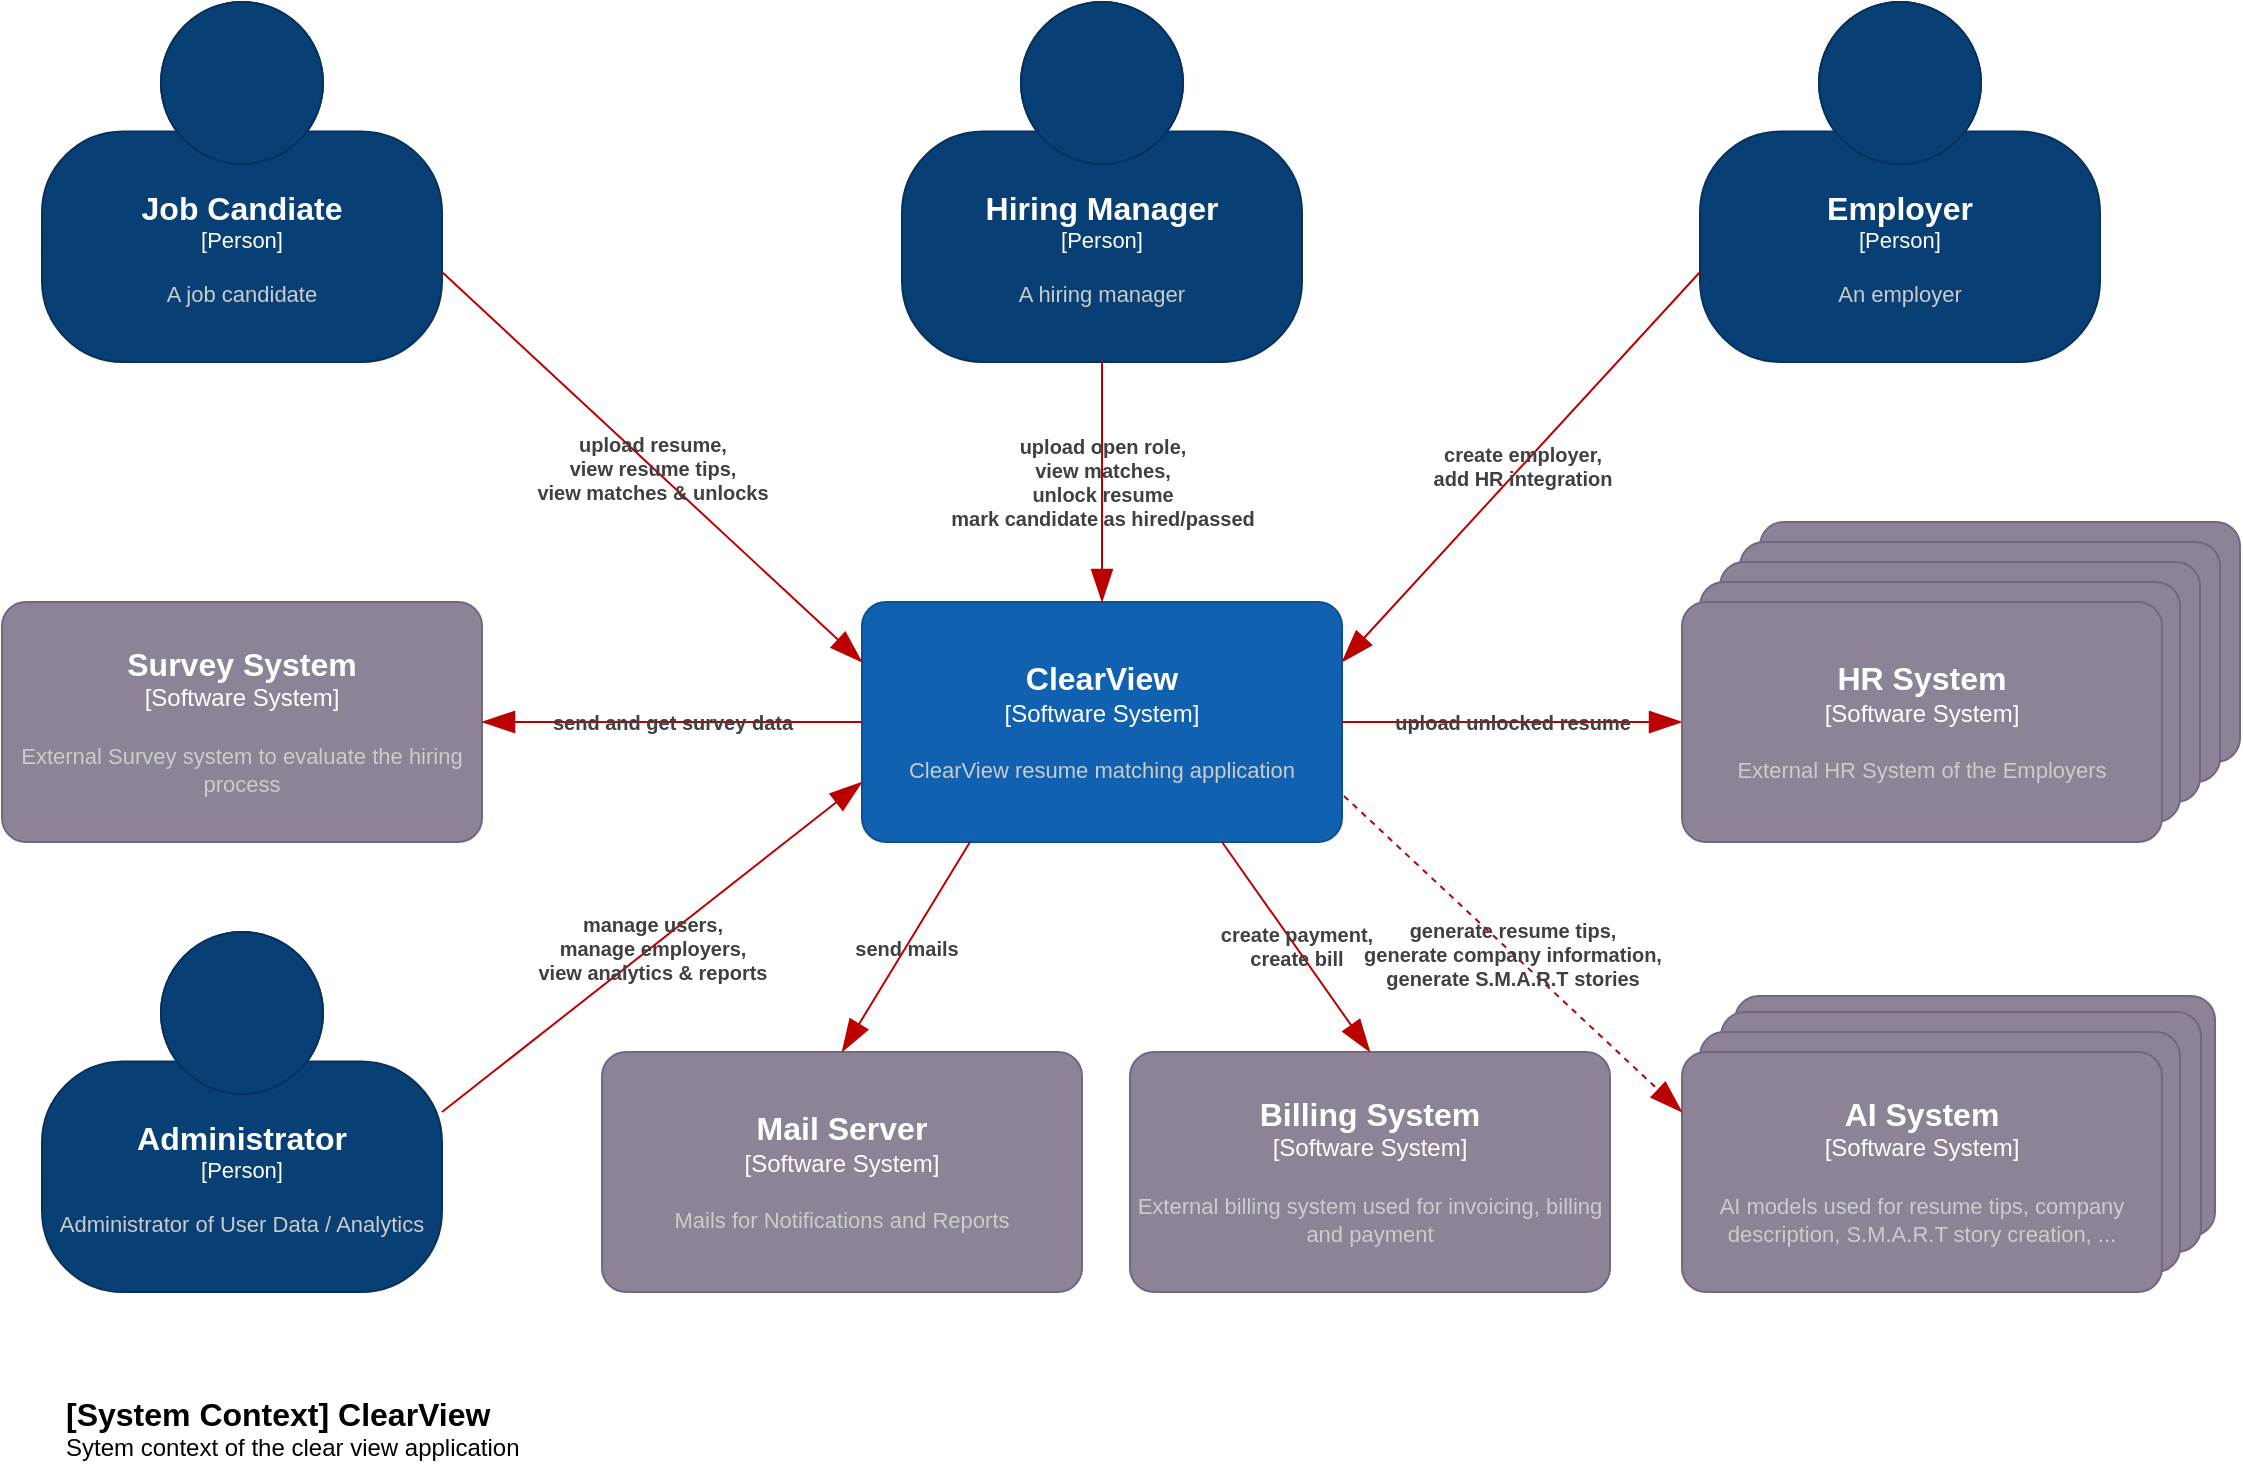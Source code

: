 <?xml version="1.0" encoding="UTF-8"?>
<mxfile version="24.7.16" pages="6">
  <diagram name="C1-Context" id="orKJ-bLmCY92PbJSKMdl">
    <mxGraphModel dx="1728" dy="1750" grid="1" gridSize="10" guides="1" tooltips="1" connect="1" arrows="1" fold="1" page="1" pageScale="1" pageWidth="827" pageHeight="1169" math="0" shadow="0">
      <root>
        <mxCell id="0" />
        <mxCell id="1" parent="0" />
        <object placeholders="1" c4Name="AI System" c4Type="Software System" c4Description="AI models used for resume tips, company description, S.M.A.R.T story creation, ..." label="&lt;font style=&quot;font-size: 16px&quot;&gt;&lt;b&gt;%c4Name%&lt;/b&gt;&lt;/font&gt;&lt;div&gt;[%c4Type%]&lt;/div&gt;&lt;br&gt;&lt;div&gt;&lt;font style=&quot;font-size: 11px&quot;&gt;&lt;font color=&quot;#cccccc&quot;&gt;%c4Description%&lt;/font&gt;&lt;/div&gt;" id="jk2QdHtpOLl431fSffZW-2">
          <mxCell style="rounded=1;whiteSpace=wrap;html=1;labelBackgroundColor=none;fillColor=#8C8496;fontColor=#ffffff;align=center;arcSize=10;strokeColor=#736782;metaEdit=1;resizable=0;points=[[0.25,0,0],[0.5,0,0],[0.75,0,0],[1,0.25,0],[1,0.5,0],[1,0.75,0],[0.75,1,0],[0.5,1,0],[0.25,1,0],[0,0.75,0],[0,0.5,0],[0,0.25,0]];" parent="1" vertex="1">
            <mxGeometry x="716.5" y="437" width="240" height="120" as="geometry" />
          </mxCell>
        </object>
        <object placeholders="1" c4Name="AI System" c4Type="Software System" c4Description="AI models used for resume tips, company description, S.M.A.R.T story creation, ..." label="&lt;font style=&quot;font-size: 16px&quot;&gt;&lt;b&gt;%c4Name%&lt;/b&gt;&lt;/font&gt;&lt;div&gt;[%c4Type%]&lt;/div&gt;&lt;br&gt;&lt;div&gt;&lt;font style=&quot;font-size: 11px&quot;&gt;&lt;font color=&quot;#cccccc&quot;&gt;%c4Description%&lt;/font&gt;&lt;/div&gt;" id="x_KhKzNK45TdfDaiSNWD-3">
          <mxCell style="rounded=1;whiteSpace=wrap;html=1;labelBackgroundColor=none;fillColor=#8C8496;fontColor=#ffffff;align=center;arcSize=10;strokeColor=#736782;metaEdit=1;resizable=0;points=[[0.25,0,0],[0.5,0,0],[0.75,0,0],[1,0.25,0],[1,0.5,0],[1,0.75,0],[0.75,1,0],[0.5,1,0],[0.25,1,0],[0,0.75,0],[0,0.5,0],[0,0.25,0]];" parent="1" vertex="1">
            <mxGeometry x="709.5" y="445" width="240" height="120" as="geometry" />
          </mxCell>
        </object>
        <object placeholders="1" c4Name="AI System" c4Type="Software System" c4Description="AI models used for resume tips, company description, S.M.A.R.T story creation, ..." label="&lt;font style=&quot;font-size: 16px&quot;&gt;&lt;b&gt;%c4Name%&lt;/b&gt;&lt;/font&gt;&lt;div&gt;[%c4Type%]&lt;/div&gt;&lt;br&gt;&lt;div&gt;&lt;font style=&quot;font-size: 11px&quot;&gt;&lt;font color=&quot;#cccccc&quot;&gt;%c4Description%&lt;/font&gt;&lt;/div&gt;" id="x_KhKzNK45TdfDaiSNWD-2">
          <mxCell style="rounded=1;whiteSpace=wrap;html=1;labelBackgroundColor=none;fillColor=#8C8496;fontColor=#ffffff;align=center;arcSize=10;strokeColor=#736782;metaEdit=1;resizable=0;points=[[0.25,0,0],[0.5,0,0],[0.75,0,0],[1,0.25,0],[1,0.5,0],[1,0.75,0],[0.75,1,0],[0.5,1,0],[0.25,1,0],[0,0.75,0],[0,0.5,0],[0,0.25,0]];" parent="1" vertex="1">
            <mxGeometry x="699" y="455" width="240" height="120" as="geometry" />
          </mxCell>
        </object>
        <object placeholders="1" c4Name="HR System" c4Type="Software System" c4Description="External HR System of the Employers" label="&lt;font style=&quot;font-size: 16px&quot;&gt;&lt;b&gt;%c4Name%&lt;/b&gt;&lt;/font&gt;&lt;div&gt;[%c4Type%]&lt;/div&gt;&lt;br&gt;&lt;div&gt;&lt;font style=&quot;font-size: 11px&quot;&gt;&lt;font color=&quot;#cccccc&quot;&gt;%c4Description%&lt;/font&gt;&lt;/div&gt;" id="eFHzzo4pLUdi0ZlvFT-U-2">
          <mxCell style="rounded=1;whiteSpace=wrap;html=1;labelBackgroundColor=none;fillColor=#8C8496;fontColor=#ffffff;align=center;arcSize=10;strokeColor=#736782;metaEdit=1;resizable=0;points=[[0.25,0,0],[0.5,0,0],[0.75,0,0],[1,0.25,0],[1,0.5,0],[1,0.75,0],[0.75,1,0],[0.5,1,0],[0.25,1,0],[0,0.75,0],[0,0.5,0],[0,0.25,0]];" parent="1" vertex="1">
            <mxGeometry x="729" y="200" width="240" height="120" as="geometry" />
          </mxCell>
        </object>
        <object placeholders="1" c4Name="HR System" c4Type="Software System" c4Description="External HR System of the Employers" label="&lt;font style=&quot;font-size: 16px&quot;&gt;&lt;b&gt;%c4Name%&lt;/b&gt;&lt;/font&gt;&lt;div&gt;[%c4Type%]&lt;/div&gt;&lt;br&gt;&lt;div&gt;&lt;font style=&quot;font-size: 11px&quot;&gt;&lt;font color=&quot;#cccccc&quot;&gt;%c4Description%&lt;/font&gt;&lt;/div&gt;" id="eFHzzo4pLUdi0ZlvFT-U-1">
          <mxCell style="rounded=1;whiteSpace=wrap;html=1;labelBackgroundColor=none;fillColor=#8C8496;fontColor=#ffffff;align=center;arcSize=10;strokeColor=#736782;metaEdit=1;resizable=0;points=[[0.25,0,0],[0.5,0,0],[0.75,0,0],[1,0.25,0],[1,0.5,0],[1,0.75,0],[0.75,1,0],[0.5,1,0],[0.25,1,0],[0,0.75,0],[0,0.5,0],[0,0.25,0]];" parent="1" vertex="1">
            <mxGeometry x="719" y="210" width="240" height="120" as="geometry" />
          </mxCell>
        </object>
        <object placeholders="1" c4Name="Job Candiate" c4Type="Person" c4Description="A job candidate" label="&lt;font style=&quot;font-size: 16px&quot;&gt;&lt;b&gt;%c4Name%&lt;/b&gt;&lt;/font&gt;&lt;div&gt;[%c4Type%]&lt;/div&gt;&lt;br&gt;&lt;div&gt;&lt;font style=&quot;font-size: 11px&quot;&gt;&lt;font color=&quot;#cccccc&quot;&gt;%c4Description%&lt;/font&gt;&lt;/div&gt;" id="pHdfoKUwq0vU1qSrCX2p-1">
          <mxCell style="html=1;fontSize=11;dashed=0;whiteSpace=wrap;fillColor=#083F75;strokeColor=#06315C;fontColor=#ffffff;shape=mxgraph.c4.person2;align=center;metaEdit=1;points=[[0.5,0,0],[1,0.5,0],[1,0.75,0],[0.75,1,0],[0.5,1,0],[0.25,1,0],[0,0.75,0],[0,0.5,0]];resizable=0;" parent="1" vertex="1">
            <mxGeometry x="-130" y="-60" width="200" height="180" as="geometry" />
          </mxCell>
        </object>
        <object placeholders="1" c4Name="Hiring Manager" c4Type="Person" c4Description="A hiring manager" label="&lt;font style=&quot;font-size: 16px&quot;&gt;&lt;b&gt;%c4Name%&lt;/b&gt;&lt;/font&gt;&lt;div&gt;[%c4Type%]&lt;/div&gt;&lt;br&gt;&lt;div&gt;&lt;font style=&quot;font-size: 11px&quot;&gt;&lt;font color=&quot;#cccccc&quot;&gt;%c4Description%&lt;/font&gt;&lt;/div&gt;" id="pHdfoKUwq0vU1qSrCX2p-2">
          <mxCell style="html=1;fontSize=11;dashed=0;whiteSpace=wrap;fillColor=#083F75;strokeColor=#06315C;fontColor=#ffffff;shape=mxgraph.c4.person2;align=center;metaEdit=1;points=[[0.5,0,0],[1,0.5,0],[1,0.75,0],[0.75,1,0],[0.5,1,0],[0.25,1,0],[0,0.75,0],[0,0.5,0]];resizable=0;" parent="1" vertex="1">
            <mxGeometry x="300" y="-60" width="200" height="180" as="geometry" />
          </mxCell>
        </object>
        <object placeholders="1" c4Name="HR System" c4Type="Software System" c4Description="External HR System of the Employers" label="&lt;font style=&quot;font-size: 16px&quot;&gt;&lt;b&gt;%c4Name%&lt;/b&gt;&lt;/font&gt;&lt;div&gt;[%c4Type%]&lt;/div&gt;&lt;br&gt;&lt;div&gt;&lt;font style=&quot;font-size: 11px&quot;&gt;&lt;font color=&quot;#cccccc&quot;&gt;%c4Description%&lt;/font&gt;&lt;/div&gt;" id="pHdfoKUwq0vU1qSrCX2p-3">
          <mxCell style="rounded=1;whiteSpace=wrap;html=1;labelBackgroundColor=none;fillColor=#8C8496;fontColor=#ffffff;align=center;arcSize=10;strokeColor=#736782;metaEdit=1;resizable=0;points=[[0.25,0,0],[0.5,0,0],[0.75,0,0],[1,0.25,0],[1,0.5,0],[1,0.75,0],[0.75,1,0],[0.5,1,0],[0.25,1,0],[0,0.75,0],[0,0.5,0],[0,0.25,0]];" parent="1" vertex="1">
            <mxGeometry x="709" y="220" width="240" height="120" as="geometry" />
          </mxCell>
        </object>
        <object placeholders="1" c4Name="Administrator" c4Type="Person" c4Description="Administrator of User Data / Analytics" label="&lt;font style=&quot;font-size: 16px&quot;&gt;&lt;b&gt;%c4Name%&lt;/b&gt;&lt;/font&gt;&lt;div&gt;[%c4Type%]&lt;/div&gt;&lt;br&gt;&lt;div&gt;&lt;font style=&quot;font-size: 11px&quot;&gt;&lt;font color=&quot;#cccccc&quot;&gt;%c4Description%&lt;/font&gt;&lt;/div&gt;" id="pHdfoKUwq0vU1qSrCX2p-4">
          <mxCell style="html=1;fontSize=11;dashed=0;whiteSpace=wrap;fillColor=#083F75;strokeColor=#06315C;fontColor=#ffffff;shape=mxgraph.c4.person2;align=center;metaEdit=1;points=[[0.5,0,0],[1,0.5,0],[1,0.75,0],[0.75,1,0],[0.5,1,0],[0.25,1,0],[0,0.75,0],[0,0.5,0]];resizable=0;" parent="1" vertex="1">
            <mxGeometry x="-130" y="405" width="200" height="180" as="geometry" />
          </mxCell>
        </object>
        <object placeholders="1" c4Name="ClearView" c4Type="Software System" c4Description="ClearView resume matching application" label="&lt;font style=&quot;font-size: 16px&quot;&gt;&lt;b&gt;%c4Name%&lt;/b&gt;&lt;/font&gt;&lt;div&gt;[%c4Type%]&lt;/div&gt;&lt;br&gt;&lt;div&gt;&lt;font style=&quot;font-size: 11px&quot;&gt;&lt;font color=&quot;#cccccc&quot;&gt;%c4Description%&lt;/font&gt;&lt;/div&gt;" id="pHdfoKUwq0vU1qSrCX2p-5">
          <mxCell style="rounded=1;whiteSpace=wrap;html=1;labelBackgroundColor=none;fillColor=#1061B0;fontColor=#ffffff;align=center;arcSize=10;strokeColor=#0D5091;metaEdit=1;resizable=0;points=[[0.25,0,0],[0.5,0,0],[0.75,0,0],[1,0.25,0],[1,0.5,0],[1,0.75,0],[0.75,1,0],[0.5,1,0],[0.25,1,0],[0,0.75,0],[0,0.5,0],[0,0.25,0]];" parent="1" vertex="1">
            <mxGeometry x="280" y="240" width="240" height="120" as="geometry" />
          </mxCell>
        </object>
        <object placeholders="1" c4Name="[System Context] ClearView" c4Type="ContainerScopeBoundary" c4Description="Sytem context of the clear view application" label="&lt;font style=&quot;font-size: 16px&quot;&gt;&lt;b&gt;&lt;div style=&quot;text-align: left&quot;&gt;%c4Name%&lt;/div&gt;&lt;/b&gt;&lt;/font&gt;&lt;div style=&quot;text-align: left&quot;&gt;%c4Description%&lt;/div&gt;" id="pHdfoKUwq0vU1qSrCX2p-7">
          <mxCell style="text;html=1;strokeColor=none;fillColor=none;align=left;verticalAlign=top;whiteSpace=wrap;rounded=0;metaEdit=1;allowArrows=0;resizable=1;rotatable=0;connectable=0;recursiveResize=0;expand=0;pointerEvents=0;points=[[0.25,0,0],[0.5,0,0],[0.75,0,0],[1,0.25,0],[1,0.5,0],[1,0.75,0],[0.75,1,0],[0.5,1,0],[0.25,1,0],[0,0.75,0],[0,0.5,0],[0,0.25,0]];" parent="1" vertex="1">
            <mxGeometry x="-120" y="630" width="260" height="40" as="geometry" />
          </mxCell>
        </object>
        <object placeholders="1" c4Type="Relationship" c4Description="upload resume,&#xa;view resume tips,&#xa;view matches &amp; unlocks" label="&lt;div style=&quot;text-align: left&quot;&gt;&lt;div style=&quot;text-align: center&quot;&gt;&lt;b&gt;%c4Description%&lt;/b&gt;&lt;/div&gt;&lt;/div&gt;" id="pHdfoKUwq0vU1qSrCX2p-8">
          <mxCell style="endArrow=blockThin;html=1;fontSize=10;fontColor=#404040;strokeWidth=1;endFill=1;strokeColor=#BA0000;elbow=vertical;metaEdit=1;endSize=14;startSize=14;jumpStyle=arc;jumpSize=16;rounded=0;entryX=0;entryY=0.25;entryDx=0;entryDy=0;entryPerimeter=0;labelBackgroundColor=none;exitX=1;exitY=0.75;exitDx=0;exitDy=0;exitPerimeter=0;" parent="1" source="pHdfoKUwq0vU1qSrCX2p-1" target="pHdfoKUwq0vU1qSrCX2p-5" edge="1">
            <mxGeometry width="240" relative="1" as="geometry">
              <mxPoint x="230" y="160" as="sourcePoint" />
              <mxPoint x="470" y="160" as="targetPoint" />
            </mxGeometry>
          </mxCell>
        </object>
        <object placeholders="1" c4Type="Relationship" c4Description="manage users,&#xa;manage employers,&#xa;view analytics &amp; reports" label="&lt;div style=&quot;text-align: left&quot;&gt;&lt;div style=&quot;text-align: center&quot;&gt;&lt;b&gt;%c4Description%&lt;/b&gt;&lt;/div&gt;&lt;/div&gt;" id="pHdfoKUwq0vU1qSrCX2p-10">
          <mxCell style="endArrow=blockThin;html=1;fontSize=10;fontColor=#404040;strokeWidth=1;endFill=1;strokeColor=#BA0000;elbow=vertical;metaEdit=1;endSize=14;startSize=14;jumpStyle=arc;jumpSize=16;rounded=0;entryX=0;entryY=0.75;entryDx=0;entryDy=0;entryPerimeter=0;labelBackgroundColor=none;exitX=1;exitY=0.5;exitDx=0;exitDy=0;exitPerimeter=0;" parent="1" source="pHdfoKUwq0vU1qSrCX2p-4" target="pHdfoKUwq0vU1qSrCX2p-5" edge="1">
            <mxGeometry width="240" relative="1" as="geometry">
              <mxPoint x="210" y="185" as="sourcePoint" />
              <mxPoint x="310" y="290" as="targetPoint" />
            </mxGeometry>
          </mxCell>
        </object>
        <object placeholders="1" c4Type="Relationship" c4Description="upload unlocked resume" label="&lt;div style=&quot;text-align: left&quot;&gt;&lt;div style=&quot;text-align: center&quot;&gt;&lt;b&gt;%c4Description%&lt;/b&gt;&lt;/div&gt;&lt;/div&gt;" id="pHdfoKUwq0vU1qSrCX2p-11">
          <mxCell style="endArrow=blockThin;html=1;fontSize=10;fontColor=#404040;strokeWidth=1;endFill=1;strokeColor=#BA0000;elbow=vertical;metaEdit=1;endSize=14;startSize=14;jumpStyle=arc;jumpSize=16;rounded=0;labelBackgroundColor=none;exitX=1;exitY=0.5;exitDx=0;exitDy=0;exitPerimeter=0;entryX=0;entryY=0.5;entryDx=0;entryDy=0;entryPerimeter=0;" parent="1" source="pHdfoKUwq0vU1qSrCX2p-5" target="WZL32aFv-CVRCyuof7WM-3" edge="1">
            <mxGeometry width="240" relative="1" as="geometry">
              <mxPoint x="400" y="230" as="sourcePoint" />
              <mxPoint x="400" y="460" as="targetPoint" />
              <mxPoint as="offset" />
            </mxGeometry>
          </mxCell>
        </object>
        <object placeholders="1" c4Type="Relationship" c4Description="upload open role,&#xa;view matches,&#xa;unlock resume&#xa;mark candidate as hired/passed" label="&lt;div style=&quot;text-align: left&quot;&gt;&lt;div style=&quot;text-align: center&quot;&gt;&lt;b&gt;%c4Description%&lt;/b&gt;&lt;/div&gt;&lt;/div&gt;" id="pHdfoKUwq0vU1qSrCX2p-13">
          <mxCell style="endArrow=blockThin;html=1;fontSize=10;fontColor=#404040;strokeWidth=1;endFill=1;strokeColor=#BA0000;elbow=vertical;metaEdit=1;endSize=14;startSize=14;jumpStyle=arc;jumpSize=16;rounded=0;entryX=0.5;entryY=0;entryDx=0;entryDy=0;entryPerimeter=0;labelBackgroundColor=none;exitX=0.5;exitY=1;exitDx=0;exitDy=0;exitPerimeter=0;" parent="1" source="pHdfoKUwq0vU1qSrCX2p-2" target="pHdfoKUwq0vU1qSrCX2p-5" edge="1">
            <mxGeometry x="-0.003" width="240" relative="1" as="geometry">
              <mxPoint x="590" y="120" as="sourcePoint" />
              <mxPoint x="750" y="235" as="targetPoint" />
              <mxPoint as="offset" />
            </mxGeometry>
          </mxCell>
        </object>
        <object placeholders="1" c4Name="Employer" c4Type="Person" c4Description="An employer" label="&lt;font style=&quot;font-size: 16px&quot;&gt;&lt;b&gt;%c4Name%&lt;/b&gt;&lt;/font&gt;&lt;div&gt;[%c4Type%]&lt;/div&gt;&lt;br&gt;&lt;div&gt;&lt;font style=&quot;font-size: 11px&quot;&gt;&lt;font color=&quot;#cccccc&quot;&gt;%c4Description%&lt;/font&gt;&lt;/div&gt;" id="vdC94wSxdBIolmWF9ASB-1">
          <mxCell style="html=1;fontSize=11;dashed=0;whiteSpace=wrap;fillColor=#083F75;strokeColor=#06315C;fontColor=#ffffff;shape=mxgraph.c4.person2;align=center;metaEdit=1;points=[[0.5,0,0],[1,0.5,0],[1,0.75,0],[0.75,1,0],[0.5,1,0],[0.25,1,0],[0,0.75,0],[0,0.5,0]];resizable=0;" parent="1" vertex="1">
            <mxGeometry x="699" y="-60" width="200" height="180" as="geometry" />
          </mxCell>
        </object>
        <object placeholders="1" c4Type="Relationship" c4Description="create employer,&#xa;add HR integration" label="&lt;div style=&quot;text-align: left&quot;&gt;&lt;div style=&quot;text-align: center&quot;&gt;&lt;b&gt;%c4Description%&lt;/b&gt;&lt;/div&gt;&lt;/div&gt;" id="vdC94wSxdBIolmWF9ASB-2">
          <mxCell style="endArrow=blockThin;html=1;fontSize=10;fontColor=#404040;strokeWidth=1;endFill=1;strokeColor=#BA0000;elbow=vertical;metaEdit=1;endSize=14;startSize=14;jumpStyle=arc;jumpSize=16;rounded=0;entryX=1;entryY=0.25;entryDx=0;entryDy=0;entryPerimeter=0;labelBackgroundColor=none;exitX=0;exitY=0.75;exitDx=0;exitDy=0;exitPerimeter=0;" parent="1" source="vdC94wSxdBIolmWF9ASB-1" target="pHdfoKUwq0vU1qSrCX2p-5" edge="1">
            <mxGeometry x="-0.003" width="240" relative="1" as="geometry">
              <mxPoint x="700" y="235" as="sourcePoint" />
              <mxPoint x="530" y="280" as="targetPoint" />
              <mxPoint as="offset" />
            </mxGeometry>
          </mxCell>
        </object>
        <object placeholders="1" c4Name="HR System" c4Type="Software System" c4Description="External HR System of the Employers" label="&lt;font style=&quot;font-size: 16px&quot;&gt;&lt;b&gt;%c4Name%&lt;/b&gt;&lt;/font&gt;&lt;div&gt;[%c4Type%]&lt;/div&gt;&lt;br&gt;&lt;div&gt;&lt;font style=&quot;font-size: 11px&quot;&gt;&lt;font color=&quot;#cccccc&quot;&gt;%c4Description%&lt;/font&gt;&lt;/div&gt;" id="WZL32aFv-CVRCyuof7WM-1">
          <mxCell style="rounded=1;whiteSpace=wrap;html=1;labelBackgroundColor=none;fillColor=#8C8496;fontColor=#ffffff;align=center;arcSize=10;strokeColor=#736782;metaEdit=1;resizable=0;points=[[0.25,0,0],[0.5,0,0],[0.75,0,0],[1,0.25,0],[1,0.5,0],[1,0.75,0],[0.75,1,0],[0.5,1,0],[0.25,1,0],[0,0.75,0],[0,0.5,0],[0,0.25,0]];" parent="1" vertex="1">
            <mxGeometry x="699" y="230" width="240" height="120" as="geometry" />
          </mxCell>
        </object>
        <object placeholders="1" c4Name="Mail Server" c4Type="Software System" c4Description="Mails for Notifications and Reports" label="&lt;font style=&quot;font-size: 16px&quot;&gt;&lt;b&gt;%c4Name%&lt;/b&gt;&lt;/font&gt;&lt;div&gt;[%c4Type%]&lt;/div&gt;&lt;br&gt;&lt;div&gt;&lt;font style=&quot;font-size: 11px&quot;&gt;&lt;font color=&quot;#cccccc&quot;&gt;%c4Description%&lt;/font&gt;&lt;/div&gt;" id="WZL32aFv-CVRCyuof7WM-2">
          <mxCell style="rounded=1;whiteSpace=wrap;html=1;labelBackgroundColor=none;fillColor=#8C8496;fontColor=#ffffff;align=center;arcSize=10;strokeColor=#736782;metaEdit=1;resizable=0;points=[[0.25,0,0],[0.5,0,0],[0.75,0,0],[1,0.25,0],[1,0.5,0],[1,0.75,0],[0.75,1,0],[0.5,1,0],[0.25,1,0],[0,0.75,0],[0,0.5,0],[0,0.25,0]];" parent="1" vertex="1">
            <mxGeometry x="150" y="465" width="240" height="120" as="geometry" />
          </mxCell>
        </object>
        <object placeholders="1" c4Name="HR System" c4Type="Software System" c4Description="External HR System of the Employers" label="&lt;font style=&quot;font-size: 16px&quot;&gt;&lt;b&gt;%c4Name%&lt;/b&gt;&lt;/font&gt;&lt;div&gt;[%c4Type%]&lt;/div&gt;&lt;br&gt;&lt;div&gt;&lt;font style=&quot;font-size: 11px&quot;&gt;&lt;font color=&quot;#cccccc&quot;&gt;%c4Description%&lt;/font&gt;&lt;/div&gt;" id="WZL32aFv-CVRCyuof7WM-3">
          <mxCell style="rounded=1;whiteSpace=wrap;html=1;labelBackgroundColor=none;fillColor=#8C8496;fontColor=#ffffff;align=center;arcSize=10;strokeColor=#736782;metaEdit=1;resizable=0;points=[[0.25,0,0],[0.5,0,0],[0.75,0,0],[1,0.25,0],[1,0.5,0],[1,0.75,0],[0.75,1,0],[0.5,1,0],[0.25,1,0],[0,0.75,0],[0,0.5,0],[0,0.25,0]];" parent="1" vertex="1">
            <mxGeometry x="690" y="240" width="240" height="120" as="geometry" />
          </mxCell>
        </object>
        <object placeholders="1" c4Type="Relationship" c4Description="send mails" label="&lt;div style=&quot;text-align: left&quot;&gt;&lt;div style=&quot;text-align: center&quot;&gt;&lt;b&gt;%c4Description%&lt;/b&gt;&lt;/div&gt;&lt;/div&gt;" id="WZL32aFv-CVRCyuof7WM-7">
          <mxCell style="endArrow=blockThin;html=1;fontSize=10;fontColor=#404040;strokeWidth=1;endFill=1;strokeColor=#BA0000;elbow=vertical;metaEdit=1;endSize=14;startSize=14;jumpStyle=arc;jumpSize=16;rounded=0;labelBackgroundColor=none;entryX=0.5;entryY=0;entryDx=0;entryDy=0;entryPerimeter=0;exitX=0.225;exitY=1;exitDx=0;exitDy=0;exitPerimeter=0;" parent="1" source="pHdfoKUwq0vU1qSrCX2p-5" target="WZL32aFv-CVRCyuof7WM-2" edge="1">
            <mxGeometry width="240" relative="1" as="geometry">
              <mxPoint x="440" y="400" as="sourcePoint" />
              <mxPoint x="410" y="170" as="targetPoint" />
            </mxGeometry>
          </mxCell>
        </object>
        <object placeholders="1" c4Name="Survey System" c4Type="Software System" c4Description="External Survey system to evaluate the hiring process" label="&lt;font style=&quot;font-size: 16px&quot;&gt;&lt;b&gt;%c4Name%&lt;/b&gt;&lt;/font&gt;&lt;div&gt;[%c4Type%]&lt;/div&gt;&lt;br&gt;&lt;div&gt;&lt;font style=&quot;font-size: 11px&quot;&gt;&lt;font color=&quot;#cccccc&quot;&gt;%c4Description%&lt;/font&gt;&lt;/div&gt;" id="WZL32aFv-CVRCyuof7WM-8">
          <mxCell style="rounded=1;whiteSpace=wrap;html=1;labelBackgroundColor=none;fillColor=#8C8496;fontColor=#ffffff;align=center;arcSize=10;strokeColor=#736782;metaEdit=1;resizable=0;points=[[0.25,0,0],[0.5,0,0],[0.75,0,0],[1,0.25,0],[1,0.5,0],[1,0.75,0],[0.75,1,0],[0.5,1,0],[0.25,1,0],[0,0.75,0],[0,0.5,0],[0,0.25,0]];" parent="1" vertex="1">
            <mxGeometry x="-150" y="240" width="240" height="120" as="geometry" />
          </mxCell>
        </object>
        <object placeholders="1" c4Type="Relationship" c4Description="send and get survey data" label="&lt;div style=&quot;text-align: left&quot;&gt;&lt;div style=&quot;text-align: center&quot;&gt;&lt;b&gt;%c4Description%&lt;/b&gt;&lt;/div&gt;&lt;/div&gt;" id="WZL32aFv-CVRCyuof7WM-9">
          <mxCell style="endArrow=blockThin;html=1;fontSize=10;fontColor=#404040;strokeWidth=1;endFill=1;strokeColor=#BA0000;elbow=vertical;metaEdit=1;endSize=14;startSize=14;jumpStyle=arc;jumpSize=16;rounded=0;labelBackgroundColor=none;entryX=1;entryY=0.5;entryDx=0;entryDy=0;entryPerimeter=0;exitX=0;exitY=0.5;exitDx=0;exitDy=0;exitPerimeter=0;" parent="1" source="pHdfoKUwq0vU1qSrCX2p-5" target="WZL32aFv-CVRCyuof7WM-8" edge="1">
            <mxGeometry width="240" relative="1" as="geometry">
              <mxPoint x="470" y="370" as="sourcePoint" />
              <mxPoint x="560" y="490" as="targetPoint" />
            </mxGeometry>
          </mxCell>
        </object>
        <object placeholders="1" c4Name="AI System" c4Type="Software System" c4Description="AI models used for resume tips, company description, S.M.A.R.T story creation, ..." label="&lt;font style=&quot;font-size: 16px&quot;&gt;&lt;b&gt;%c4Name%&lt;/b&gt;&lt;/font&gt;&lt;div&gt;[%c4Type%]&lt;/div&gt;&lt;br&gt;&lt;div&gt;&lt;font style=&quot;font-size: 11px&quot;&gt;&lt;font color=&quot;#cccccc&quot;&gt;%c4Description%&lt;/font&gt;&lt;/div&gt;" id="x_KhKzNK45TdfDaiSNWD-1">
          <mxCell style="rounded=1;whiteSpace=wrap;html=1;labelBackgroundColor=none;fillColor=#8C8496;fontColor=#ffffff;align=center;arcSize=10;strokeColor=#736782;metaEdit=1;resizable=0;points=[[0.25,0,0],[0.5,0,0],[0.75,0,0],[1,0.25,0],[1,0.5,0],[1,0.75,0],[0.75,1,0],[0.5,1,0],[0.25,1,0],[0,0.75,0],[0,0.5,0],[0,0.25,0]];" parent="1" vertex="1">
            <mxGeometry x="690" y="465" width="240" height="120" as="geometry" />
          </mxCell>
        </object>
        <mxCell id="jk2QdHtpOLl431fSffZW-1" value="" style="shape=image;verticalLabelPosition=bottom;labelBackgroundColor=default;verticalAlign=top;aspect=fixed;imageAspect=0;image=https://cdn-icons-png.flaticon.com/512/826/826118.png;" parent="1" vertex="1">
          <mxGeometry x="890" y="475" width="22" height="22" as="geometry" />
        </mxCell>
        <object placeholders="1" c4Name="Billing System" c4Type="Software System" c4Description="External billing system used for invoicing, billing and payment" label="&lt;font style=&quot;font-size: 16px&quot;&gt;&lt;b&gt;%c4Name%&lt;/b&gt;&lt;/font&gt;&lt;div&gt;[%c4Type%]&lt;/div&gt;&lt;br&gt;&lt;div&gt;&lt;font style=&quot;font-size: 11px&quot;&gt;&lt;font color=&quot;#cccccc&quot;&gt;%c4Description%&lt;/font&gt;&lt;/div&gt;" id="jk2QdHtpOLl431fSffZW-3">
          <mxCell style="rounded=1;whiteSpace=wrap;html=1;labelBackgroundColor=none;fillColor=#8C8496;fontColor=#ffffff;align=center;arcSize=10;strokeColor=#736782;metaEdit=1;resizable=0;points=[[0.25,0,0],[0.5,0,0],[0.75,0,0],[1,0.25,0],[1,0.5,0],[1,0.75,0],[0.75,1,0],[0.5,1,0],[0.25,1,0],[0,0.75,0],[0,0.5,0],[0,0.25,0]];" parent="1" vertex="1">
            <mxGeometry x="414" y="465" width="240" height="120" as="geometry" />
          </mxCell>
        </object>
        <object placeholders="1" c4Type="Relationship" c4Description="create payment,&#xa;create bill" label="&lt;div style=&quot;text-align: left&quot;&gt;&lt;div style=&quot;text-align: center&quot;&gt;&lt;b&gt;%c4Description%&lt;/b&gt;&lt;/div&gt;&lt;/div&gt;" id="jk2QdHtpOLl431fSffZW-4">
          <mxCell style="endArrow=blockThin;html=1;fontSize=10;fontColor=#404040;strokeWidth=1;endFill=1;strokeColor=#BA0000;elbow=vertical;metaEdit=1;endSize=14;startSize=14;jumpStyle=arc;jumpSize=16;rounded=0;labelBackgroundColor=none;entryX=0.5;entryY=0;entryDx=0;entryDy=0;entryPerimeter=0;exitX=0.75;exitY=1;exitDx=0;exitDy=0;exitPerimeter=0;" parent="1" source="pHdfoKUwq0vU1qSrCX2p-5" target="jk2QdHtpOLl431fSffZW-3" edge="1">
            <mxGeometry width="240" relative="1" as="geometry">
              <mxPoint x="344" y="370" as="sourcePoint" />
              <mxPoint x="280" y="475" as="targetPoint" />
            </mxGeometry>
          </mxCell>
        </object>
        <object placeholders="1" c4Type="Relationship" c4Description="generate resume tips,&#xa;generate company information,&#xa;generate S.M.A.R.T stories" label="&lt;div style=&quot;text-align: left&quot;&gt;&lt;div style=&quot;text-align: center&quot;&gt;&lt;b&gt;%c4Description%&lt;/b&gt;&lt;/div&gt;&lt;/div&gt;" id="jk2QdHtpOLl431fSffZW-5">
          <mxCell style="endArrow=blockThin;html=1;fontSize=10;fontColor=#404040;strokeWidth=1;endFill=1;strokeColor=#BA0000;elbow=vertical;metaEdit=1;endSize=14;startSize=14;jumpStyle=arc;jumpSize=16;rounded=0;labelBackgroundColor=none;entryX=0;entryY=0.25;entryDx=0;entryDy=0;entryPerimeter=0;exitX=1.004;exitY=0.808;exitDx=0;exitDy=0;exitPerimeter=0;dashed=1;" parent="1" source="pHdfoKUwq0vU1qSrCX2p-5" target="x_KhKzNK45TdfDaiSNWD-1" edge="1">
            <mxGeometry width="240" relative="1" as="geometry">
              <mxPoint x="470" y="370" as="sourcePoint" />
              <mxPoint x="550" y="475" as="targetPoint" />
            </mxGeometry>
          </mxCell>
        </object>
      </root>
    </mxGraphModel>
  </diagram>
  <diagram id="mYGjheBMODemxUTCqKiq" name="C2-Container">
    <mxGraphModel dx="2629" dy="2331" grid="1" gridSize="10" guides="1" tooltips="1" connect="1" arrows="1" fold="1" page="1" pageScale="1" pageWidth="827" pageHeight="1169" math="0" shadow="0">
      <root>
        <mxCell id="0" />
        <mxCell id="1" parent="0" />
        <object placeholders="1" c4Name="Matching" c4Type="Container" c4Technology="API &amp; LLM" c4Description="Implements the AI algorithm to implement the Matching of open roles and stories" label="&lt;font style=&quot;font-size: 16px&quot;&gt;&lt;b&gt;%c4Name%&lt;/b&gt;&lt;/font&gt;&lt;div&gt;[%c4Type%: %c4Technology%]&lt;/div&gt;&lt;br&gt;&lt;div&gt;&lt;font style=&quot;font-size: 11px&quot;&gt;&lt;font color=&quot;#E6E6E6&quot;&gt;%c4Description%&lt;/font&gt;&lt;/div&gt;" id="Pf-UJprrsjSXCaqhXQQK-2">
          <mxCell style="rounded=1;whiteSpace=wrap;html=1;fontSize=11;labelBackgroundColor=none;fillColor=#23A2D9;fontColor=#ffffff;align=center;arcSize=10;strokeColor=#0E7DAD;metaEdit=1;resizable=0;points=[[0.25,0,0],[0.5,0,0],[0.75,0,0],[1,0.25,0],[1,0.5,0],[1,0.75,0],[0.75,1,0],[0.5,1,0],[0.25,1,0],[0,0.75,0],[0,0.5,0],[0,0.25,0]];" parent="1" vertex="1">
            <mxGeometry x="960" y="-310" width="240" height="120" as="geometry" />
          </mxCell>
        </object>
        <object placeholders="1" c4Name="ClearView" c4Type="SystemScopeBoundary" c4Application="Software System" label="&lt;font style=&quot;font-size: 16px&quot;&gt;&lt;b&gt;&lt;div style=&quot;text-align: left&quot;&gt;%c4Name%&lt;/div&gt;&lt;/b&gt;&lt;/font&gt;&lt;div style=&quot;text-align: left&quot;&gt;[%c4Application%]&lt;/div&gt;" id="Pf-UJprrsjSXCaqhXQQK-3">
          <mxCell style="rounded=1;fontSize=11;whiteSpace=wrap;html=1;dashed=1;arcSize=20;fillColor=none;strokeColor=#666666;fontColor=#333333;labelBackgroundColor=none;align=left;verticalAlign=bottom;labelBorderColor=none;spacingTop=0;spacing=10;dashPattern=8 4;metaEdit=1;rotatable=0;perimeter=rectanglePerimeter;noLabel=0;labelPadding=0;allowArrows=0;connectable=0;expand=0;recursiveResize=0;editable=1;pointerEvents=0;absoluteArcSize=1;points=[[0.25,0,0],[0.5,0,0],[0.75,0,0],[1,0.25,0],[1,0.5,0],[1,0.75,0],[0.75,1,0],[0.5,1,0],[0.25,1,0],[0,0.75,0],[0,0.5,0],[0,0.25,0]];" parent="1" vertex="1">
            <mxGeometry x="140" y="-600" width="1560" height="1260" as="geometry" />
          </mxCell>
        </object>
        <object placeholders="1" c4Name="HR Integration" c4Type="Container" c4Technology="Backend Service" c4Description="Integrates with HR Systems" label="&lt;font style=&quot;font-size: 16px&quot;&gt;&lt;b&gt;%c4Name%&lt;/b&gt;&lt;/font&gt;&lt;div&gt;[%c4Type%: %c4Technology%]&lt;/div&gt;&lt;br&gt;&lt;div&gt;&lt;font style=&quot;font-size: 11px&quot;&gt;&lt;font color=&quot;#E6E6E6&quot;&gt;%c4Description%&lt;/font&gt;&lt;/div&gt;" id="Pf-UJprrsjSXCaqhXQQK-4">
          <mxCell style="rounded=1;whiteSpace=wrap;html=1;fontSize=11;labelBackgroundColor=none;fillColor=#23A2D9;fontColor=#ffffff;align=center;arcSize=10;strokeColor=#0E7DAD;metaEdit=1;resizable=0;points=[[0.25,0,0],[0.5,0,0],[0.75,0,0],[1,0.25,0],[1,0.5,0],[1,0.75,0],[0.75,1,0],[0.5,1,0],[0.25,1,0],[0,0.75,0],[0,0.5,0],[0,0.25,0]];" parent="1" vertex="1">
            <mxGeometry x="1319" y="110" width="240" height="120" as="geometry" />
          </mxCell>
        </object>
        <object placeholders="1" c4Name="[Containers] ClearView" c4Type="ContainerDiagramTitle" c4Description="Shows the interaction of containers" label="&lt;font style=&quot;font-size: 16px&quot;&gt;&lt;b&gt;&lt;div style=&quot;text-align: left&quot;&gt;%c4Name%&lt;/div&gt;&lt;/b&gt;&lt;/font&gt;&lt;div style=&quot;text-align: left&quot;&gt;%c4Description%&lt;/div&gt;" id="PNSvYc6wAtNE-jsTlT_9-2">
          <mxCell style="text;html=1;strokeColor=none;fillColor=none;align=left;verticalAlign=top;whiteSpace=wrap;rounded=0;metaEdit=1;allowArrows=0;resizable=1;rotatable=0;connectable=0;recursiveResize=0;expand=0;pointerEvents=0;points=[[0.25,0,0],[0.5,0,0],[0.75,0,0],[1,0.25,0],[1,0.5,0],[1,0.75,0],[0.75,1,0],[0.5,1,0],[0.25,1,0],[0,0.75,0],[0,0.5,0],[0,0.25,0]];" parent="1" vertex="1">
            <mxGeometry x="-202" y="850" width="260" height="40" as="geometry" />
          </mxCell>
        </object>
        <object c4Name="Backend Service" c4Type="Container" c4Technology="" c4Description="" label="&lt;font style=&quot;font-size: 16px&quot;&gt;&lt;b&gt;%c4Name%&lt;/b&gt;&lt;/font&gt;&lt;div&gt;[%c4Type%: %c4Technology%]&lt;/div&gt;&lt;br&gt;&lt;div&gt;&lt;font style=&quot;font-size: 11px&quot;&gt;&lt;font color=&quot;#E6E6E6&quot;&gt;%c4Description%&lt;/font&gt;&lt;/div&gt;" placeholders="1" id="PNSvYc6wAtNE-jsTlT_9-3">
          <mxCell style="rounded=1;whiteSpace=wrap;html=1;fontSize=11;labelBackgroundColor=none;fillColor=#23A2D9;fontColor=#ffffff;align=center;arcSize=10;strokeColor=#0E7DAD;metaEdit=1;resizable=0;points=[[0.25,0,0],[0.5,0,0],[0.75,0,0],[1,0.25,0],[1,0.5,0],[1,0.75,0],[0.75,1,0],[0.5,1,0],[0.25,1,0],[0,0.75,0],[0,0.5,0],[0,0.25,0]];" parent="1" vertex="1">
            <mxGeometry x="1458" y="1040" width="240" height="120" as="geometry" />
          </mxCell>
        </object>
        <object placeholders="1" c4Name="Person name" c4Type="Person" c4Description="Description of person." label="&lt;font style=&quot;font-size: 16px&quot;&gt;&lt;b&gt;%c4Name%&lt;/b&gt;&lt;/font&gt;&lt;div&gt;[%c4Type%]&lt;/div&gt;&lt;br&gt;&lt;div&gt;&lt;font style=&quot;font-size: 11px&quot;&gt;&lt;font color=&quot;#cccccc&quot;&gt;%c4Description%&lt;/font&gt;&lt;/div&gt;" id="PNSvYc6wAtNE-jsTlT_9-4">
          <mxCell style="html=1;fontSize=11;dashed=0;whiteSpace=wrap;fillColor=#083F75;strokeColor=#06315C;fontColor=#ffffff;shape=mxgraph.c4.person2;align=center;metaEdit=1;points=[[0.5,0,0],[1,0.5,0],[1,0.75,0],[0.75,1,0],[0.5,1,0],[0.25,1,0],[0,0.75,0],[0,0.5,0]];resizable=0;" parent="1" vertex="1">
            <mxGeometry x="368" y="1010" width="200" height="180" as="geometry" />
          </mxCell>
        </object>
        <object placeholders="1" c4Type="Relationship" c4Description="synchronous" label="&lt;div style=&quot;text-align: left&quot;&gt;&lt;div style=&quot;text-align: center&quot;&gt;&lt;b&gt;%c4Description%&lt;/b&gt;&lt;/div&gt;" id="4VHBqe1MEzNnF0RKdjSV-1">
          <mxCell style="endArrow=blockThin;html=1;fontSize=10;fontColor=#404040;strokeWidth=1;endFill=1;strokeColor=#828282;elbow=vertical;metaEdit=1;endSize=14;startSize=14;jumpStyle=arc;jumpSize=16;rounded=0;edgeStyle=orthogonalEdgeStyle;" parent="1" edge="1">
            <mxGeometry width="240" relative="1" as="geometry">
              <mxPoint x="-220" y="1121.17" as="sourcePoint" />
              <mxPoint x="20" y="1121.17" as="targetPoint" />
            </mxGeometry>
          </mxCell>
        </object>
        <object placeholders="1" c4Type="Relationship" c4Description="asynchronous" label="&lt;div style=&quot;text-align: left&quot;&gt;&lt;div style=&quot;text-align: center&quot;&gt;&lt;b&gt;%c4Description%&lt;/b&gt;&lt;/div&gt;" id="4VHBqe1MEzNnF0RKdjSV-2">
          <mxCell style="endArrow=blockThin;html=1;fontSize=10;fontColor=#404040;strokeWidth=1;endFill=1;strokeColor=#828282;elbow=vertical;metaEdit=1;endSize=14;startSize=14;jumpStyle=arc;jumpSize=16;rounded=0;edgeStyle=orthogonalEdgeStyle;dashed=1;" parent="1" edge="1">
            <mxGeometry width="240" relative="1" as="geometry">
              <mxPoint x="-220" y="1151.17" as="sourcePoint" />
              <mxPoint x="20" y="1151.17" as="targetPoint" />
            </mxGeometry>
          </mxCell>
        </object>
        <mxCell id="4VHBqe1MEzNnF0RKdjSV-3" value="&lt;font color=&quot;#000000&quot; style=&quot;font-size: 16px;&quot;&gt;internal relationships&lt;/font&gt;" style="text;html=1;strokeColor=none;fillColor=none;align=center;verticalAlign=middle;whiteSpace=wrap;rounded=0;fontSize=36;" parent="1" vertex="1">
          <mxGeometry x="-188" y="1051.17" width="176" height="30" as="geometry" />
        </mxCell>
        <object placeholders="1" c4Type="Relationship" c4Description="synchronous" label="&lt;div style=&quot;text-align: left&quot;&gt;&lt;div style=&quot;text-align: center&quot;&gt;&lt;b&gt;%c4Description%&lt;/b&gt;&lt;/div&gt;" id="4VHBqe1MEzNnF0RKdjSV-8">
          <mxCell style="endArrow=blockThin;html=1;fontSize=10;fontColor=#404040;strokeWidth=1;endFill=1;strokeColor=#BA0000;elbow=vertical;metaEdit=1;endSize=14;startSize=14;jumpStyle=arc;jumpSize=16;rounded=0;edgeStyle=orthogonalEdgeStyle;fillColor=#a20025;" parent="1" edge="1">
            <mxGeometry width="240" relative="1" as="geometry">
              <mxPoint x="72" y="1121.17" as="sourcePoint" />
              <mxPoint x="312" y="1121.17" as="targetPoint" />
            </mxGeometry>
          </mxCell>
        </object>
        <object placeholders="1" c4Type="Relationship" c4Description="asynchronous" label="&lt;div style=&quot;text-align: left&quot;&gt;&lt;div style=&quot;text-align: center&quot;&gt;&lt;b&gt;%c4Description%&lt;/b&gt;&lt;/div&gt;" id="4VHBqe1MEzNnF0RKdjSV-9">
          <mxCell style="endArrow=blockThin;html=1;fontSize=10;fontColor=#404040;strokeWidth=1;endFill=1;strokeColor=#BA0000;elbow=vertical;metaEdit=1;endSize=14;startSize=14;jumpStyle=arc;jumpSize=16;rounded=0;edgeStyle=orthogonalEdgeStyle;dashed=1;fillColor=#a20025;" parent="1" edge="1">
            <mxGeometry width="240" relative="1" as="geometry">
              <mxPoint x="72" y="1151.17" as="sourcePoint" />
              <mxPoint x="312" y="1151.17" as="targetPoint" />
            </mxGeometry>
          </mxCell>
        </object>
        <mxCell id="4VHBqe1MEzNnF0RKdjSV-10" value="&lt;font&gt;&lt;span style=&quot;font-size: 16px;&quot;&gt;external relationships&lt;/span&gt;&lt;/font&gt;" style="text;html=1;align=center;verticalAlign=middle;whiteSpace=wrap;rounded=0;fontSize=36;fillColor=none;fontColor=#6F0000;" parent="1" vertex="1">
          <mxGeometry x="98" y="1051.17" width="176" height="30" as="geometry" />
        </mxCell>
        <object placeholders="1" c4Type="Database" c4Container="Container" c4Technology="" c4Description="" label="&lt;font style=&quot;font-size: 16px&quot;&gt;&lt;b&gt;%c4Type%&lt;/b&gt;&lt;/font&gt;&lt;div&gt;[%c4Container%:&amp;nbsp;%c4Technology%]&lt;/div&gt;&lt;br&gt;&lt;div&gt;&lt;font style=&quot;font-size: 11px&quot;&gt;&lt;font color=&quot;#E6E6E6&quot;&gt;%c4Description%&lt;/font&gt;&lt;/div&gt;" id="4VHBqe1MEzNnF0RKdjSV-12">
          <mxCell style="shape=cylinder3;size=15;whiteSpace=wrap;html=1;boundedLbl=1;rounded=0;labelBackgroundColor=none;fillColor=#23A2D9;fontSize=12;fontColor=#ffffff;align=center;strokeColor=#0E7DAD;metaEdit=1;points=[[0.5,0,0],[1,0.25,0],[1,0.5,0],[1,0.75,0],[0.5,1,0],[0,0.75,0],[0,0.5,0],[0,0.25,0]];resizable=0;" parent="1" vertex="1">
            <mxGeometry x="618" y="1040" width="240" height="120" as="geometry" />
          </mxCell>
        </object>
        <object placeholders="1" c4Type="Container" c4Container="Queue" c4Technology="" c4Description="" label="&lt;font style=&quot;font-size: 16px&quot;&gt;&lt;b&gt;%c4Type%&lt;/b&gt;&lt;/font&gt;&lt;div&gt;[%c4Container%:&amp;nbsp;%c4Technology%]&lt;/div&gt;&lt;br&gt;&lt;div&gt;&lt;font style=&quot;font-size: 11px&quot;&gt;&lt;font color=&quot;#E6E6E6&quot;&gt;%c4Description%&lt;/font&gt;&lt;/div&gt;" id="4VHBqe1MEzNnF0RKdjSV-13">
          <mxCell style="shape=cylinder3;size=15;direction=south;whiteSpace=wrap;html=1;boundedLbl=1;rounded=0;labelBackgroundColor=none;fillColor=#23A2D9;fontSize=12;fontColor=#ffffff;align=center;strokeColor=#0E7DAD;metaEdit=1;points=[[0.5,0,0],[1,0.25,0],[1,0.5,0],[1,0.75,0],[0.5,1,0],[0,0.75,0],[0,0.5,0],[0,0.25,0]];resizable=0;" parent="1" vertex="1">
            <mxGeometry x="1178" y="1040" width="240" height="120" as="geometry" />
          </mxCell>
        </object>
        <object placeholders="1" c4Name="External system" c4Type="Software System" c4Description="" label="&lt;font style=&quot;font-size: 16px&quot;&gt;&lt;b&gt;%c4Name%&lt;/b&gt;&lt;/font&gt;&lt;div&gt;[%c4Type%]&lt;/div&gt;&lt;br&gt;&lt;div&gt;&lt;font style=&quot;font-size: 11px&quot;&gt;&lt;font color=&quot;#cccccc&quot;&gt;%c4Description%&lt;/font&gt;&lt;/div&gt;" id="4VHBqe1MEzNnF0RKdjSV-14">
          <mxCell style="rounded=1;whiteSpace=wrap;html=1;labelBackgroundColor=none;fillColor=#8C8496;fontColor=#ffffff;align=center;arcSize=10;strokeColor=#736782;metaEdit=1;resizable=0;points=[[0.25,0,0],[0.5,0,0],[0.75,0,0],[1,0.25,0],[1,0.5,0],[1,0.75,0],[0.75,1,0],[0.5,1,0],[0.25,1,0],[0,0.75,0],[0,0.5,0],[0,0.25,0]];fontSize=16;" parent="1" vertex="1">
            <mxGeometry x="898" y="1040" width="240" height="120" as="geometry" />
          </mxCell>
        </object>
        <object placeholders="1" c4Name="Analytics" c4Type="Container" c4Technology="Backend service" c4Description="Analytics &amp; Reports" label="&lt;font style=&quot;font-size: 16px&quot;&gt;&lt;b&gt;%c4Name%&lt;/b&gt;&lt;/font&gt;&lt;div&gt;[%c4Type%: %c4Technology%]&lt;/div&gt;&lt;br&gt;&lt;div&gt;&lt;font style=&quot;font-size: 11px&quot;&gt;&lt;font color=&quot;#E6E6E6&quot;&gt;%c4Description%&lt;/font&gt;&lt;/div&gt;" id="4VHBqe1MEzNnF0RKdjSV-15">
          <mxCell style="rounded=1;whiteSpace=wrap;html=1;fontSize=11;labelBackgroundColor=none;fillColor=#23A2D9;fontColor=#ffffff;align=center;arcSize=10;strokeColor=#0E7DAD;metaEdit=1;resizable=0;points=[[0.25,0,0],[0.5,0,0],[0.75,0,0],[1,0.25,0],[1,0.5,0],[1,0.75,0],[0.75,1,0],[0.5,1,0],[0.25,1,0],[0,0.75,0],[0,0.5,0],[0,0.25,0]];" parent="1" vertex="1">
            <mxGeometry x="590" y="490" width="240" height="120" as="geometry" />
          </mxCell>
        </object>
        <object placeholders="1" c4Name="Job candidate" c4Type="Container" c4Technology="API &amp; LLM" c4Description="Provides an API to edit candidates and upload resumes. Uses AI to create resume tips." label="&lt;font style=&quot;font-size: 16px&quot;&gt;&lt;b&gt;%c4Name%&lt;/b&gt;&lt;/font&gt;&lt;div&gt;[%c4Type%: %c4Technology%]&lt;/div&gt;&lt;br&gt;&lt;div&gt;&lt;font style=&quot;font-size: 11px&quot;&gt;&lt;font color=&quot;#E6E6E6&quot;&gt;%c4Description%&lt;/font&gt;&lt;/div&gt;" id="4VHBqe1MEzNnF0RKdjSV-16">
          <mxCell style="rounded=1;whiteSpace=wrap;html=1;fontSize=11;labelBackgroundColor=none;fillColor=#23A2D9;fontColor=#ffffff;align=center;arcSize=10;strokeColor=#0E7DAD;metaEdit=1;resizable=0;points=[[0.25,0,0],[0.5,0,0],[0.75,0,0],[1,0.25,0],[1,0.5,0],[1,0.75,0],[0.75,1,0],[0.5,1,0],[0.25,1,0],[0,0.75,0],[0,0.5,0],[0,0.25,0]];" parent="1" vertex="1">
            <mxGeometry x="587" y="-310" width="240" height="120" as="geometry" />
          </mxCell>
        </object>
        <object placeholders="1" c4Name="Employer" c4Type="Container" c4Technology="API &amp; LLM" c4Description="Provides an API to upload open roles and employer information. Uses AI to autofill company information." label="&lt;font style=&quot;font-size: 16px&quot;&gt;&lt;b&gt;%c4Name%&lt;/b&gt;&lt;/font&gt;&lt;div&gt;[%c4Type%: %c4Technology%]&lt;/div&gt;&lt;br&gt;&lt;div&gt;&lt;font style=&quot;font-size: 11px&quot;&gt;&lt;font color=&quot;#E6E6E6&quot;&gt;%c4Description%&lt;/font&gt;&lt;/div&gt;" id="4VHBqe1MEzNnF0RKdjSV-17">
          <mxCell style="rounded=1;whiteSpace=wrap;html=1;fontSize=11;labelBackgroundColor=none;fillColor=#23A2D9;fontColor=#ffffff;align=center;arcSize=10;strokeColor=#0E7DAD;metaEdit=1;resizable=0;points=[[0.25,0,0],[0.5,0,0],[0.75,0,0],[1,0.25,0],[1,0.5,0],[1,0.75,0],[0.75,1,0],[0.5,1,0],[0.25,1,0],[0,0.75,0],[0,0.5,0],[0,0.25,0]];" parent="1" vertex="1">
            <mxGeometry x="1324" y="-310" width="240" height="120" as="geometry" />
          </mxCell>
        </object>
        <object placeholders="1" c4Type="Database*" c4Container="Container" c4Technology="Analytical DB" c4Description="Storing analytical data for long term persistance" label="&lt;font style=&quot;font-size: 16px&quot;&gt;&lt;b&gt;%c4Type%&lt;/b&gt;&lt;/font&gt;&lt;div&gt;[%c4Container%:&amp;nbsp;%c4Technology%]&lt;/div&gt;&lt;br&gt;&lt;div&gt;&lt;font style=&quot;font-size: 11px&quot;&gt;&lt;font color=&quot;#E6E6E6&quot;&gt;%c4Description%&lt;/font&gt;&lt;/div&gt;" id="GlLu8W_tTdBdhoBCS3aP-1">
          <mxCell style="shape=cylinder3;size=15;whiteSpace=wrap;html=1;boundedLbl=1;rounded=0;labelBackgroundColor=none;fillColor=#23A2D9;fontSize=12;fontColor=#ffffff;align=center;strokeColor=#0E7DAD;metaEdit=1;points=[[0.5,0,0],[1,0.25,0],[1,0.5,0],[1,0.75,0],[0.5,1,0],[0,0.75,0],[0,0.5,0],[0,0.25,0]];resizable=0;" parent="1" vertex="1">
            <mxGeometry x="960" y="490" width="240" height="120" as="geometry" />
          </mxCell>
        </object>
        <object placeholders="1" c4Type="Matches Topic*" c4Container="Container" c4Technology="Queue" c4Description="Topic where matches are published and consumed." label="&lt;font style=&quot;font-size: 16px&quot;&gt;&lt;b&gt;%c4Type%&lt;/b&gt;&lt;/font&gt;&lt;div&gt;[%c4Container%:&amp;nbsp;%c4Technology%]&lt;/div&gt;&lt;br&gt;&lt;div&gt;&lt;font style=&quot;font-size: 11px&quot;&gt;&lt;font color=&quot;#E6E6E6&quot;&gt;%c4Description%&lt;/font&gt;&lt;/div&gt;" id="GlLu8W_tTdBdhoBCS3aP-2">
          <mxCell style="shape=cylinder3;size=15;direction=south;whiteSpace=wrap;html=1;boundedLbl=1;rounded=0;labelBackgroundColor=none;fillColor=#23A2D9;fontSize=12;fontColor=#ffffff;align=center;strokeColor=#0E7DAD;metaEdit=1;points=[[0.5,0,0],[1,0.25,0],[1,0.5,0],[1,0.75,0],[0.5,1,0],[0,0.75,0],[0,0.5,0],[0,0.25,0]];resizable=0;" parent="1" vertex="1">
            <mxGeometry x="950" y="110" width="240" height="120" as="geometry" />
          </mxCell>
        </object>
        <object placeholders="1" c4Name="Story" c4Type="Container" c4Technology="Backend &amp; LLM" c4Description="Creates an anonymized S.M.A.R.T story from the resume" label="&lt;font style=&quot;font-size: 16px&quot;&gt;&lt;b&gt;%c4Name%&lt;/b&gt;&lt;/font&gt;&lt;div&gt;[%c4Type%: %c4Technology%]&lt;/div&gt;&lt;br&gt;&lt;div&gt;&lt;font style=&quot;font-size: 11px&quot;&gt;&lt;font color=&quot;#E6E6E6&quot;&gt;%c4Description%&lt;/font&gt;&lt;/div&gt;" id="GlLu8W_tTdBdhoBCS3aP-3">
          <mxCell style="rounded=1;whiteSpace=wrap;html=1;fontSize=11;labelBackgroundColor=none;fillColor=#23A2D9;fontColor=#ffffff;align=center;arcSize=10;strokeColor=#0E7DAD;metaEdit=1;resizable=0;points=[[0.25,0,0],[0.5,0,0],[0.75,0,0],[1,0.25,0],[1,0.5,0],[1,0.75,0],[0.75,1,0],[0.5,1,0],[0.25,1,0],[0,0.75,0],[0,0.5,0],[0,0.25,0]];" parent="1" vertex="1">
            <mxGeometry x="590" y="-80" width="240" height="120" as="geometry" />
          </mxCell>
        </object>
        <object placeholders="1" c4Type="Shared Database" c4Container="Container" c4Technology="DB" c4Description="Storing the story and employer data" label="&lt;font style=&quot;font-size: 16px&quot;&gt;&lt;b&gt;%c4Type%&lt;/b&gt;&lt;/font&gt;&lt;div&gt;[%c4Container%:&amp;nbsp;%c4Technology%]&lt;/div&gt;&lt;br&gt;&lt;div&gt;&lt;font style=&quot;font-size: 11px&quot;&gt;&lt;font color=&quot;#E6E6E6&quot;&gt;%c4Description%&lt;/font&gt;&lt;/div&gt;" id="GlLu8W_tTdBdhoBCS3aP-5">
          <mxCell style="shape=cylinder3;size=15;whiteSpace=wrap;html=1;boundedLbl=1;rounded=0;labelBackgroundColor=none;fillColor=#23A2D9;fontSize=12;fontColor=#ffffff;align=center;strokeColor=#0E7DAD;metaEdit=1;points=[[0.5,0,0],[1,0.25,0],[1,0.5,0],[1,0.75,0],[0.5,1,0],[0,0.75,0],[0,0.5,0],[0,0.25,0]];resizable=0;" parent="1" vertex="1">
            <mxGeometry x="960" y="-80" width="240" height="120" as="geometry" />
          </mxCell>
        </object>
        <object placeholders="1" c4Type="Relationship" c4Description="save story" label="&lt;div style=&quot;text-align: left&quot;&gt;&lt;div style=&quot;text-align: center&quot;&gt;&lt;b&gt;%c4Description%&lt;/b&gt;&lt;/div&gt;" id="GlLu8W_tTdBdhoBCS3aP-6">
          <mxCell style="endArrow=blockThin;html=1;fontSize=10;fontColor=#404040;strokeWidth=1;endFill=1;strokeColor=#828282;elbow=vertical;metaEdit=1;endSize=14;startSize=14;jumpStyle=arc;jumpSize=16;rounded=0;edgeStyle=orthogonalEdgeStyle;exitX=1;exitY=0.5;exitDx=0;exitDy=0;exitPerimeter=0;entryX=0;entryY=0.5;entryDx=0;entryDy=0;entryPerimeter=0;orthogonal=1;" parent="1" source="GlLu8W_tTdBdhoBCS3aP-3" target="GlLu8W_tTdBdhoBCS3aP-5" edge="1">
            <mxGeometry width="240" relative="1" as="geometry">
              <mxPoint x="440" y="1030" as="sourcePoint" />
              <mxPoint x="310" y="450" as="targetPoint" />
            </mxGeometry>
          </mxCell>
        </object>
        <object placeholders="1" c4Type="Relationship" c4Description="get resume data" label="&lt;div style=&quot;text-align: left&quot;&gt;&lt;div style=&quot;text-align: center&quot;&gt;&lt;b&gt;%c4Description%&lt;/b&gt;&lt;/div&gt;" id="GlLu8W_tTdBdhoBCS3aP-8">
          <mxCell style="endArrow=blockThin;html=1;fontSize=10;fontColor=#404040;strokeWidth=1;endFill=1;strokeColor=#828282;elbow=vertical;metaEdit=1;endSize=14;startSize=14;jumpStyle=arc;jumpSize=16;rounded=0;edgeStyle=orthogonalEdgeStyle;orthogonal=1;exitX=0.5;exitY=1;exitDx=0;exitDy=0;exitPerimeter=0;entryX=0;entryY=0.75;entryDx=0;entryDy=0;entryPerimeter=0;" parent="1" source="Pf-UJprrsjSXCaqhXQQK-4" target="4VHBqe1MEzNnF0RKdjSV-16" edge="1">
            <mxGeometry width="240" relative="1" as="geometry">
              <mxPoint x="130" y="120" as="sourcePoint" />
              <mxPoint x="1990" y="290" as="targetPoint" />
              <Array as="points">
                <mxPoint x="1470" y="230" />
                <mxPoint x="1470" y="300" />
                <mxPoint x="540" y="300" />
                <mxPoint x="540" y="-220" />
              </Array>
            </mxGeometry>
          </mxCell>
        </object>
        <object placeholders="1" c4Type="Relationship" c4Description="send and get&#xa;analytical data" label="&lt;div style=&quot;text-align: left&quot;&gt;&lt;div style=&quot;text-align: center&quot;&gt;&lt;b&gt;%c4Description%&lt;/b&gt;&lt;/div&gt;" id="GlLu8W_tTdBdhoBCS3aP-9">
          <mxCell style="endArrow=blockThin;html=1;fontSize=10;fontColor=#404040;strokeWidth=1;endFill=1;strokeColor=#828282;elbow=vertical;metaEdit=1;endSize=14;startSize=14;jumpStyle=arc;jumpSize=16;rounded=0;edgeStyle=orthogonalEdgeStyle;exitX=1;exitY=0.5;exitDx=0;exitDy=0;exitPerimeter=0;entryX=0;entryY=0.5;entryDx=0;entryDy=0;entryPerimeter=0;" parent="1" source="4VHBqe1MEzNnF0RKdjSV-15" target="GlLu8W_tTdBdhoBCS3aP-1" edge="1">
            <mxGeometry width="240" relative="1" as="geometry">
              <mxPoint x="754" y="699.09" as="sourcePoint" />
              <mxPoint x="1110" y="590" as="targetPoint" />
            </mxGeometry>
          </mxCell>
        </object>
        <object placeholders="1" c4Type="Relationship" c4Description="send resume" label="&lt;div style=&quot;text-align: left&quot;&gt;&lt;div style=&quot;text-align: center&quot;&gt;&lt;b&gt;%c4Description%&lt;/b&gt;&lt;/div&gt;" id="GlLu8W_tTdBdhoBCS3aP-11">
          <mxCell style="endArrow=blockThin;html=1;fontSize=10;fontColor=#404040;strokeWidth=1;endFill=1;strokeColor=#828282;elbow=vertical;metaEdit=1;endSize=14;startSize=14;jumpStyle=arc;jumpSize=16;rounded=0;edgeStyle=orthogonalEdgeStyle;entryX=0.5;entryY=0;entryDx=0;entryDy=0;entryPerimeter=0;orthogonal=1;exitX=0.5;exitY=1;exitDx=0;exitDy=0;exitPerimeter=0;" parent="1" source="4VHBqe1MEzNnF0RKdjSV-16" target="GlLu8W_tTdBdhoBCS3aP-3" edge="1">
            <mxGeometry width="240" relative="1" as="geometry">
              <mxPoint x="130" y="130.0" as="sourcePoint" />
              <mxPoint x="130" y="230" as="targetPoint" />
              <mxPoint as="offset" />
            </mxGeometry>
          </mxCell>
        </object>
        <object placeholders="1" c4Type="Relationship" c4Description="read stories/ open roles&#xa;store matches" label="&lt;div style=&quot;text-align: left&quot;&gt;&lt;div style=&quot;text-align: center&quot;&gt;&lt;b&gt;%c4Description%&lt;/b&gt;&lt;/div&gt;" id="GlLu8W_tTdBdhoBCS3aP-12">
          <mxCell style="endArrow=blockThin;html=1;fontSize=10;fontColor=#404040;strokeWidth=1;endFill=1;strokeColor=#828282;elbow=vertical;metaEdit=1;endSize=14;startSize=14;jumpStyle=arc;jumpSize=16;rounded=0;edgeStyle=orthogonalEdgeStyle;exitX=0.5;exitY=1;exitDx=0;exitDy=0;exitPerimeter=0;entryX=0.5;entryY=0;entryDx=0;entryDy=0;entryPerimeter=0;orthogonal=1;" parent="1" source="Pf-UJprrsjSXCaqhXQQK-2" target="GlLu8W_tTdBdhoBCS3aP-5" edge="1">
            <mxGeometry width="240" relative="1" as="geometry">
              <mxPoint x="1050" y="200.0" as="sourcePoint" />
              <mxPoint x="930" y="430" as="targetPoint" />
            </mxGeometry>
          </mxCell>
        </object>
        <object placeholders="1" c4Type="Relationship" c4Description="send matches" label="&lt;div style=&quot;text-align: left&quot;&gt;&lt;div style=&quot;text-align: center&quot;&gt;&lt;b&gt;%c4Description%&lt;/b&gt;&lt;/div&gt;" id="GlLu8W_tTdBdhoBCS3aP-14">
          <mxCell style="endArrow=blockThin;html=1;fontSize=10;fontColor=#404040;strokeWidth=1;endFill=1;strokeColor=#828282;elbow=vertical;metaEdit=1;endSize=14;startSize=14;jumpStyle=arc;jumpSize=16;rounded=0;edgeStyle=orthogonalEdgeStyle;dashed=1;entryX=0.5;entryY=1;entryDx=0;entryDy=0;entryPerimeter=0;exitX=0;exitY=0.5;exitDx=0;exitDy=0;exitPerimeter=0;" parent="1" source="Pf-UJprrsjSXCaqhXQQK-2" target="GlLu8W_tTdBdhoBCS3aP-2" edge="1">
            <mxGeometry x="-0.049" y="10" width="240" relative="1" as="geometry">
              <mxPoint x="470" y="620.0" as="sourcePoint" />
              <mxPoint x="710" y="620.0" as="targetPoint" />
              <mxPoint y="1" as="offset" />
              <Array as="points">
                <mxPoint x="860" y="-250" />
                <mxPoint x="860" y="170" />
              </Array>
            </mxGeometry>
          </mxCell>
        </object>
        <mxCell id="ZX1wDNV8ljYQ3dFoLkhd-1" value="&lt;div style=&quot;text-align: left&quot;&gt;&lt;div style=&quot;text-align: center&quot;&gt;&lt;b&gt;create employers,&lt;br&gt;create open roles&lt;/b&gt;&lt;/div&gt;" style="endArrow=blockThin;html=1;fontSize=10;fontColor=#404040;strokeWidth=1;endFill=1;strokeColor=#828282;elbow=vertical;metaEdit=1;endSize=14;startSize=14;jumpStyle=arc;jumpSize=16;rounded=0;edgeStyle=orthogonalEdgeStyle;exitX=0.5;exitY=1;exitDx=0;exitDy=0;exitPerimeter=0;entryX=1;entryY=0.5;entryDx=0;entryDy=0;entryPerimeter=0;orthogonal=1;" parent="1" source="4VHBqe1MEzNnF0RKdjSV-17" target="GlLu8W_tTdBdhoBCS3aP-5" edge="1">
          <mxGeometry width="240" relative="1" as="geometry">
            <mxPoint x="900" y="120" as="sourcePoint" />
            <mxPoint x="900" y="300" as="targetPoint" />
          </mxGeometry>
        </mxCell>
        <object placeholders="1" c4Type="Relationship" c4Description="get matches&#xa;[status=unlocked]" label="&lt;div style=&quot;text-align: left&quot;&gt;&lt;div style=&quot;text-align: center&quot;&gt;&lt;b&gt;%c4Description%&lt;/b&gt;&lt;/div&gt;" id="ZX1wDNV8ljYQ3dFoLkhd-3">
          <mxCell style="endArrow=blockThin;html=1;fontSize=10;fontColor=#404040;strokeWidth=1;endFill=1;strokeColor=#828282;elbow=vertical;metaEdit=1;endSize=14;startSize=14;jumpStyle=arc;jumpSize=16;rounded=0;edgeStyle=orthogonalEdgeStyle;dashed=1;exitX=0;exitY=0.5;exitDx=0;exitDy=0;exitPerimeter=0;entryX=1;entryY=0.5;entryDx=0;entryDy=0;entryPerimeter=0;" parent="1" source="Pf-UJprrsjSXCaqhXQQK-1" target="GlLu8W_tTdBdhoBCS3aP-2" edge="1">
            <mxGeometry x="-0.445" y="10" width="240" relative="1" as="geometry">
              <mxPoint x="1410" y="210" as="sourcePoint" />
              <mxPoint x="1210" y="170" as="targetPoint" />
              <mxPoint as="offset" />
            </mxGeometry>
          </mxCell>
        </object>
        <object placeholders="1" c4Type="Relationship" c4Description="add integration" label="&lt;div style=&quot;text-align: left&quot;&gt;&lt;div style=&quot;text-align: center&quot;&gt;&lt;b&gt;%c4Description%&lt;/b&gt;&lt;/div&gt;" id="ZX1wDNV8ljYQ3dFoLkhd-4">
          <mxCell style="endArrow=blockThin;html=1;fontSize=10;fontColor=#404040;strokeWidth=1;endFill=1;strokeColor=#828282;elbow=vertical;metaEdit=1;endSize=14;startSize=14;jumpStyle=arc;jumpSize=16;rounded=0;edgeStyle=orthogonalEdgeStyle;exitX=0.75;exitY=1;exitDx=0;exitDy=0;exitPerimeter=0;orthogonal=1;entryX=0.75;entryY=0;entryDx=0;entryDy=0;entryPerimeter=0;" parent="1" source="4VHBqe1MEzNnF0RKdjSV-17" target="Pf-UJprrsjSXCaqhXQQK-4" edge="1">
            <mxGeometry width="240" relative="1" as="geometry">
              <mxPoint x="1200" y="280" as="sourcePoint" />
              <mxPoint x="1020" y="360" as="targetPoint" />
            </mxGeometry>
          </mxCell>
        </object>
        <object placeholders="1" c4Type="Relationship" c4Description="get matches&#xa;[status=unlocked]" label="&lt;div style=&quot;text-align: left&quot;&gt;&lt;div style=&quot;text-align: center&quot;&gt;&lt;b&gt;%c4Description%&lt;/b&gt;&lt;/div&gt;" id="ZX1wDNV8ljYQ3dFoLkhd-5">
          <mxCell style="endArrow=blockThin;html=1;fontSize=10;fontColor=#404040;strokeWidth=1;endFill=1;strokeColor=#828282;elbow=vertical;metaEdit=1;endSize=14;startSize=14;jumpStyle=arc;jumpSize=16;rounded=0;edgeStyle=orthogonalEdgeStyle;dashed=1;exitX=0;exitY=0.5;exitDx=0;exitDy=0;exitPerimeter=0;entryX=0.5;entryY=0;entryDx=0;entryDy=0;entryPerimeter=0;" parent="1" source="Pf-UJprrsjSXCaqhXQQK-4" target="GlLu8W_tTdBdhoBCS3aP-2" edge="1">
            <mxGeometry width="240" relative="1" as="geometry">
              <mxPoint x="1410" y="-120" as="sourcePoint" />
              <mxPoint x="1060" y="120" as="targetPoint" />
            </mxGeometry>
          </mxCell>
        </object>
        <object placeholders="1" c4Type="Relationship" c4Description="send resume" label="&lt;div style=&quot;text-align: left&quot;&gt;&lt;div style=&quot;text-align: center&quot;&gt;&lt;b&gt;%c4Description%&lt;/b&gt;&lt;/div&gt;" id="ZX1wDNV8ljYQ3dFoLkhd-7">
          <mxCell style="endArrow=blockThin;html=1;fontSize=10;fontColor=#404040;strokeWidth=1;endFill=1;strokeColor=#BA0000;elbow=vertical;metaEdit=1;endSize=14;startSize=14;jumpStyle=arc;jumpSize=16;rounded=0;edgeStyle=orthogonalEdgeStyle;entryX=0;entryY=0.5;entryDx=0;entryDy=0;entryPerimeter=0;orthogonal=1;" parent="1" source="Pf-UJprrsjSXCaqhXQQK-4" target="oCboW90v0aZLctwlsUtt-5" edge="1">
            <mxGeometry width="240" relative="1" as="geometry">
              <mxPoint x="1320" y="230" as="sourcePoint" />
              <mxPoint x="2050" y="-200" as="targetPoint" />
            </mxGeometry>
          </mxCell>
        </object>
        <object placeholders="1" c4Name="Survey System*" c4Type="Software System" c4Description="External Survey system to evaluate the hiring process" label="&lt;font style=&quot;font-size: 16px&quot;&gt;&lt;b&gt;%c4Name%&lt;/b&gt;&lt;/font&gt;&lt;div&gt;[%c4Type%]&lt;/div&gt;&lt;br&gt;&lt;div&gt;&lt;font style=&quot;font-size: 11px&quot;&gt;&lt;font color=&quot;#cccccc&quot;&gt;%c4Description%&lt;/font&gt;&lt;/div&gt;" id="Fr5NZrD9IySzhrZrXlpW-1">
          <mxCell style="rounded=1;whiteSpace=wrap;html=1;labelBackgroundColor=none;fillColor=#8C8496;fontColor=#ffffff;align=center;arcSize=10;strokeColor=#736782;metaEdit=1;resizable=0;points=[[0.25,0,0],[0.5,0,0],[0.75,0,0],[1,0.25,0],[1,0.5,0],[1,0.75,0],[0.75,1,0],[0.5,1,0],[0.25,1,0],[0,0.75,0],[0,0.5,0],[0,0.25,0]];" parent="1" vertex="1">
            <mxGeometry x="-220" y="-340" width="240" height="120" as="geometry" />
          </mxCell>
        </object>
        <object placeholders="1" c4Type="Relationship" c4Description="create survey" label="&lt;div style=&quot;text-align: left&quot;&gt;&lt;div style=&quot;text-align: center&quot;&gt;&lt;b&gt;%c4Description%&lt;/b&gt;&lt;/div&gt;" id="0PExhPSyZ8MzqCeHZZPL-1">
          <mxCell style="endArrow=blockThin;html=1;fontSize=10;fontColor=#404040;strokeWidth=1;endFill=1;strokeColor=#BA0000;elbow=vertical;metaEdit=1;endSize=14;startSize=14;jumpStyle=arc;jumpSize=16;rounded=0;edgeStyle=orthogonalEdgeStyle;exitX=0;exitY=0.25;exitDx=0;exitDy=0;exitPerimeter=0;entryX=1;entryY=0.5;entryDx=0;entryDy=0;entryPerimeter=0;" parent="1" source="4VHBqe1MEzNnF0RKdjSV-16" target="Fr5NZrD9IySzhrZrXlpW-1" edge="1">
            <mxGeometry width="240" relative="1" as="geometry">
              <mxPoint x="1390.0" y="90" as="sourcePoint" />
              <mxPoint x="1320" y="680" as="targetPoint" />
            </mxGeometry>
          </mxCell>
        </object>
        <object placeholders="1" c4Name="Mail Server" c4Type="Software System" c4Description="Mails for Notifications and Reports" label="&lt;font style=&quot;font-size: 16px&quot;&gt;&lt;b&gt;%c4Name%&lt;/b&gt;&lt;/font&gt;&lt;div&gt;[%c4Type%]&lt;/div&gt;&lt;br&gt;&lt;div&gt;&lt;font style=&quot;font-size: 11px&quot;&gt;&lt;font color=&quot;#cccccc&quot;&gt;%c4Description%&lt;/font&gt;&lt;/div&gt;" id="7RlgAObQDcoZ40KGZMQ9-1">
          <mxCell style="rounded=1;whiteSpace=wrap;html=1;labelBackgroundColor=none;fillColor=#8C8496;fontColor=#ffffff;align=center;arcSize=10;strokeColor=#736782;metaEdit=1;resizable=0;points=[[0.25,0,0],[0.5,0,0],[0.75,0,0],[1,0.25,0],[1,0.5,0],[1,0.75,0],[0.75,1,0],[0.5,1,0],[0.25,1,0],[0,0.75,0],[0,0.5,0],[0,0.25,0]];" parent="1" vertex="1">
            <mxGeometry x="590" y="740" width="240" height="120" as="geometry" />
          </mxCell>
        </object>
        <object placeholders="1" c4Type="Relationship" c4Description="send mail" label="&lt;div style=&quot;text-align: left&quot;&gt;&lt;div style=&quot;text-align: center&quot;&gt;&lt;b&gt;%c4Description%&lt;/b&gt;&lt;/div&gt;" id="7RlgAObQDcoZ40KGZMQ9-2">
          <mxCell style="endArrow=blockThin;html=1;fontSize=10;fontColor=#404040;strokeWidth=1;endFill=1;strokeColor=#BA0000;elbow=vertical;metaEdit=1;endSize=14;startSize=14;jumpStyle=arc;jumpSize=16;rounded=0;edgeStyle=orthogonalEdgeStyle;exitX=0.5;exitY=1;exitDx=0;exitDy=0;exitPerimeter=0;entryX=0.5;entryY=0;entryDx=0;entryDy=0;entryPerimeter=0;" parent="1" source="4VHBqe1MEzNnF0RKdjSV-15" target="7RlgAObQDcoZ40KGZMQ9-1" edge="1">
            <mxGeometry width="240" relative="1" as="geometry">
              <mxPoint x="1390" y="90" as="sourcePoint" />
              <mxPoint x="1020" y="680" as="targetPoint" />
            </mxGeometry>
          </mxCell>
        </object>
        <object placeholders="1" c4Name="HR System" c4Type="Software System" c4Description="External HR System of the Employers" label="&lt;font style=&quot;font-size: 16px&quot;&gt;&lt;b&gt;%c4Name%&lt;/b&gt;&lt;/font&gt;&lt;div&gt;[%c4Type%]&lt;/div&gt;&lt;br&gt;&lt;div&gt;&lt;font style=&quot;font-size: 11px&quot;&gt;&lt;font color=&quot;#cccccc&quot;&gt;%c4Description%&lt;/font&gt;&lt;/div&gt;" id="oCboW90v0aZLctwlsUtt-1">
          <mxCell style="rounded=1;whiteSpace=wrap;html=1;labelBackgroundColor=none;fillColor=#8C8496;fontColor=#ffffff;align=center;arcSize=10;strokeColor=#736782;metaEdit=1;resizable=0;points=[[0.25,0,0],[0.5,0,0],[0.75,0,0],[1,0.25,0],[1,0.5,0],[1,0.75,0],[0.75,1,0],[0.5,1,0],[0.25,1,0],[0,0.75,0],[0,0.5,0],[0,0.25,0]];" parent="1" vertex="1">
            <mxGeometry x="1990" y="70" width="240" height="120" as="geometry" />
          </mxCell>
        </object>
        <object placeholders="1" c4Name="HR System" c4Type="Software System" c4Description="External HR System of the Employers" label="&lt;font style=&quot;font-size: 16px&quot;&gt;&lt;b&gt;%c4Name%&lt;/b&gt;&lt;/font&gt;&lt;div&gt;[%c4Type%]&lt;/div&gt;&lt;br&gt;&lt;div&gt;&lt;font style=&quot;font-size: 11px&quot;&gt;&lt;font color=&quot;#cccccc&quot;&gt;%c4Description%&lt;/font&gt;&lt;/div&gt;" id="oCboW90v0aZLctwlsUtt-2">
          <mxCell style="rounded=1;whiteSpace=wrap;html=1;labelBackgroundColor=none;fillColor=#8C8496;fontColor=#ffffff;align=center;arcSize=10;strokeColor=#736782;metaEdit=1;resizable=0;points=[[0.25,0,0],[0.5,0,0],[0.75,0,0],[1,0.25,0],[1,0.5,0],[1,0.75,0],[0.75,1,0],[0.5,1,0],[0.25,1,0],[0,0.75,0],[0,0.5,0],[0,0.25,0]];" parent="1" vertex="1">
            <mxGeometry x="1980" y="80" width="240" height="120" as="geometry" />
          </mxCell>
        </object>
        <object placeholders="1" c4Name="HR System" c4Type="Software System" c4Description="External HR System of the Employers" label="&lt;font style=&quot;font-size: 16px&quot;&gt;&lt;b&gt;%c4Name%&lt;/b&gt;&lt;/font&gt;&lt;div&gt;[%c4Type%]&lt;/div&gt;&lt;br&gt;&lt;div&gt;&lt;font style=&quot;font-size: 11px&quot;&gt;&lt;font color=&quot;#cccccc&quot;&gt;%c4Description%&lt;/font&gt;&lt;/div&gt;" id="oCboW90v0aZLctwlsUtt-3">
          <mxCell style="rounded=1;whiteSpace=wrap;html=1;labelBackgroundColor=none;fillColor=#8C8496;fontColor=#ffffff;align=center;arcSize=10;strokeColor=#736782;metaEdit=1;resizable=0;points=[[0.25,0,0],[0.5,0,0],[0.75,0,0],[1,0.25,0],[1,0.5,0],[1,0.75,0],[0.75,1,0],[0.5,1,0],[0.25,1,0],[0,0.75,0],[0,0.5,0],[0,0.25,0]];" parent="1" vertex="1">
            <mxGeometry x="1970" y="90" width="240" height="120" as="geometry" />
          </mxCell>
        </object>
        <object placeholders="1" c4Name="HR System" c4Type="Software System" c4Description="External HR System of the Employers" label="&lt;font style=&quot;font-size: 16px&quot;&gt;&lt;b&gt;%c4Name%&lt;/b&gt;&lt;/font&gt;&lt;div&gt;[%c4Type%]&lt;/div&gt;&lt;br&gt;&lt;div&gt;&lt;font style=&quot;font-size: 11px&quot;&gt;&lt;font color=&quot;#cccccc&quot;&gt;%c4Description%&lt;/font&gt;&lt;/div&gt;" id="oCboW90v0aZLctwlsUtt-4">
          <mxCell style="rounded=1;whiteSpace=wrap;html=1;labelBackgroundColor=none;fillColor=#8C8496;fontColor=#ffffff;align=center;arcSize=10;strokeColor=#736782;metaEdit=1;resizable=0;points=[[0.25,0,0],[0.5,0,0],[0.75,0,0],[1,0.25,0],[1,0.5,0],[1,0.75,0],[0.75,1,0],[0.5,1,0],[0.25,1,0],[0,0.75,0],[0,0.5,0],[0,0.25,0]];" parent="1" vertex="1">
            <mxGeometry x="1960" y="100" width="240" height="120" as="geometry" />
          </mxCell>
        </object>
        <object placeholders="1" c4Name="HR System" c4Type="Software System" c4Description="External HR System of the Employers" label="&lt;font style=&quot;font-size: 16px&quot;&gt;&lt;b&gt;%c4Name%&lt;/b&gt;&lt;/font&gt;&lt;div&gt;[%c4Type%]&lt;/div&gt;&lt;br&gt;&lt;div&gt;&lt;font style=&quot;font-size: 11px&quot;&gt;&lt;font color=&quot;#cccccc&quot;&gt;%c4Description%&lt;/font&gt;&lt;/div&gt;" id="oCboW90v0aZLctwlsUtt-5">
          <mxCell style="rounded=1;whiteSpace=wrap;html=1;labelBackgroundColor=none;fillColor=#8C8496;fontColor=#ffffff;align=center;arcSize=10;strokeColor=#736782;metaEdit=1;resizable=0;points=[[0.25,0,0],[0.5,0,0],[0.75,0,0],[1,0.25,0],[1,0.5,0],[1,0.75,0],[0.75,1,0],[0.5,1,0],[0.25,1,0],[0,0.75,0],[0,0.5,0],[0,0.25,0]];" parent="1" vertex="1">
            <mxGeometry x="1951" y="110" width="240" height="120" as="geometry" />
          </mxCell>
        </object>
        <object placeholders="1" c4Name="Job Candiate" c4Type="Person" c4Description="A job candidate" label="&lt;font style=&quot;font-size: 16px&quot;&gt;&lt;b&gt;%c4Name%&lt;/b&gt;&lt;/font&gt;&lt;div&gt;[%c4Type%]&lt;/div&gt;&lt;br&gt;&lt;div&gt;&lt;font style=&quot;font-size: 11px&quot;&gt;&lt;font color=&quot;#cccccc&quot;&gt;%c4Description%&lt;/font&gt;&lt;/div&gt;" id="Ni9LsYisdom5r_sIm9Fk-1">
          <mxCell style="html=1;fontSize=11;dashed=0;whiteSpace=wrap;fillColor=#083F75;strokeColor=#06315C;fontColor=#ffffff;shape=mxgraph.c4.person2;align=center;metaEdit=1;points=[[0.5,0,0],[1,0.5,0],[1,0.75,0],[0.75,1,0],[0.5,1,0],[0.25,1,0],[0,0.75,0],[0,0.5,0]];resizable=0;" parent="1" vertex="1">
            <mxGeometry x="610" y="-880" width="200" height="180" as="geometry" />
          </mxCell>
        </object>
        <object placeholders="1" c4Type="Relationship" c4Description="upload resume,&#xa;view resume tips,&#xa;view matches &amp; unlocks" label="&lt;div style=&quot;text-align: left&quot;&gt;&lt;div style=&quot;text-align: center&quot;&gt;&lt;b&gt;%c4Description%&lt;/b&gt;&lt;/div&gt;&lt;/div&gt;" id="Ni9LsYisdom5r_sIm9Fk-2">
          <mxCell style="endArrow=blockThin;html=1;fontSize=10;fontColor=#404040;strokeWidth=1;endFill=1;strokeColor=#BA0000;elbow=vertical;metaEdit=1;endSize=14;startSize=14;jumpStyle=arc;jumpSize=16;rounded=0;entryX=0;entryY=0.25;entryDx=0;entryDy=0;entryPerimeter=0;labelBackgroundColor=none;exitX=0.5;exitY=1;exitDx=0;exitDy=0;exitPerimeter=0;" parent="1" source="Ni9LsYisdom5r_sIm9Fk-1" target="9bLYqeQ2TF-Gr590JFBu-2" edge="1">
            <mxGeometry x="-0.187" y="13" width="240" relative="1" as="geometry">
              <mxPoint x="260" y="-420" as="sourcePoint" />
              <mxPoint x="570" y="-840" as="targetPoint" />
              <mxPoint as="offset" />
            </mxGeometry>
          </mxCell>
        </object>
        <object placeholders="1" c4Name="Administrator" c4Type="Person" c4Description="Administrator of User Data / Analytics" label="&lt;font style=&quot;font-size: 16px&quot;&gt;&lt;b&gt;%c4Name%&lt;/b&gt;&lt;/font&gt;&lt;div&gt;[%c4Type%]&lt;/div&gt;&lt;br&gt;&lt;div&gt;&lt;font style=&quot;font-size: 11px&quot;&gt;&lt;font color=&quot;#cccccc&quot;&gt;%c4Description%&lt;/font&gt;&lt;/div&gt;" id="i9jkm1Y-M5QFRbYSRNP1-1">
          <mxCell style="html=1;fontSize=11;dashed=0;whiteSpace=wrap;fillColor=#083F75;strokeColor=#06315C;fontColor=#ffffff;shape=mxgraph.c4.person2;align=center;metaEdit=1;points=[[0.5,0,0],[1,0.5,0],[1,0.75,0],[0.75,1,0],[0.5,1,0],[0.25,1,0],[0,0.75,0],[0,0.5,0]];resizable=0;" parent="1" vertex="1">
            <mxGeometry x="-188" y="420" width="200" height="180" as="geometry" />
          </mxCell>
        </object>
        <object placeholders="1" c4Type="Relationship" c4Description="view analytics &amp; reports" label="&lt;div style=&quot;text-align: left&quot;&gt;&lt;div style=&quot;text-align: center&quot;&gt;&lt;b&gt;%c4Description%&lt;/b&gt;&lt;/div&gt;&lt;/div&gt;" id="i9jkm1Y-M5QFRbYSRNP1-2">
          <mxCell style="endArrow=blockThin;html=1;fontSize=10;fontColor=#404040;strokeWidth=1;endFill=1;strokeColor=#BA0000;elbow=vertical;metaEdit=1;endSize=14;startSize=14;jumpStyle=arc;jumpSize=16;rounded=0;entryX=0;entryY=0.5;entryDx=0;entryDy=0;entryPerimeter=0;labelBackgroundColor=none;exitX=1;exitY=0.75;exitDx=0;exitDy=0;exitPerimeter=0;" parent="1" source="i9jkm1Y-M5QFRbYSRNP1-1" target="9bLYqeQ2TF-Gr590JFBu-1" edge="1">
            <mxGeometry x="-0.387" y="3" width="240" relative="1" as="geometry">
              <mxPoint x="210" y="185" as="sourcePoint" />
              <mxPoint x="280" y="330" as="targetPoint" />
              <mxPoint as="offset" />
            </mxGeometry>
          </mxCell>
        </object>
        <object placeholders="1" c4Name="Hiring Manager" c4Type="Person" c4Description="A hiring manager" label="&lt;font style=&quot;font-size: 16px&quot;&gt;&lt;b&gt;%c4Name%&lt;/b&gt;&lt;/font&gt;&lt;div&gt;[%c4Type%]&lt;/div&gt;&lt;br&gt;&lt;div&gt;&lt;font style=&quot;font-size: 11px&quot;&gt;&lt;font color=&quot;#cccccc&quot;&gt;%c4Description%&lt;/font&gt;&lt;/div&gt;" id="XNKpCgcuwcmyAQm5Wqi8-1">
          <mxCell style="html=1;fontSize=11;dashed=0;whiteSpace=wrap;fillColor=#083F75;strokeColor=#06315C;fontColor=#ffffff;shape=mxgraph.c4.person2;align=center;metaEdit=1;points=[[0.5,0,0],[1,0.5,0],[1,0.75,0],[0.75,1,0],[0.5,1,0],[0.25,1,0],[0,0.75,0],[0,0.5,0]];resizable=0;" parent="1" vertex="1">
            <mxGeometry x="980" y="-880" width="200" height="180" as="geometry" />
          </mxCell>
        </object>
        <object placeholders="1" c4Type="Relationship" c4Description="upload open role,&#xa;view matches,&#xa;unlock resume&#xa;mark candidate as hired/passed" label="&lt;div style=&quot;text-align: left&quot;&gt;&lt;div style=&quot;text-align: center&quot;&gt;&lt;b&gt;%c4Description%&lt;/b&gt;&lt;/div&gt;&lt;/div&gt;" id="XNKpCgcuwcmyAQm5Wqi8-2">
          <mxCell style="endArrow=blockThin;html=1;fontSize=10;fontColor=#404040;strokeWidth=1;endFill=1;strokeColor=#BA0000;elbow=vertical;metaEdit=1;endSize=14;startSize=14;jumpStyle=arc;jumpSize=16;rounded=0;labelBackgroundColor=none;exitX=0.5;exitY=1;exitDx=0;exitDy=0;exitPerimeter=0;entryX=0.5;entryY=0;entryDx=0;entryDy=0;entryPerimeter=0;" parent="1" source="XNKpCgcuwcmyAQm5Wqi8-1" target="9bLYqeQ2TF-Gr590JFBu-2" edge="1">
            <mxGeometry x="-0.333" y="10" width="240" relative="1" as="geometry">
              <mxPoint x="1860" y="50" as="sourcePoint" />
              <mxPoint x="1790" y="-390" as="targetPoint" />
              <mxPoint as="offset" />
            </mxGeometry>
          </mxCell>
        </object>
        <object placeholders="1" c4Name="Employer" c4Type="Person" c4Description="An employer" label="&lt;font style=&quot;font-size: 16px&quot;&gt;&lt;b&gt;%c4Name%&lt;/b&gt;&lt;/font&gt;&lt;div&gt;[%c4Type%]&lt;/div&gt;&lt;br&gt;&lt;div&gt;&lt;font style=&quot;font-size: 11px&quot;&gt;&lt;font color=&quot;#cccccc&quot;&gt;%c4Description%&lt;/font&gt;&lt;/div&gt;" id="XNKpCgcuwcmyAQm5Wqi8-3">
          <mxCell style="html=1;fontSize=11;dashed=0;whiteSpace=wrap;fillColor=#083F75;strokeColor=#06315C;fontColor=#ffffff;shape=mxgraph.c4.person2;align=center;metaEdit=1;points=[[0.5,0,0],[1,0.5,0],[1,0.75,0],[0.75,1,0],[0.5,1,0],[0.25,1,0],[0,0.75,0],[0,0.5,0]];resizable=0;" parent="1" vertex="1">
            <mxGeometry x="1380" y="-880" width="200" height="180" as="geometry" />
          </mxCell>
        </object>
        <object placeholders="1" c4Type="Relationship" c4Description="create employer,&#xa;add HR integration" label="&lt;div style=&quot;text-align: left&quot;&gt;&lt;div style=&quot;text-align: center&quot;&gt;&lt;b&gt;%c4Description%&lt;/b&gt;&lt;/div&gt;&lt;/div&gt;" id="XNKpCgcuwcmyAQm5Wqi8-4">
          <mxCell style="endArrow=blockThin;html=1;fontSize=10;fontColor=#404040;strokeWidth=1;endFill=1;strokeColor=#BA0000;elbow=vertical;metaEdit=1;endSize=14;startSize=14;jumpStyle=arc;jumpSize=16;rounded=0;labelBackgroundColor=none;exitX=0.5;exitY=1;exitDx=0;exitDy=0;exitPerimeter=0;entryX=1;entryY=0.25;entryDx=0;entryDy=0;entryPerimeter=0;" parent="1" source="XNKpCgcuwcmyAQm5Wqi8-3" target="9bLYqeQ2TF-Gr590JFBu-2" edge="1">
            <mxGeometry x="-0.271" y="-13" width="240" relative="1" as="geometry">
              <mxPoint x="1970" y="165" as="sourcePoint" />
              <mxPoint x="1860" y="-260" as="targetPoint" />
              <mxPoint as="offset" />
            </mxGeometry>
          </mxCell>
        </object>
        <object placeholders="1" c4Type="Admin UI" c4Container="Container" c4Technology="PWA" c4Description="Administrator panel to view analytics and reports" label="&lt;font style=&quot;font-size: 16px&quot;&gt;&lt;b&gt;%c4Type%&lt;/b&gt;&lt;/font&gt;&lt;div&gt;[%c4Container%:&amp;nbsp;%c4Technology%]&lt;/div&gt;&lt;br&gt;&lt;div&gt;&lt;font style=&quot;font-size: 11px&quot;&gt;&lt;font color=&quot;#E6E6E6&quot;&gt;%c4Description%&lt;/font&gt;&lt;/div&gt;" id="9bLYqeQ2TF-Gr590JFBu-1">
          <mxCell style="shape=mxgraph.c4.webBrowserContainer2;whiteSpace=wrap;html=1;boundedLbl=1;rounded=0;labelBackgroundColor=none;strokeColor=#118ACD;fillColor=#23A2D9;strokeColor=#118ACD;strokeColor2=#0E7DAD;fontSize=12;fontColor=#ffffff;align=center;metaEdit=1;points=[[0.5,0,0],[1,0.25,0],[1,0.5,0],[1,0.75,0],[0.5,1,0],[0,0.75,0],[0,0.5,0],[0,0.25,0]];resizable=0;" parent="1" vertex="1">
            <mxGeometry x="260" y="470" width="240" height="160" as="geometry" />
          </mxCell>
        </object>
        <object placeholders="1" c4Type="ClearView UI" c4Container="Container" c4Technology="PWA" c4Description="UI for Candidate, Employer &amp; Hiring Manager" label="&lt;font style=&quot;font-size: 16px&quot;&gt;&lt;b&gt;%c4Type%&lt;/b&gt;&lt;/font&gt;&lt;div&gt;[%c4Container%:&amp;nbsp;%c4Technology%]&lt;/div&gt;&lt;br&gt;&lt;div&gt;&lt;font style=&quot;font-size: 11px&quot;&gt;&lt;font color=&quot;#E6E6E6&quot;&gt;%c4Description%&lt;/font&gt;&lt;/div&gt;" id="9bLYqeQ2TF-Gr590JFBu-2">
          <mxCell style="shape=mxgraph.c4.webBrowserContainer2;whiteSpace=wrap;html=1;boundedLbl=1;rounded=0;labelBackgroundColor=none;strokeColor=#118ACD;fillColor=#23A2D9;strokeColor=#118ACD;strokeColor2=#0E7DAD;fontSize=12;fontColor=#ffffff;align=center;metaEdit=1;points=[[0.5,0,0],[1,0.25,0],[1,0.5,0],[1,0.75,0],[0.5,1,0],[0,0.75,0],[0,0.5,0],[0,0.25,0]];resizable=0;" parent="1" vertex="1">
            <mxGeometry x="960" y="-550" width="240" height="160" as="geometry" />
          </mxCell>
        </object>
        <object placeholders="1" c4Type="Relationship" c4Description="" label="&lt;div style=&quot;text-align: left&quot;&gt;&lt;div style=&quot;text-align: center&quot;&gt;&lt;b&gt;%c4Description%&lt;/b&gt;&lt;/div&gt;&lt;/div&gt;" id="9bLYqeQ2TF-Gr590JFBu-3">
          <mxCell style="endArrow=blockThin;html=1;fontSize=10;fontColor=#404040;strokeWidth=1;endFill=1;strokeColor=#828282;elbow=vertical;metaEdit=1;endSize=14;startSize=14;jumpStyle=arc;jumpSize=16;rounded=0;labelBackgroundColor=none;exitX=0.5;exitY=1;exitDx=0;exitDy=0;exitPerimeter=0;entryX=0.25;entryY=0;entryDx=0;entryDy=0;entryPerimeter=0;" parent="1" source="9bLYqeQ2TF-Gr590JFBu-2" target="4VHBqe1MEzNnF0RKdjSV-17" edge="1">
            <mxGeometry x="-0.005" width="240" relative="1" as="geometry">
              <mxPoint x="1680" y="-840" as="sourcePoint" />
              <mxPoint x="1200" y="-560" as="targetPoint" />
              <mxPoint as="offset" />
            </mxGeometry>
          </mxCell>
        </object>
        <object placeholders="1" c4Type="Relationship" c4Description="" label="&lt;div style=&quot;text-align: left&quot;&gt;&lt;div style=&quot;text-align: center&quot;&gt;&lt;b&gt;%c4Description%&lt;/b&gt;&lt;/div&gt;&lt;/div&gt;" id="9bLYqeQ2TF-Gr590JFBu-4">
          <mxCell style="endArrow=blockThin;html=1;fontSize=10;fontColor=#404040;strokeWidth=1;endFill=1;strokeColor=#828282;elbow=vertical;metaEdit=1;endSize=14;startSize=14;jumpStyle=arc;jumpSize=16;rounded=0;labelBackgroundColor=none;exitX=0.5;exitY=1;exitDx=0;exitDy=0;exitPerimeter=0;entryX=0.5;entryY=0;entryDx=0;entryDy=0;entryPerimeter=0;" parent="1" source="9bLYqeQ2TF-Gr590JFBu-2" target="Pf-UJprrsjSXCaqhXQQK-2" edge="1">
            <mxGeometry x="-0.003" width="240" relative="1" as="geometry">
              <mxPoint x="1080" y="-480" as="sourcePoint" />
              <mxPoint x="1394" y="-300" as="targetPoint" />
              <mxPoint as="offset" />
            </mxGeometry>
          </mxCell>
        </object>
        <object placeholders="1" c4Type="Relationship" c4Description="" label="&lt;div style=&quot;text-align: left&quot;&gt;&lt;div style=&quot;text-align: center&quot;&gt;&lt;b&gt;%c4Description%&lt;/b&gt;&lt;/div&gt;&lt;/div&gt;" id="9bLYqeQ2TF-Gr590JFBu-5">
          <mxCell style="endArrow=blockThin;html=1;fontSize=10;fontColor=#404040;strokeWidth=1;endFill=1;strokeColor=#828282;elbow=vertical;metaEdit=1;endSize=14;startSize=14;jumpStyle=arc;jumpSize=16;rounded=0;labelBackgroundColor=none;exitX=0.5;exitY=1;exitDx=0;exitDy=0;exitPerimeter=0;entryX=0.75;entryY=0;entryDx=0;entryDy=0;entryPerimeter=0;" parent="1" source="9bLYqeQ2TF-Gr590JFBu-2" target="4VHBqe1MEzNnF0RKdjSV-16" edge="1">
            <mxGeometry x="-0.003" width="240" relative="1" as="geometry">
              <mxPoint x="1090" y="-470" as="sourcePoint" />
              <mxPoint x="1090" y="-300" as="targetPoint" />
              <mxPoint as="offset" />
            </mxGeometry>
          </mxCell>
        </object>
        <mxCell id="9bLYqeQ2TF-Gr590JFBu-6" value="* Read access for analytics &amp;amp; reports" style="text;html=1;align=center;verticalAlign=middle;resizable=0;points=[];autosize=1;strokeColor=none;fillColor=none;" parent="1" vertex="1">
          <mxGeometry x="597" y="460" width="220" height="30" as="geometry" />
        </mxCell>
        <object c4Name="Service with external AI" c4Type="Container" c4Technology="" c4Description="" label="&lt;font style=&quot;font-size: 16px&quot;&gt;&lt;b&gt;%c4Name%&lt;/b&gt;&lt;/font&gt;&lt;div&gt;[%c4Type%: %c4Technology%]&lt;/div&gt;&lt;br&gt;&lt;div&gt;&lt;font style=&quot;font-size: 11px&quot;&gt;&lt;font color=&quot;#E6E6E6&quot;&gt;%c4Description%&lt;/font&gt;&lt;/div&gt;" placeholders="1" id="9bLYqeQ2TF-Gr590JFBu-13">
          <mxCell style="rounded=1;whiteSpace=wrap;html=1;fontSize=11;labelBackgroundColor=none;fillColor=#23A2D9;fontColor=#ffffff;align=center;arcSize=10;strokeColor=#0E7DAD;metaEdit=1;resizable=0;points=[[0.25,0,0],[0.5,0,0],[0.75,0,0],[1,0.25,0],[1,0.5,0],[1,0.75,0],[0.75,1,0],[0.5,1,0],[0.25,1,0],[0,0.75,0],[0,0.5,0],[0,0.25,0]];" parent="1" vertex="1">
            <mxGeometry x="1738" y="1040" width="240" height="120" as="geometry" />
          </mxCell>
        </object>
        <mxCell id="9bLYqeQ2TF-Gr590JFBu-16" value="&lt;font size=&quot;1&quot; color=&quot;#000000&quot;&gt;&lt;b style=&quot;font-size: 23px;&quot;&gt;Legend&lt;/b&gt;&lt;/font&gt;" style="text;html=1;align=center;verticalAlign=middle;resizable=0;points=[];autosize=1;strokeColor=none;fillColor=none;fontColor=#FFFFFF;" parent="1" vertex="1">
          <mxGeometry x="-202" y="980" width="110" height="40" as="geometry" />
        </mxCell>
        <mxCell id="yWMbbvKWKWq70RHW9aID-5" value="" style="group" parent="1" vertex="1" connectable="0">
          <mxGeometry x="1510" y="-300" width="40" height="30" as="geometry" />
        </mxCell>
        <mxCell id="yWMbbvKWKWq70RHW9aID-3" value="" style="rounded=1;whiteSpace=wrap;html=1;fontSize=23;fontColor=#000000;fillColor=#8C8496;" parent="yWMbbvKWKWq70RHW9aID-5" vertex="1">
          <mxGeometry width="40" height="30" as="geometry" />
        </mxCell>
        <mxCell id="yWMbbvKWKWq70RHW9aID-4" value="" style="shape=image;verticalLabelPosition=bottom;labelBackgroundColor=default;verticalAlign=top;aspect=fixed;imageAspect=0;image=https://cdn-icons-png.flaticon.com/512/826/826118.png;" parent="yWMbbvKWKWq70RHW9aID-5" vertex="1">
          <mxGeometry x="9" y="4" width="22" height="22" as="geometry" />
        </mxCell>
        <mxCell id="yWMbbvKWKWq70RHW9aID-9" value="" style="group" parent="1" vertex="1" connectable="0">
          <mxGeometry x="1150" y="-300" width="40" height="30" as="geometry" />
        </mxCell>
        <mxCell id="yWMbbvKWKWq70RHW9aID-10" value="" style="rounded=1;whiteSpace=wrap;html=1;fontSize=23;fontColor=#000000;fillColor=#8C8496;" parent="yWMbbvKWKWq70RHW9aID-9" vertex="1">
          <mxGeometry width="40" height="30" as="geometry" />
        </mxCell>
        <mxCell id="yWMbbvKWKWq70RHW9aID-11" value="" style="shape=image;verticalLabelPosition=bottom;labelBackgroundColor=default;verticalAlign=top;aspect=fixed;imageAspect=0;image=https://cdn-icons-png.flaticon.com/512/826/826118.png;" parent="yWMbbvKWKWq70RHW9aID-9" vertex="1">
          <mxGeometry x="9" y="4" width="22" height="22" as="geometry" />
        </mxCell>
        <mxCell id="yWMbbvKWKWq70RHW9aID-13" value="" style="rounded=1;whiteSpace=wrap;html=1;fontSize=23;fontColor=#000000;fillColor=#8C8496;" parent="1" vertex="1">
          <mxGeometry x="780" y="-300" width="40" height="30" as="geometry" />
        </mxCell>
        <mxCell id="yWMbbvKWKWq70RHW9aID-14" value="" style="shape=image;verticalLabelPosition=bottom;labelBackgroundColor=default;verticalAlign=top;aspect=fixed;imageAspect=0;image=https://cdn-icons-png.flaticon.com/512/826/826118.png;" parent="1" vertex="1">
          <mxGeometry x="789" y="-296" width="22" height="22" as="geometry" />
        </mxCell>
        <mxCell id="yWMbbvKWKWq70RHW9aID-16" value="" style="rounded=1;whiteSpace=wrap;html=1;fontSize=23;fontColor=#000000;fillColor=#8C8496;" parent="1" vertex="1">
          <mxGeometry x="780" y="-70" width="40" height="30" as="geometry" />
        </mxCell>
        <mxCell id="yWMbbvKWKWq70RHW9aID-17" value="" style="shape=image;verticalLabelPosition=bottom;labelBackgroundColor=default;verticalAlign=top;aspect=fixed;imageAspect=0;image=https://cdn-icons-png.flaticon.com/512/826/826118.png;" parent="1" vertex="1">
          <mxGeometry x="789" y="-66" width="22" height="22" as="geometry" />
        </mxCell>
        <mxCell id="yWMbbvKWKWq70RHW9aID-25" value="" style="group" parent="1" vertex="1" connectable="0">
          <mxGeometry x="1930" y="1046" width="40" height="30" as="geometry" />
        </mxCell>
        <mxCell id="yWMbbvKWKWq70RHW9aID-23" value="" style="rounded=1;whiteSpace=wrap;html=1;fontSize=23;fontColor=#000000;fillColor=#8C8496;" parent="yWMbbvKWKWq70RHW9aID-25" vertex="1">
          <mxGeometry width="40" height="30" as="geometry" />
        </mxCell>
        <mxCell id="yWMbbvKWKWq70RHW9aID-24" value="" style="shape=image;verticalLabelPosition=bottom;labelBackgroundColor=default;verticalAlign=top;aspect=fixed;imageAspect=0;image=https://cdn-icons-png.flaticon.com/512/826/826118.png;" parent="yWMbbvKWKWq70RHW9aID-25" vertex="1">
          <mxGeometry x="9" y="4" width="22" height="22" as="geometry" />
        </mxCell>
        <object placeholders="1" c4Type="Relationship" c4Description="" label="&lt;div style=&quot;text-align: left&quot;&gt;&lt;div style=&quot;text-align: center&quot;&gt;&lt;b&gt;%c4Description%&lt;/b&gt;&lt;/div&gt;&lt;/div&gt;" id="nWNJneVKy9ky-D0g5nHr-1">
          <mxCell style="endArrow=blockThin;html=1;fontSize=10;fontColor=#404040;strokeWidth=1;endFill=1;strokeColor=#828282;elbow=vertical;metaEdit=1;endSize=14;startSize=14;jumpStyle=arc;jumpSize=16;rounded=0;labelBackgroundColor=none;exitX=1;exitY=0.5;exitDx=0;exitDy=0;exitPerimeter=0;entryX=0;entryY=0.5;entryDx=0;entryDy=0;entryPerimeter=0;" parent="1" source="9bLYqeQ2TF-Gr590JFBu-1" target="4VHBqe1MEzNnF0RKdjSV-15" edge="1">
            <mxGeometry x="-0.003" width="240" relative="1" as="geometry">
              <mxPoint x="1090" y="-380" as="sourcePoint" />
              <mxPoint x="777" y="-300" as="targetPoint" />
              <mxPoint as="offset" />
            </mxGeometry>
          </mxCell>
        </object>
        <object placeholders="1" c4Name="Billing System" c4Type="Software System" c4Description="External billing system used for invoicing, billing and payment" label="&lt;font style=&quot;font-size: 16px&quot;&gt;&lt;b&gt;%c4Name%&lt;/b&gt;&lt;/font&gt;&lt;div&gt;[%c4Type%]&lt;/div&gt;&lt;br&gt;&lt;div&gt;&lt;font style=&quot;font-size: 11px&quot;&gt;&lt;font color=&quot;#cccccc&quot;&gt;%c4Description%&lt;/font&gt;&lt;/div&gt;" id="n0t6JgnBuCFw7SGJ6Ipa-1">
          <mxCell style="rounded=1;whiteSpace=wrap;html=1;labelBackgroundColor=none;fillColor=#8C8496;fontColor=#ffffff;align=center;arcSize=10;strokeColor=#736782;metaEdit=1;resizable=0;points=[[0.25,0,0],[0.5,0,0],[0.75,0,0],[1,0.25,0],[1,0.5,0],[1,0.75,0],[0.75,1,0],[0.5,1,0],[0.25,1,0],[0,0.75,0],[0,0.5,0],[0,0.25,0]];" parent="1" vertex="1">
            <mxGeometry x="1948" y="340" width="240" height="120" as="geometry" />
          </mxCell>
        </object>
        <object placeholders="1" c4Name="Billing" c4Type="Container" c4Technology="Backend Service" c4Description="Billing and Payment" label="&lt;font style=&quot;font-size: 16px&quot;&gt;&lt;b&gt;%c4Name%&lt;/b&gt;&lt;/font&gt;&lt;div&gt;[%c4Type%: %c4Technology%]&lt;/div&gt;&lt;br&gt;&lt;div&gt;&lt;font style=&quot;font-size: 11px&quot;&gt;&lt;font color=&quot;#E6E6E6&quot;&gt;%c4Description%&lt;/font&gt;&lt;/div&gt;" id="Pf-UJprrsjSXCaqhXQQK-1">
          <mxCell style="rounded=1;whiteSpace=wrap;html=1;fontSize=11;labelBackgroundColor=none;fillColor=#23A2D9;fontColor=#ffffff;align=center;arcSize=10;strokeColor=#0E7DAD;metaEdit=1;resizable=0;points=[[0.25,0,0],[0.5,0,0],[0.75,0,0],[1,0.25,0],[1,0.5,0],[1,0.75,0],[0.75,1,0],[0.5,1,0],[0.25,1,0],[0,0.75,0],[0,0.5,0],[0,0.25,0]];" parent="1" vertex="1">
            <mxGeometry x="1329" y="340" width="240" height="120" as="geometry" />
          </mxCell>
        </object>
        <object placeholders="1" c4Type="Relationship" c4Description="create payment,&#xa;create bill" label="&lt;div style=&quot;text-align: left&quot;&gt;&lt;div style=&quot;text-align: center&quot;&gt;&lt;b&gt;%c4Description%&lt;/b&gt;&lt;/div&gt;" id="n0t6JgnBuCFw7SGJ6Ipa-3">
          <mxCell style="endArrow=blockThin;html=1;fontSize=10;fontColor=#404040;strokeWidth=1;endFill=1;strokeColor=#BA0000;elbow=vertical;metaEdit=1;endSize=14;startSize=14;jumpStyle=arc;jumpSize=16;rounded=0;edgeStyle=orthogonalEdgeStyle;entryX=0;entryY=0.5;entryDx=0;entryDy=0;entryPerimeter=0;orthogonal=1;" parent="1" source="Pf-UJprrsjSXCaqhXQQK-1" target="n0t6JgnBuCFw7SGJ6Ipa-1" edge="1">
            <mxGeometry width="240" relative="1" as="geometry">
              <mxPoint x="1600" y="180" as="sourcePoint" />
              <mxPoint x="1961" y="180" as="targetPoint" />
            </mxGeometry>
          </mxCell>
        </object>
        <object placeholders="1" id="LePbedtZtLs0dUEbYCsw-2">
          <mxCell style="shape=cylinder3;size=6;whiteSpace=wrap;html=1;boundedLbl=1;rounded=0;labelBackgroundColor=none;fillColor=default;fontSize=12;fontColor=#ffffff;align=center;strokeColor=#0E7DAD;metaEdit=1;points=[[0.5,0,0],[1,0.25,0],[1,0.5,0],[1,0.75,0],[0.5,1,0],[0,0.75,0],[0,0.5,0],[0,0.25,0]];resizable=1;" vertex="1" parent="1">
            <mxGeometry x="597" y="-304" width="40" height="30" as="geometry" />
          </mxCell>
        </object>
        <object placeholders="1" id="LePbedtZtLs0dUEbYCsw-3">
          <mxCell style="shape=cylinder3;size=6;whiteSpace=wrap;html=1;boundedLbl=1;rounded=0;labelBackgroundColor=none;fillColor=default;fontSize=12;fontColor=#ffffff;align=center;strokeColor=#0E7DAD;metaEdit=1;points=[[0.5,0,0],[1,0.25,0],[1,0.5,0],[1,0.75,0],[0.5,1,0],[0,0.75,0],[0,0.5,0],[0,0.25,0]];resizable=1;" vertex="1" parent="1">
            <mxGeometry x="1329" y="115" width="40" height="30" as="geometry" />
          </mxCell>
        </object>
        <object c4Name="Backend Service with own DB" c4Type="Container" c4Technology="" c4Description="" label="&lt;font style=&quot;font-size: 16px&quot;&gt;&lt;b&gt;%c4Name%&lt;/b&gt;&lt;/font&gt;&lt;div&gt;[%c4Type%: %c4Technology%]&lt;/div&gt;&lt;br&gt;&lt;div&gt;&lt;font style=&quot;font-size: 11px&quot;&gt;&lt;font color=&quot;#E6E6E6&quot;&gt;%c4Description%&lt;/font&gt;&lt;/div&gt;" placeholders="1" id="LePbedtZtLs0dUEbYCsw-5">
          <mxCell style="rounded=1;whiteSpace=wrap;html=1;fontSize=11;labelBackgroundColor=none;fillColor=#23A2D9;fontColor=#ffffff;align=center;arcSize=10;strokeColor=#0E7DAD;metaEdit=1;resizable=0;points=[[0.25,0,0],[0.5,0,0],[0.75,0,0],[1,0.25,0],[1,0.5,0],[1,0.75,0],[0.75,1,0],[0.5,1,0],[0.25,1,0],[0,0.75,0],[0,0.5,0],[0,0.25,0]];" vertex="1" parent="1">
            <mxGeometry x="2010" y="1040" width="240" height="120" as="geometry" />
          </mxCell>
        </object>
        <object placeholders="1" id="LePbedtZtLs0dUEbYCsw-4">
          <mxCell style="shape=cylinder3;size=6;whiteSpace=wrap;html=1;boundedLbl=1;rounded=0;labelBackgroundColor=none;fillColor=default;fontSize=12;fontColor=#ffffff;align=center;strokeColor=#0E7DAD;metaEdit=1;points=[[0.5,0,0],[1,0.25,0],[1,0.5,0],[1,0.75,0],[0.5,1,0],[0,0.75,0],[0,0.5,0],[0,0.25,0]];resizable=1;" vertex="1" parent="1">
            <mxGeometry x="2020" y="1046" width="40" height="30" as="geometry" />
          </mxCell>
        </object>
        <object placeholders="1" id="LePbedtZtLs0dUEbYCsw-6">
          <mxCell style="shape=cylinder3;size=6;whiteSpace=wrap;html=1;boundedLbl=1;rounded=0;labelBackgroundColor=none;fillColor=default;fontSize=12;fontColor=#ffffff;align=center;strokeColor=#0E7DAD;metaEdit=1;points=[[0.5,0,0],[1,0.25,0],[1,0.5,0],[1,0.75,0],[0.5,1,0],[0,0.75,0],[0,0.5,0],[0,0.25,0]];resizable=1;" vertex="1" parent="1">
            <mxGeometry x="1340" y="350" width="40" height="30" as="geometry" />
          </mxCell>
        </object>
      </root>
    </mxGraphModel>
  </diagram>
  <diagram id="mA9d-vdX0BQJIh1ltm0f" name="C3-HR-Integration">
    <mxGraphModel dx="1386" dy="2063" grid="1" gridSize="10" guides="1" tooltips="1" connect="1" arrows="1" fold="1" page="1" pageScale="1" pageWidth="827" pageHeight="1169" math="0" shadow="0">
      <root>
        <mxCell id="0" />
        <mxCell id="1" parent="0" />
        <object placeholders="1" c4Name="HR System Type B" c4Type="Software System" c4Description="External HR System of the Employers" label="&lt;font style=&quot;font-size: 16px&quot;&gt;&lt;b&gt;%c4Name%&lt;/b&gt;&lt;/font&gt;&lt;div&gt;[%c4Type%]&lt;/div&gt;&lt;br&gt;&lt;div&gt;&lt;font style=&quot;font-size: 11px&quot;&gt;&lt;font color=&quot;#cccccc&quot;&gt;%c4Description%&lt;/font&gt;&lt;/div&gt;" id="pRW6hoFyB8jP8Z4WXhhZ-25">
          <mxCell style="rounded=1;whiteSpace=wrap;html=1;labelBackgroundColor=none;fillColor=#8C8496;fontColor=#ffffff;align=center;arcSize=10;strokeColor=#736782;metaEdit=1;resizable=0;points=[[0.25,0,0],[0.5,0,0],[0.75,0,0],[1,0.25,0],[1,0.5,0],[1,0.75,0],[0.75,1,0],[0.5,1,0],[0.25,1,0],[0,0.75,0],[0,0.5,0],[0,0.25,0]];" parent="1" vertex="1">
            <mxGeometry x="2440" y="48" width="240" height="120" as="geometry" />
          </mxCell>
        </object>
        <object placeholders="1" c4Name="HR System Type Z" c4Type="Software System" c4Description="External HR System of the Employers" label="&lt;font style=&quot;font-size: 16px&quot;&gt;&lt;b&gt;%c4Name%&lt;/b&gt;&lt;/font&gt;&lt;div&gt;[%c4Type%]&lt;/div&gt;&lt;br&gt;&lt;div&gt;&lt;font style=&quot;font-size: 11px&quot;&gt;&lt;font color=&quot;#cccccc&quot;&gt;%c4Description%&lt;/font&gt;&lt;/div&gt;" id="pRW6hoFyB8jP8Z4WXhhZ-24">
          <mxCell style="rounded=1;whiteSpace=wrap;html=1;labelBackgroundColor=none;fillColor=#8C8496;fontColor=#ffffff;align=center;arcSize=10;strokeColor=#736782;metaEdit=1;resizable=0;points=[[0.25,0,0],[0.5,0,0],[0.75,0,0],[1,0.25,0],[1,0.5,0],[1,0.75,0],[0.75,1,0],[0.5,1,0],[0.25,1,0],[0,0.75,0],[0,0.5,0],[0,0.25,0]];" parent="1" vertex="1">
            <mxGeometry x="2418" y="277" width="240" height="120" as="geometry" />
          </mxCell>
        </object>
        <object placeholders="1" c4Name="HR System Type B" c4Type="Software System" c4Description="External HR System of the Employers" label="&lt;font style=&quot;font-size: 16px&quot;&gt;&lt;b&gt;%c4Name%&lt;/b&gt;&lt;/font&gt;&lt;div&gt;[%c4Type%]&lt;/div&gt;&lt;br&gt;&lt;div&gt;&lt;font style=&quot;font-size: 11px&quot;&gt;&lt;font color=&quot;#cccccc&quot;&gt;%c4Description%&lt;/font&gt;&lt;/div&gt;" id="pRW6hoFyB8jP8Z4WXhhZ-22">
          <mxCell style="rounded=1;whiteSpace=wrap;html=1;labelBackgroundColor=none;fillColor=#8C8496;fontColor=#ffffff;align=center;arcSize=10;strokeColor=#736782;metaEdit=1;resizable=0;points=[[0.25,0,0],[0.5,0,0],[0.75,0,0],[1,0.25,0],[1,0.5,0],[1,0.75,0],[0.75,1,0],[0.5,1,0],[0.25,1,0],[0,0.75,0],[0,0.5,0],[0,0.25,0]];" parent="1" vertex="1">
            <mxGeometry x="2430" y="61" width="240" height="120" as="geometry" />
          </mxCell>
        </object>
        <object placeholders="1" c4Name="HR System Type B" c4Type="Software System" c4Description="External HR System of the Employers" label="&lt;font style=&quot;font-size: 16px&quot;&gt;&lt;b&gt;%c4Name%&lt;/b&gt;&lt;/font&gt;&lt;div&gt;[%c4Type%]&lt;/div&gt;&lt;br&gt;&lt;div&gt;&lt;font style=&quot;font-size: 11px&quot;&gt;&lt;font color=&quot;#cccccc&quot;&gt;%c4Description%&lt;/font&gt;&lt;/div&gt;" id="pRW6hoFyB8jP8Z4WXhhZ-21">
          <mxCell style="rounded=1;whiteSpace=wrap;html=1;labelBackgroundColor=none;fillColor=#8C8496;fontColor=#ffffff;align=center;arcSize=10;strokeColor=#736782;metaEdit=1;resizable=0;points=[[0.25,0,0],[0.5,0,0],[0.75,0,0],[1,0.25,0],[1,0.5,0],[1,0.75,0],[0.75,1,0],[0.5,1,0],[0.25,1,0],[0,0.75,0],[0,0.5,0],[0,0.25,0]];" parent="1" vertex="1">
            <mxGeometry x="2420" y="78" width="240" height="120" as="geometry" />
          </mxCell>
        </object>
        <object placeholders="1" c4Name="HR System Type A" c4Type="Software System" c4Description="External HR System of the Employers" label="&lt;font style=&quot;font-size: 16px&quot;&gt;&lt;b&gt;%c4Name%&lt;/b&gt;&lt;/font&gt;&lt;div&gt;[%c4Type%]&lt;/div&gt;&lt;br&gt;&lt;div&gt;&lt;font style=&quot;font-size: 11px&quot;&gt;&lt;font color=&quot;#cccccc&quot;&gt;%c4Description%&lt;/font&gt;&lt;/div&gt;" id="pRW6hoFyB8jP8Z4WXhhZ-20">
          <mxCell style="rounded=1;whiteSpace=wrap;html=1;labelBackgroundColor=none;fillColor=#8C8496;fontColor=#ffffff;align=center;arcSize=10;strokeColor=#736782;metaEdit=1;resizable=0;points=[[0.25,0,0],[0.5,0,0],[0.75,0,0],[1,0.25,0],[1,0.5,0],[1,0.75,0],[0.75,1,0],[0.5,1,0],[0.25,1,0],[0,0.75,0],[0,0.5,0],[0,0.25,0]];" parent="1" vertex="1">
            <mxGeometry x="2430" y="-140" width="240" height="120" as="geometry" />
          </mxCell>
        </object>
        <object placeholders="1" c4Name="HR System Type A" c4Type="Software System" c4Description="External HR System of the Employers" label="&lt;font style=&quot;font-size: 16px&quot;&gt;&lt;b&gt;%c4Name%&lt;/b&gt;&lt;/font&gt;&lt;div&gt;[%c4Type%]&lt;/div&gt;&lt;br&gt;&lt;div&gt;&lt;font style=&quot;font-size: 11px&quot;&gt;&lt;font color=&quot;#cccccc&quot;&gt;%c4Description%&lt;/font&gt;&lt;/div&gt;" id="pRW6hoFyB8jP8Z4WXhhZ-19">
          <mxCell style="rounded=1;whiteSpace=wrap;html=1;labelBackgroundColor=none;fillColor=#8C8496;fontColor=#ffffff;align=center;arcSize=10;strokeColor=#736782;metaEdit=1;resizable=0;points=[[0.25,0,0],[0.5,0,0],[0.75,0,0],[1,0.25,0],[1,0.5,0],[1,0.75,0],[0.75,1,0],[0.5,1,0],[0.25,1,0],[0,0.75,0],[0,0.5,0],[0,0.25,0]];" parent="1" vertex="1">
            <mxGeometry x="2420" y="-122" width="240" height="120" as="geometry" />
          </mxCell>
        </object>
        <object placeholders="1" c4Type="Matches Topic" c4Container="Container" c4Technology="Queue" c4Description="Topic where matches are published and consumed." label="&lt;font style=&quot;font-size: 16px&quot;&gt;&lt;b&gt;%c4Type%&lt;/b&gt;&lt;/font&gt;&lt;div&gt;[%c4Container%:&amp;nbsp;%c4Technology%]&lt;/div&gt;&lt;br&gt;&lt;div&gt;&lt;font style=&quot;font-size: 11px&quot;&gt;&lt;font color=&quot;#E6E6E6&quot;&gt;%c4Description%&lt;/font&gt;&lt;/div&gt;" id="3-xT_GVnEGB9H7poGXP_-1">
          <mxCell style="shape=cylinder3;size=15;direction=south;whiteSpace=wrap;html=1;boundedLbl=1;rounded=0;labelBackgroundColor=none;fillColor=#23A2D9;fontSize=12;fontColor=#ffffff;align=center;strokeColor=#0E7DAD;metaEdit=1;points=[[0.5,0,0],[1,0.25,0],[1,0.5,0],[1,0.75,0],[0.5,1,0],[0,0.75,0],[0,0.5,0],[0,0.25,0]];resizable=0;" parent="1" vertex="1">
            <mxGeometry x="720" y="100" width="240" height="120" as="geometry" />
          </mxCell>
        </object>
        <object placeholders="1" c4Name="HR System Type A" c4Type="Software System" c4Description="External HR System of the Employers" label="&lt;font style=&quot;font-size: 16px&quot;&gt;&lt;b&gt;%c4Name%&lt;/b&gt;&lt;/font&gt;&lt;div&gt;[%c4Type%]&lt;/div&gt;&lt;br&gt;&lt;div&gt;&lt;font style=&quot;font-size: 11px&quot;&gt;&lt;font color=&quot;#cccccc&quot;&gt;%c4Description%&lt;/font&gt;&lt;/div&gt;" id="iYqlfvPrnRdGGa-vMmbB-3">
          <mxCell style="rounded=1;whiteSpace=wrap;html=1;labelBackgroundColor=none;fillColor=#8C8496;fontColor=#ffffff;align=center;arcSize=10;strokeColor=#736782;metaEdit=1;resizable=0;points=[[0.25,0,0],[0.5,0,0],[0.75,0,0],[1,0.25,0],[1,0.5,0],[1,0.75,0],[0.75,1,0],[0.5,1,0],[0.25,1,0],[0,0.75,0],[0,0.5,0],[0,0.25,0]];" parent="1" vertex="1">
            <mxGeometry x="2410" y="-102" width="240" height="120" as="geometry" />
          </mxCell>
        </object>
        <object placeholders="1" c4Name="HR System Type B" c4Type="Software System" c4Description="External HR System of the Employers" label="&lt;font style=&quot;font-size: 16px&quot;&gt;&lt;b&gt;%c4Name%&lt;/b&gt;&lt;/font&gt;&lt;div&gt;[%c4Type%]&lt;/div&gt;&lt;br&gt;&lt;div&gt;&lt;font style=&quot;font-size: 11px&quot;&gt;&lt;font color=&quot;#cccccc&quot;&gt;%c4Description%&lt;/font&gt;&lt;/div&gt;" id="iYqlfvPrnRdGGa-vMmbB-4">
          <mxCell style="rounded=1;whiteSpace=wrap;html=1;labelBackgroundColor=none;fillColor=#8C8496;fontColor=#ffffff;align=center;arcSize=10;strokeColor=#736782;metaEdit=1;resizable=0;points=[[0.25,0,0],[0.5,0,0],[0.75,0,0],[1,0.25,0],[1,0.5,0],[1,0.75,0],[0.75,1,0],[0.5,1,0],[0.25,1,0],[0,0.75,0],[0,0.5,0],[0,0.25,0]];" parent="1" vertex="1">
            <mxGeometry x="2410" y="97" width="240" height="120" as="geometry" />
          </mxCell>
        </object>
        <object placeholders="1" c4Name="HR System Type Z" c4Type="Software System" c4Description="External HR System of the Employers" label="&lt;font style=&quot;font-size: 16px&quot;&gt;&lt;b&gt;%c4Name%&lt;/b&gt;&lt;/font&gt;&lt;div&gt;[%c4Type%]&lt;/div&gt;&lt;br&gt;&lt;div&gt;&lt;font style=&quot;font-size: 11px&quot;&gt;&lt;font color=&quot;#cccccc&quot;&gt;%c4Description%&lt;/font&gt;&lt;/div&gt;" id="iYqlfvPrnRdGGa-vMmbB-5">
          <mxCell style="rounded=1;whiteSpace=wrap;html=1;labelBackgroundColor=none;fillColor=#8C8496;fontColor=#ffffff;align=center;arcSize=10;strokeColor=#736782;metaEdit=1;resizable=0;points=[[0.25,0,0],[0.5,0,0],[0.75,0,0],[1,0.25,0],[1,0.5,0],[1,0.75,0],[0.75,1,0],[0.5,1,0],[0.25,1,0],[0,0.75,0],[0,0.5,0],[0,0.25,0]];" parent="1" vertex="1">
            <mxGeometry x="2410" y="292" width="240" height="120" as="geometry" />
          </mxCell>
        </object>
        <object placeholders="1" c4Name="Employer" c4Type="Container" c4Technology="API &amp; LLM" c4Description="Administers employers and their HR integration" label="&lt;font style=&quot;font-size: 16px&quot;&gt;&lt;b&gt;%c4Name%&lt;/b&gt;&lt;/font&gt;&lt;div&gt;[%c4Type%: %c4Technology%]&lt;/div&gt;&lt;br&gt;&lt;div&gt;&lt;font style=&quot;font-size: 11px&quot;&gt;&lt;font color=&quot;#E6E6E6&quot;&gt;%c4Description%&lt;/font&gt;&lt;/div&gt;" id="60XfrgxeLdtfGwxGTFiy-1">
          <mxCell style="rounded=1;whiteSpace=wrap;html=1;fontSize=11;labelBackgroundColor=none;fillColor=#23A2D9;fontColor=#ffffff;align=center;arcSize=10;strokeColor=#0E7DAD;metaEdit=1;resizable=0;points=[[0.25,0,0],[0.5,0,0],[0.75,0,0],[1,0.25,0],[1,0.5,0],[1,0.75,0],[0.75,1,0],[0.5,1,0],[0.25,1,0],[0,0.75,0],[0,0.5,0],[0,0.25,0]];" parent="1" vertex="1">
            <mxGeometry x="1540" y="-420" width="240" height="120" as="geometry" />
          </mxCell>
        </object>
        <object placeholders="1" c4Name="Matches Subscriber" c4Type="Component" c4Technology="Consumer" c4Description="Subscribes to matches and filters for unlocked matches" label="&lt;font style=&quot;font-size: 16px&quot;&gt;&lt;b&gt;%c4Name%&lt;/b&gt;&lt;/font&gt;&lt;div&gt;[%c4Type%: %c4Technology%]&lt;/div&gt;&lt;br&gt;&lt;div&gt;&lt;font style=&quot;font-size: 11px&quot;&gt;%c4Description%&lt;/font&gt;&lt;/div&gt;" id="wQyDP37Sd1JEjHWvoi9o-1">
          <mxCell style="rounded=1;whiteSpace=wrap;html=1;labelBackgroundColor=none;fillColor=#63BEF2;fontColor=#ffffff;align=center;arcSize=6;strokeColor=#2086C9;metaEdit=1;resizable=0;points=[[0.25,0,0],[0.5,0,0],[0.75,0,0],[1,0.25,0],[1,0.5,0],[1,0.75,0],[0.75,1,0],[0.5,1,0],[0.25,1,0],[0,0.75,0],[0,0.5,0],[0,0.25,0]];" parent="1" vertex="1">
            <mxGeometry x="1140" y="100" width="240" height="120" as="geometry" />
          </mxCell>
        </object>
        <object placeholders="1" c4Name="[Components] HR Integration" c4Type="ContainerDiagramTitle" c4Description="Shows how the clear view system integrates with various HR systems" label="&lt;font style=&quot;font-size: 16px&quot;&gt;&lt;b&gt;&lt;div style=&quot;text-align: left&quot;&gt;%c4Name%&lt;/div&gt;&lt;/b&gt;&lt;/font&gt;&lt;div style=&quot;text-align: left&quot;&gt;%c4Description%&lt;/div&gt;" id="wQyDP37Sd1JEjHWvoi9o-2">
          <mxCell style="text;html=1;strokeColor=none;fillColor=none;align=left;verticalAlign=top;whiteSpace=wrap;rounded=0;metaEdit=1;allowArrows=0;resizable=1;rotatable=0;connectable=0;recursiveResize=0;expand=0;pointerEvents=0;points=[[0.25,0,0],[0.5,0,0],[0.75,0,0],[1,0.25,0],[1,0.5,0],[1,0.75,0],[0.75,1,0],[0.5,1,0],[0.25,1,0],[0,0.75,0],[0,0.5,0],[0,0.25,0]];" parent="1" vertex="1">
            <mxGeometry x="720" y="700" width="260" height="40" as="geometry" />
          </mxCell>
        </object>
        <object placeholders="1" c4Name="HR System Type A Adapter" c4Type="Component" c4Technology="Adapter" c4Description="Uploads resume to HR System Type A" label="&lt;font style=&quot;font-size: 16px&quot;&gt;&lt;b&gt;%c4Name%&lt;/b&gt;&lt;/font&gt;&lt;div&gt;[%c4Type%: %c4Technology%]&lt;/div&gt;&lt;br&gt;&lt;div&gt;&lt;font style=&quot;font-size: 11px&quot;&gt;%c4Description%&lt;/font&gt;&lt;/div&gt;" id="wQyDP37Sd1JEjHWvoi9o-11">
          <mxCell style="rounded=1;whiteSpace=wrap;html=1;labelBackgroundColor=none;fillColor=#63BEF2;fontColor=#ffffff;align=center;arcSize=6;strokeColor=#2086C9;metaEdit=1;resizable=0;points=[[0.25,0,0],[0.5,0,0],[0.75,0,0],[1,0.25,0],[1,0.5,0],[1,0.75,0],[0.75,1,0],[0.5,1,0],[0.25,1,0],[0,0.75,0],[0,0.5,0],[0,0.25,0]];" parent="1" vertex="1">
            <mxGeometry x="2010" y="-102" width="240" height="120" as="geometry" />
          </mxCell>
        </object>
        <object placeholders="1" c4Name="HR System Type B Adapter" c4Type="Component" c4Technology="Adapter" c4Description="Uploads resume to HR System Type B" label="&lt;font style=&quot;font-size: 16px&quot;&gt;&lt;b&gt;%c4Name%&lt;/b&gt;&lt;/font&gt;&lt;div&gt;[%c4Type%: %c4Technology%]&lt;/div&gt;&lt;br&gt;&lt;div&gt;&lt;font style=&quot;font-size: 11px&quot;&gt;%c4Description%&lt;/font&gt;&lt;/div&gt;" id="wQyDP37Sd1JEjHWvoi9o-13">
          <mxCell style="rounded=1;whiteSpace=wrap;html=1;labelBackgroundColor=none;fillColor=#63BEF2;fontColor=#ffffff;align=center;arcSize=6;strokeColor=#2086C9;metaEdit=1;resizable=0;points=[[0.25,0,0],[0.5,0,0],[0.75,0,0],[1,0.25,0],[1,0.5,0],[1,0.75,0],[0.75,1,0],[0.5,1,0],[0.25,1,0],[0,0.75,0],[0,0.5,0],[0,0.25,0]];" parent="1" vertex="1">
            <mxGeometry x="2010" y="98" width="240" height="120" as="geometry" />
          </mxCell>
        </object>
        <object placeholders="1" c4Name="HR System Type Z Adapter" c4Type="Component" c4Technology="Adapter" c4Description="Uploads resume to HR System Type Z" label="&lt;font style=&quot;font-size: 16px&quot;&gt;&lt;b&gt;%c4Name%&lt;/b&gt;&lt;/font&gt;&lt;div&gt;[%c4Type%: %c4Technology%]&lt;/div&gt;&lt;br&gt;&lt;div&gt;&lt;font style=&quot;font-size: 11px&quot;&gt;%c4Description%&lt;/font&gt;&lt;/div&gt;" id="wQyDP37Sd1JEjHWvoi9o-14">
          <mxCell style="rounded=1;whiteSpace=wrap;html=1;labelBackgroundColor=none;fillColor=#63BEF2;fontColor=#ffffff;align=center;arcSize=6;strokeColor=#2086C9;metaEdit=1;resizable=0;points=[[0.25,0,0],[0.5,0,0],[0.75,0,0],[1,0.25,0],[1,0.5,0],[1,0.75,0],[0.75,1,0],[0.5,1,0],[0.25,1,0],[0,0.75,0],[0,0.5,0],[0,0.25,0]];" parent="1" vertex="1">
            <mxGeometry x="2010" y="292" width="240" height="120" as="geometry" />
          </mxCell>
        </object>
        <object placeholders="1" c4Type="Relationship" c4Description="synchronous" label="&lt;div style=&quot;text-align: left&quot;&gt;&lt;div style=&quot;text-align: center&quot;&gt;&lt;b&gt;%c4Description%&lt;/b&gt;&lt;/div&gt;" id="_M3X0lmsbeiY18q3LM4u-1">
          <mxCell style="endArrow=blockThin;html=1;fontSize=10;fontColor=#404040;strokeWidth=1;endFill=1;strokeColor=#828282;elbow=vertical;metaEdit=1;endSize=14;startSize=14;jumpStyle=arc;jumpSize=16;rounded=0;edgeStyle=orthogonalEdgeStyle;" parent="1" edge="1">
            <mxGeometry width="240" relative="1" as="geometry">
              <mxPoint x="700" y="900.0" as="sourcePoint" />
              <mxPoint x="940" y="900.0" as="targetPoint" />
            </mxGeometry>
          </mxCell>
        </object>
        <object placeholders="1" c4Type="Relationship" c4Description="asynchronous" label="&lt;div style=&quot;text-align: left&quot;&gt;&lt;div style=&quot;text-align: center&quot;&gt;&lt;b&gt;%c4Description%&lt;/b&gt;&lt;/div&gt;" id="_M3X0lmsbeiY18q3LM4u-2">
          <mxCell style="endArrow=blockThin;html=1;fontSize=10;fontColor=#404040;strokeWidth=1;endFill=1;strokeColor=#828282;elbow=vertical;metaEdit=1;endSize=14;startSize=14;jumpStyle=arc;jumpSize=16;rounded=0;edgeStyle=orthogonalEdgeStyle;dashed=1;" parent="1" edge="1">
            <mxGeometry width="240" relative="1" as="geometry">
              <mxPoint x="700" y="930.0" as="sourcePoint" />
              <mxPoint x="940" y="930.0" as="targetPoint" />
            </mxGeometry>
          </mxCell>
        </object>
        <mxCell id="_M3X0lmsbeiY18q3LM4u-3" value="&lt;font color=&quot;#000000&quot; style=&quot;font-size: 16px;&quot;&gt;internal relationships&lt;/font&gt;" style="text;html=1;strokeColor=none;fillColor=none;align=center;verticalAlign=middle;whiteSpace=wrap;rounded=0;fontSize=36;" parent="1" vertex="1">
          <mxGeometry x="732" y="830.0" width="176" height="30" as="geometry" />
        </mxCell>
        <object placeholders="1" c4Type="Relationship" c4Description="synchronous" label="&lt;div style=&quot;text-align: left&quot;&gt;&lt;div style=&quot;text-align: center&quot;&gt;&lt;b&gt;%c4Description%&lt;/b&gt;&lt;/div&gt;" id="_M3X0lmsbeiY18q3LM4u-4">
          <mxCell style="endArrow=blockThin;html=1;fontSize=10;fontColor=#404040;strokeWidth=1;endFill=1;strokeColor=#BA0000;elbow=vertical;metaEdit=1;endSize=14;startSize=14;jumpStyle=arc;jumpSize=16;rounded=0;edgeStyle=orthogonalEdgeStyle;fillColor=#a20025;" parent="1" edge="1">
            <mxGeometry width="240" relative="1" as="geometry">
              <mxPoint x="992" y="900.0" as="sourcePoint" />
              <mxPoint x="1232" y="900.0" as="targetPoint" />
            </mxGeometry>
          </mxCell>
        </object>
        <object placeholders="1" c4Type="Relationship" c4Description="asynchronous" label="&lt;div style=&quot;text-align: left&quot;&gt;&lt;div style=&quot;text-align: center&quot;&gt;&lt;b&gt;%c4Description%&lt;/b&gt;&lt;/div&gt;" id="_M3X0lmsbeiY18q3LM4u-5">
          <mxCell style="endArrow=blockThin;html=1;fontSize=10;fontColor=#404040;strokeWidth=1;endFill=1;strokeColor=#BA0000;elbow=vertical;metaEdit=1;endSize=14;startSize=14;jumpStyle=arc;jumpSize=16;rounded=0;edgeStyle=orthogonalEdgeStyle;dashed=1;fillColor=#a20025;" parent="1" edge="1">
            <mxGeometry width="240" relative="1" as="geometry">
              <mxPoint x="992" y="930.0" as="sourcePoint" />
              <mxPoint x="1232" y="930.0" as="targetPoint" />
            </mxGeometry>
          </mxCell>
        </object>
        <mxCell id="_M3X0lmsbeiY18q3LM4u-6" value="&lt;font&gt;&lt;span style=&quot;font-size: 16px;&quot;&gt;external relationships&lt;/span&gt;&lt;/font&gt;" style="text;html=1;align=center;verticalAlign=middle;whiteSpace=wrap;rounded=0;fontSize=36;fillColor=none;fontColor=#6F0000;" parent="1" vertex="1">
          <mxGeometry x="1018" y="830.0" width="176" height="30" as="geometry" />
        </mxCell>
        <mxCell id="_M3X0lmsbeiY18q3LM4u-7" value="&lt;font size=&quot;1&quot; color=&quot;#000000&quot;&gt;&lt;b style=&quot;font-size: 23px;&quot;&gt;Legend&lt;/b&gt;&lt;/font&gt;" style="text;html=1;align=center;verticalAlign=middle;resizable=0;points=[];autosize=1;strokeColor=none;fillColor=none;fontColor=#FFFFFF;" parent="1" vertex="1">
          <mxGeometry x="708" y="770" width="110" height="40" as="geometry" />
        </mxCell>
        <object placeholders="1" c4Name="HR Integration" c4Type="SystemScopeBoundary" c4Application="Container" label="&lt;font style=&quot;font-size: 16px&quot;&gt;&lt;b&gt;&lt;div style=&quot;text-align: left&quot;&gt;%c4Name%&lt;/div&gt;&lt;/b&gt;&lt;/font&gt;&lt;div style=&quot;text-align: left&quot;&gt;[%c4Application%]&lt;/div&gt;" id="Yv84K-u8dIPvuapJGz0x-1">
          <mxCell style="rounded=1;fontSize=11;whiteSpace=wrap;html=1;dashed=1;arcSize=20;fillColor=none;strokeColor=#666666;fontColor=#333333;labelBackgroundColor=none;align=left;verticalAlign=bottom;labelBorderColor=none;spacingTop=0;spacing=10;dashPattern=8 4;metaEdit=1;rotatable=0;perimeter=rectanglePerimeter;noLabel=0;labelPadding=0;allowArrows=0;connectable=0;expand=0;recursiveResize=0;editable=1;pointerEvents=0;absoluteArcSize=1;points=[[0.25,0,0],[0.5,0,0],[0.75,0,0],[1,0.25,0],[1,0.5,0],[1,0.75,0],[0.75,1,0],[0.5,1,0],[0.25,1,0],[0,0.75,0],[0,0.5,0],[0,0.25,0]];" parent="1" vertex="1">
            <mxGeometry x="1100" y="-220" width="1180" height="890" as="geometry" />
          </mxCell>
        </object>
        <object placeholders="1" c4Type="Relationship" c4Description="upload resume" label="&lt;div style=&quot;text-align: left&quot;&gt;&lt;div style=&quot;text-align: center&quot;&gt;&lt;b&gt;%c4Description%&lt;/b&gt;&lt;/div&gt;" id="Yv84K-u8dIPvuapJGz0x-2">
          <mxCell style="endArrow=blockThin;html=1;fontSize=10;fontColor=#404040;strokeWidth=1;endFill=1;strokeColor=#BA0000;elbow=vertical;metaEdit=1;endSize=14;startSize=14;jumpStyle=arc;jumpSize=16;rounded=0;edgeStyle=orthogonalEdgeStyle;fillColor=#a20025;entryX=0;entryY=0.5;entryDx=0;entryDy=0;entryPerimeter=0;" parent="1" target="iYqlfvPrnRdGGa-vMmbB-3" edge="1">
            <mxGeometry width="240" relative="1" as="geometry">
              <mxPoint x="2250" y="-42" as="sourcePoint" />
              <mxPoint x="1642" y="609.17" as="targetPoint" />
            </mxGeometry>
          </mxCell>
        </object>
        <object placeholders="1" c4Type="Relationship" c4Description="upload resume" label="&lt;div style=&quot;text-align: left&quot;&gt;&lt;div style=&quot;text-align: center&quot;&gt;&lt;b&gt;%c4Description%&lt;/b&gt;&lt;/div&gt;" id="Yv84K-u8dIPvuapJGz0x-3">
          <mxCell style="endArrow=blockThin;html=1;fontSize=10;fontColor=#404040;strokeWidth=1;endFill=1;strokeColor=#BA0000;elbow=vertical;metaEdit=1;endSize=14;startSize=14;jumpStyle=arc;jumpSize=16;rounded=0;edgeStyle=orthogonalEdgeStyle;fillColor=#a20025;entryX=0;entryY=0.5;entryDx=0;entryDy=0;entryPerimeter=0;exitX=1;exitY=0.5;exitDx=0;exitDy=0;exitPerimeter=0;" parent="1" source="wQyDP37Sd1JEjHWvoi9o-13" target="iYqlfvPrnRdGGa-vMmbB-4" edge="1">
            <mxGeometry width="240" relative="1" as="geometry">
              <mxPoint x="2260.0" y="-32" as="sourcePoint" />
              <mxPoint x="2420.0" y="-32" as="targetPoint" />
            </mxGeometry>
          </mxCell>
        </object>
        <object placeholders="1" c4Type="Relationship" c4Description="upload resume" label="&lt;div style=&quot;text-align: left&quot;&gt;&lt;div style=&quot;text-align: center&quot;&gt;&lt;b&gt;%c4Description%&lt;/b&gt;&lt;/div&gt;" id="Yv84K-u8dIPvuapJGz0x-4">
          <mxCell style="endArrow=blockThin;html=1;fontSize=10;fontColor=#404040;strokeWidth=1;endFill=1;strokeColor=#BA0000;elbow=vertical;metaEdit=1;endSize=14;startSize=14;jumpStyle=arc;jumpSize=16;rounded=0;edgeStyle=orthogonalEdgeStyle;fillColor=#a20025;entryX=0;entryY=0.5;entryDx=0;entryDy=0;entryPerimeter=0;exitX=1;exitY=0.5;exitDx=0;exitDy=0;exitPerimeter=0;" parent="1" source="wQyDP37Sd1JEjHWvoi9o-14" target="iYqlfvPrnRdGGa-vMmbB-5" edge="1">
            <mxGeometry width="240" relative="1" as="geometry">
              <mxPoint x="2260.0" y="168" as="sourcePoint" />
              <mxPoint x="2420.0" y="167" as="targetPoint" />
            </mxGeometry>
          </mxCell>
        </object>
        <mxCell id="Yv84K-u8dIPvuapJGz0x-5" value="&lt;font style=&quot;font-size: 30px;&quot;&gt;. . .&lt;/font&gt;" style="text;html=1;strokeColor=none;fillColor=none;align=center;verticalAlign=middle;whiteSpace=wrap;rounded=0;fontSize=6;rotation=90;" parent="1" vertex="1">
          <mxGeometry x="2110" y="243" width="60" height="30" as="geometry" />
        </mxCell>
        <mxCell id="Yv84K-u8dIPvuapJGz0x-6" value="&lt;font style=&quot;font-size: 30px;&quot;&gt;. . .&lt;/font&gt;" style="text;html=1;strokeColor=none;fillColor=none;align=center;verticalAlign=middle;whiteSpace=wrap;rounded=0;fontSize=6;rotation=90;" parent="1" vertex="1">
          <mxGeometry x="2500" y="243" width="60" height="30" as="geometry" />
        </mxCell>
        <object placeholders="1" c4Name="Job candidate" c4Type="Container" c4Technology="API &amp; LLM" c4Description="Provides an API to edit candidates and upload and reads resumes." label="&lt;font style=&quot;font-size: 16px&quot;&gt;&lt;b&gt;%c4Name%&lt;/b&gt;&lt;/font&gt;&lt;div&gt;[%c4Type%: %c4Technology%]&lt;/div&gt;&lt;br&gt;&lt;div&gt;&lt;font style=&quot;font-size: 11px&quot;&gt;&lt;font color=&quot;#E6E6E6&quot;&gt;%c4Description%&lt;/font&gt;&lt;/div&gt;" id="80Az-4dYlk4zwDcOJMaZ-1">
          <mxCell style="rounded=1;whiteSpace=wrap;html=1;fontSize=11;labelBackgroundColor=none;fillColor=#23A2D9;fontColor=#ffffff;align=center;arcSize=10;strokeColor=#0E7DAD;metaEdit=1;resizable=0;points=[[0.25,0,0],[0.5,0,0],[0.75,0,0],[1,0.25,0],[1,0.5,0],[1,0.75,0],[0.75,1,0],[0.5,1,0],[0.25,1,0],[0,0.75,0],[0,0.5,0],[0,0.25,0]];" parent="1" vertex="1">
            <mxGeometry x="720" y="320" width="240" height="120" as="geometry" />
          </mxCell>
        </object>
        <object placeholders="1" c4Type="Relationship" c4Description="get resume" label="&lt;div style=&quot;text-align: left&quot;&gt;&lt;div style=&quot;text-align: center&quot;&gt;&lt;b&gt;%c4Description%&lt;/b&gt;&lt;/div&gt;" id="80Az-4dYlk4zwDcOJMaZ-2">
          <mxCell style="endArrow=blockThin;html=1;fontSize=10;fontColor=#404040;strokeWidth=1;endFill=1;strokeColor=#828282;elbow=vertical;metaEdit=1;endSize=14;startSize=14;jumpStyle=arc;jumpSize=16;rounded=0;edgeStyle=orthogonalEdgeStyle;entryX=1;entryY=0.5;entryDx=0;entryDy=0;entryPerimeter=0;exitX=0;exitY=0.75;exitDx=0;exitDy=0;exitPerimeter=0;" parent="1" source="wQyDP37Sd1JEjHWvoi9o-3" target="80Az-4dYlk4zwDcOJMaZ-1" edge="1">
            <mxGeometry x="0.261" width="240" relative="1" as="geometry">
              <mxPoint x="980" y="781.17" as="sourcePoint" />
              <mxPoint x="1220" y="781.17" as="targetPoint" />
              <Array as="points">
                <mxPoint x="1410" y="218" />
                <mxPoint x="1410" y="380" />
              </Array>
              <mxPoint as="offset" />
            </mxGeometry>
          </mxCell>
        </object>
        <object placeholders="1" c4Type="Database" c4Container="Component" c4Technology="Document DB" c4Description="Storing the non-sensitive HR system data. e.g. employer, system name, additional properties, ..." label="&lt;font style=&quot;font-size: 16px&quot;&gt;&lt;b&gt;%c4Type%&lt;/b&gt;&lt;/font&gt;&lt;div&gt;[%c4Container%:&amp;nbsp;%c4Technology%]&lt;/div&gt;&lt;br&gt;&lt;div&gt;&lt;font style=&quot;font-size: 11px&quot;&gt;&lt;font color=&quot;#E6E6E6&quot;&gt;%c4Description%&lt;/font&gt;&lt;/div&gt;" id="pRW6hoFyB8jP8Z4WXhhZ-1">
          <mxCell style="shape=cylinder3;size=15;whiteSpace=wrap;html=1;boundedLbl=1;rounded=0;labelBackgroundColor=none;fillColor=#63BEF2;fontSize=12;fontColor=#ffffff;align=center;strokeColor=#0E7DAD;metaEdit=1;points=[[0.5,0,0],[1,0.25,0],[1,0.5,0],[1,0.75,0],[0.5,1,0],[0,0.75,0],[0,0.5,0],[0,0.25,0]];resizable=0;" parent="1" vertex="1">
            <mxGeometry x="1380" y="520" width="240" height="120" as="geometry" />
          </mxCell>
        </object>
        <mxCell id="pRW6hoFyB8jP8Z4WXhhZ-7" value="" style="group" parent="1" vertex="1" connectable="0">
          <mxGeometry x="1690" y="520" width="240" height="120" as="geometry" />
        </mxCell>
        <object placeholders="1" c4Type="Secret Store" c4Container="Component" c4Technology="Key Vault" c4Description="Storing the sensitive credentials for the hr systems" label="&lt;font style=&quot;font-size: 16px&quot;&gt;&lt;b&gt;%c4Type%&lt;/b&gt;&lt;/font&gt;&lt;div&gt;[%c4Container%:&amp;nbsp;%c4Technology%]&lt;/div&gt;&lt;br&gt;&lt;div&gt;&lt;font style=&quot;font-size: 11px&quot;&gt;&lt;font color=&quot;#E6E6E6&quot;&gt;%c4Description%&lt;/font&gt;&lt;/div&gt;" id="pRW6hoFyB8jP8Z4WXhhZ-4">
          <mxCell style="shape=cylinder3;size=15;whiteSpace=wrap;html=1;boundedLbl=1;rounded=0;labelBackgroundColor=none;fillColor=#63BEF2;fontSize=12;fontColor=#ffffff;align=center;strokeColor=#0E7DAD;metaEdit=1;points=[[0.5,0,0],[1,0.25,0],[1,0.5,0],[1,0.75,0],[0.5,1,0],[0,0.75,0],[0,0.5,0],[0,0.25,0]];resizable=0;" parent="pRW6hoFyB8jP8Z4WXhhZ-7" vertex="1">
            <mxGeometry width="240" height="120" as="geometry" />
          </mxCell>
        </object>
        <mxCell id="pRW6hoFyB8jP8Z4WXhhZ-5" value="" style="sketch=0;aspect=fixed;pointerEvents=1;shadow=0;dashed=0;html=1;strokeColor=none;labelPosition=center;verticalLabelPosition=bottom;verticalAlign=top;align=center;fillColor=#8c8496;shape=mxgraph.mscae.enterprise.key_permissions;fontSize=30;" parent="pRW6hoFyB8jP8Z4WXhhZ-7" vertex="1">
          <mxGeometry x="205" y="31" width="16.12" height="31" as="geometry" />
        </mxCell>
        <object placeholders="1" c4Type="Relationship" c4Description="hr system information" label="&lt;div style=&quot;text-align: left&quot;&gt;&lt;div style=&quot;text-align: center&quot;&gt;&lt;b&gt;%c4Description%&lt;/b&gt;&lt;/div&gt;" id="pRW6hoFyB8jP8Z4WXhhZ-8">
          <mxCell style="endArrow=blockThin;html=1;fontSize=10;fontColor=#404040;strokeWidth=1;endFill=1;strokeColor=#828282;elbow=vertical;metaEdit=1;endSize=14;startSize=14;jumpStyle=arc;jumpSize=16;rounded=0;edgeStyle=orthogonalEdgeStyle;exitX=0.25;exitY=1;exitDx=0;exitDy=0;exitPerimeter=0;entryX=0.5;entryY=0;entryDx=0;entryDy=0;entryPerimeter=0;" parent="1" source="wQyDP37Sd1JEjHWvoi9o-3" target="pRW6hoFyB8jP8Z4WXhhZ-1" edge="1">
            <mxGeometry width="240" relative="1" as="geometry">
              <mxPoint x="980" y="781.17" as="sourcePoint" />
              <mxPoint x="1220" y="781.17" as="targetPoint" />
            </mxGeometry>
          </mxCell>
        </object>
        <object placeholders="1" c4Type="Relationship" c4Description="hr system credentials" label="&lt;div style=&quot;text-align: left&quot;&gt;&lt;div style=&quot;text-align: center&quot;&gt;&lt;b&gt;%c4Description%&lt;/b&gt;&lt;/div&gt;" id="pRW6hoFyB8jP8Z4WXhhZ-9">
          <mxCell style="endArrow=blockThin;html=1;fontSize=10;fontColor=#404040;strokeWidth=1;endFill=1;strokeColor=#828282;elbow=vertical;metaEdit=1;endSize=14;startSize=14;jumpStyle=arc;jumpSize=16;rounded=0;edgeStyle=orthogonalEdgeStyle;exitX=0.75;exitY=1;exitDx=0;exitDy=0;exitPerimeter=0;entryX=0.5;entryY=0;entryDx=0;entryDy=0;entryPerimeter=0;" parent="1" source="wQyDP37Sd1JEjHWvoi9o-3" target="pRW6hoFyB8jP8Z4WXhhZ-4" edge="1">
            <mxGeometry width="240" relative="1" as="geometry">
              <mxPoint x="1610" y="455" as="sourcePoint" />
              <mxPoint x="1510" y="530" as="targetPoint" />
            </mxGeometry>
          </mxCell>
        </object>
        <object placeholders="1" c4Name="HR Integration API" c4Type="Component" c4Technology="Controller / API" c4Description="API to update and create HR integrations for employers" label="&lt;font style=&quot;font-size: 16px&quot;&gt;&lt;b&gt;%c4Name%&lt;/b&gt;&lt;/font&gt;&lt;div&gt;[%c4Type%: %c4Technology%]&lt;/div&gt;&lt;br&gt;&lt;div&gt;&lt;font style=&quot;font-size: 11px&quot;&gt;%c4Description%&lt;/font&gt;&lt;/div&gt;" id="pRW6hoFyB8jP8Z4WXhhZ-10">
          <mxCell style="rounded=1;whiteSpace=wrap;html=1;labelBackgroundColor=none;fillColor=#63BEF2;fontColor=#ffffff;align=center;arcSize=6;strokeColor=#2086C9;metaEdit=1;resizable=0;points=[[0.25,0,0],[0.5,0,0],[0.75,0,0],[1,0.25,0],[1,0.5,0],[1,0.75,0],[0.75,1,0],[0.5,1,0],[0.25,1,0],[0,0.75,0],[0,0.5,0],[0,0.25,0]];" parent="1" vertex="1">
            <mxGeometry x="1540" y="-190" width="240" height="120" as="geometry" />
          </mxCell>
        </object>
        <mxCell id="pRW6hoFyB8jP8Z4WXhhZ-12" value="" style="group" parent="1" vertex="1" connectable="0">
          <mxGeometry x="1540" y="45" width="240" height="230" as="geometry" />
        </mxCell>
        <object placeholders="1" c4Name="&#xa;HR System Orchestrator" c4Type="Component" c4Technology="Service" c4Description="Orchestrates the usage of the right HR adapter. Stores and retrieves the credentials for the employers HR system.&#xa;With internal exponential backoff. " label="&lt;font style=&quot;font-size: 16px&quot;&gt;&lt;b&gt;%c4Name%&lt;/b&gt;&lt;/font&gt;&lt;div&gt;[%c4Type%: %c4Technology%]&lt;/div&gt;&lt;br&gt;&lt;div&gt;&lt;font style=&quot;font-size: 11px&quot;&gt;%c4Description%&lt;/font&gt;&lt;/div&gt;" id="wQyDP37Sd1JEjHWvoi9o-3">
          <mxCell style="rounded=1;whiteSpace=wrap;html=1;labelBackgroundColor=none;fillColor=#63BEF2;fontColor=#ffffff;align=center;arcSize=6;strokeColor=#2086C9;metaEdit=1;resizable=1;points=[[0.25,0,0],[0.5,0,0],[0.75,0,0],[1,0.25,0],[1,0.5,0],[1,0.75,0],[0.75,1,0],[0.5,1,0],[0.25,1,0],[0,0.75,0],[0,0.5,0],[0,0.25,0]];resizeWidth=0;resizeHeight=1;verticalAlign=top;" parent="pRW6hoFyB8jP8Z4WXhhZ-12" vertex="1">
            <mxGeometry width="240" height="230" as="geometry" />
          </mxCell>
        </object>
        <object placeholders="1" c4Container="Queue" c4Description="" label="&lt;font style=&quot;font-size: 6px;&quot;&gt;&lt;b style=&quot;font-size: 6px;&quot;&gt;%c4Type%&lt;/b&gt;&lt;/font&gt;&lt;div style=&quot;font-size: 6px;&quot;&gt;[%c4Container%:&amp;nbsp;%c4Technology%]&lt;/div&gt;&lt;br style=&quot;font-size: 6px;&quot;&gt;&lt;div style=&quot;font-size: 6px;&quot;&gt;&lt;font style=&quot;font-size: 6px;&quot;&gt;&lt;font color=&quot;#E6E6E6&quot; style=&quot;font-size: 6px;&quot;&gt;%c4Description%&lt;/font&gt;&lt;/font&gt;&lt;/div&gt;" c4Type="Dead letter queue" c4Technology="File based queue" id="wQyDP37Sd1JEjHWvoi9o-4">
          <mxCell style="shape=cylinder3;size=8.429;direction=south;whiteSpace=wrap;html=1;boundedLbl=1;rounded=0;labelBackgroundColor=none;fillColor=#63BEF2;fontSize=6;fontColor=#ffffff;align=center;strokeColor=#0E7DAD;metaEdit=1;points=[[0.5,0,0],[1,0.25,0],[1,0.5,0],[1,0.75,0],[0.5,1,0],[0,0.75,0],[0,0.5,0],[0,0.25,0]];resizable=1;recursiveResize=1;resizeWidth=1;resizeHeight=1;" parent="pRW6hoFyB8jP8Z4WXhhZ-12" vertex="1">
            <mxGeometry x="26" y="155" width="100" height="40" as="geometry" />
          </mxCell>
        </object>
        <object placeholders="1" c4Container="Queue" c4Description="" label="&lt;font style=&quot;font-size: 6px;&quot;&gt;&lt;b style=&quot;font-size: 6px;&quot;&gt;%c4Type%&lt;/b&gt;&lt;/font&gt;&lt;div style=&quot;font-size: 6px;&quot;&gt;[%c4Container%:&amp;nbsp;%c4Technology%]&lt;/div&gt;&lt;br style=&quot;font-size: 6px;&quot;&gt;&lt;div style=&quot;font-size: 6px;&quot;&gt;&lt;font style=&quot;font-size: 6px;&quot;&gt;&lt;font color=&quot;#E6E6E6&quot; style=&quot;font-size: 6px;&quot;&gt;%c4Description%&lt;/font&gt;&lt;/font&gt;&lt;/div&gt;" c4Type="Dead letter queue" c4Technology="File based queue" id="wQyDP37Sd1JEjHWvoi9o-8">
          <mxCell style="shape=cylinder3;size=8.429;direction=south;whiteSpace=wrap;html=1;boundedLbl=1;rounded=0;labelBackgroundColor=none;fillColor=#63BEF2;fontSize=6;fontColor=#ffffff;align=center;strokeColor=#0E7DAD;metaEdit=1;points=[[0.5,0,0],[1,0.25,0],[1,0.5,0],[1,0.75,0],[0.5,1,0],[0,0.75,0],[0,0.5,0],[0,0.25,0]];resizable=1;recursiveResize=1;resizeWidth=1;resizeHeight=1;" parent="pRW6hoFyB8jP8Z4WXhhZ-12" vertex="1">
            <mxGeometry x="21" y="162" width="100" height="40" as="geometry" />
          </mxCell>
        </object>
        <object placeholders="1" c4Container="Queue" c4Description="" label="&lt;font style=&quot;font-size: 6px;&quot;&gt;&lt;b style=&quot;font-size: 6px;&quot;&gt;%c4Type%&lt;/b&gt;&lt;/font&gt;&lt;div style=&quot;font-size: 6px;&quot;&gt;[%c4Container%:&amp;nbsp;%c4Technology%]&lt;/div&gt;&lt;br style=&quot;font-size: 6px;&quot;&gt;&lt;div style=&quot;font-size: 6px;&quot;&gt;&lt;font style=&quot;font-size: 6px;&quot;&gt;&lt;font color=&quot;#E6E6E6&quot; style=&quot;font-size: 6px;&quot;&gt;%c4Description%&lt;/font&gt;&lt;/font&gt;&lt;/div&gt;" c4Type="Dead letter queue" c4Technology="File based queue" id="wQyDP37Sd1JEjHWvoi9o-9">
          <mxCell style="shape=cylinder3;size=8.429;direction=south;whiteSpace=wrap;html=1;boundedLbl=1;rounded=0;labelBackgroundColor=none;fillColor=#63BEF2;fontSize=6;fontColor=#ffffff;align=center;strokeColor=#0E7DAD;metaEdit=1;points=[[0.5,0,0],[1,0.25,0],[1,0.5,0],[1,0.75,0],[0.5,1,0],[0,0.75,0],[0,0.5,0],[0,0.25,0]];resizable=1;recursiveResize=1;resizeWidth=1;resizeHeight=1;" parent="pRW6hoFyB8jP8Z4WXhhZ-12" vertex="1">
            <mxGeometry x="15" y="169" width="100" height="40" as="geometry" />
          </mxCell>
        </object>
        <object placeholders="1" c4Container="Queue" c4Description="" label="&lt;font style=&quot;font-size: 6px;&quot;&gt;&lt;b style=&quot;font-size: 6px;&quot;&gt;%c4Type%&lt;/b&gt;&lt;/font&gt;&lt;div style=&quot;font-size: 6px;&quot;&gt;[%c4Container%:&amp;nbsp;%c4Technology%]&lt;/div&gt;&lt;br style=&quot;font-size: 6px;&quot;&gt;&lt;div style=&quot;font-size: 6px;&quot;&gt;&lt;font style=&quot;font-size: 6px;&quot;&gt;&lt;font color=&quot;#E6E6E6&quot; style=&quot;font-size: 6px;&quot;&gt;%c4Description%&lt;/font&gt;&lt;/font&gt;&lt;/div&gt;" c4Type="Dead letter queue" c4Technology="File based queue" id="wQyDP37Sd1JEjHWvoi9o-10">
          <mxCell style="shape=cylinder3;size=8.429;direction=south;whiteSpace=wrap;html=1;boundedLbl=1;rounded=0;labelBackgroundColor=none;fillColor=#63BEF2;fontSize=6;fontColor=#ffffff;align=center;strokeColor=#0E7DAD;metaEdit=1;points=[[0.5,0,0],[1,0.25,0],[1,0.5,0],[1,0.75,0],[0.5,1,0],[0,0.75,0],[0,0.5,0],[0,0.25,0]];resizable=1;recursiveResize=1;resizeWidth=1;resizeHeight=1;" parent="pRW6hoFyB8jP8Z4WXhhZ-12" vertex="1">
            <mxGeometry x="10" y="175" width="100" height="40" as="geometry" />
          </mxCell>
        </object>
        <object placeholders="1" c4Type="Relationship" c4Description="send unlocked matches" label="&lt;div style=&quot;text-align: left&quot;&gt;&lt;div style=&quot;text-align: center&quot;&gt;&lt;b&gt;%c4Description%&lt;/b&gt;&lt;/div&gt;" id="pRW6hoFyB8jP8Z4WXhhZ-13">
          <mxCell style="endArrow=blockThin;html=1;fontSize=10;fontColor=#404040;strokeWidth=1;endFill=1;strokeColor=#828282;elbow=vertical;metaEdit=1;endSize=14;startSize=14;jumpStyle=arc;jumpSize=16;rounded=0;edgeStyle=orthogonalEdgeStyle;dashed=1;entryX=0;entryY=0.5;entryDx=0;entryDy=0;entryPerimeter=0;exitX=1;exitY=0.5;exitDx=0;exitDy=0;exitPerimeter=0;" parent="1" source="wQyDP37Sd1JEjHWvoi9o-1" target="wQyDP37Sd1JEjHWvoi9o-3" edge="1">
            <mxGeometry x="-0.125" width="240" relative="1" as="geometry">
              <mxPoint x="1420" y="160" as="sourcePoint" />
              <mxPoint x="1310" y="870.0" as="targetPoint" />
              <mxPoint x="-1" as="offset" />
            </mxGeometry>
          </mxCell>
        </object>
        <object placeholders="1" c4Type="Relationship" c4Description="add hr integration &amp; credentials" label="&lt;div style=&quot;text-align: left&quot;&gt;&lt;div style=&quot;text-align: center&quot;&gt;&lt;b&gt;%c4Description%&lt;/b&gt;&lt;/div&gt;" id="pRW6hoFyB8jP8Z4WXhhZ-14">
          <mxCell style="endArrow=blockThin;html=1;fontSize=10;fontColor=#404040;strokeWidth=1;endFill=1;strokeColor=#BA0000;elbow=vertical;metaEdit=1;endSize=14;startSize=14;jumpStyle=arc;jumpSize=16;rounded=0;edgeStyle=orthogonalEdgeStyle;entryX=0.5;entryY=0;entryDx=0;entryDy=0;entryPerimeter=0;exitX=0.5;exitY=1;exitDx=0;exitDy=0;exitPerimeter=0;" parent="1" source="60XfrgxeLdtfGwxGTFiy-1" target="pRW6hoFyB8jP8Z4WXhhZ-10" edge="1">
            <mxGeometry width="240" relative="1" as="geometry">
              <mxPoint x="1640" y="-270" as="sourcePoint" />
              <mxPoint x="1390" y="-322.941" as="targetPoint" />
            </mxGeometry>
          </mxCell>
        </object>
        <object placeholders="1" c4Type="Relationship" c4Description="get matches" label="&lt;div style=&quot;text-align: left&quot;&gt;&lt;div style=&quot;text-align: center&quot;&gt;&lt;b&gt;%c4Description%&lt;/b&gt;&lt;/div&gt;" id="pRW6hoFyB8jP8Z4WXhhZ-15">
          <mxCell style="endArrow=blockThin;html=1;fontSize=10;fontColor=#404040;strokeWidth=1;endFill=1;strokeColor=#828282;elbow=vertical;metaEdit=1;endSize=14;startSize=14;jumpStyle=arc;jumpSize=16;rounded=0;edgeStyle=orthogonalEdgeStyle;dashed=1;" parent="1" source="wQyDP37Sd1JEjHWvoi9o-1" target="3-xT_GVnEGB9H7poGXP_-1" edge="1">
            <mxGeometry x="-0.125" width="240" relative="1" as="geometry">
              <mxPoint x="1390" y="170" as="sourcePoint" />
              <mxPoint x="1550" y="170" as="targetPoint" />
              <mxPoint x="-1" as="offset" />
              <Array as="points">
                <mxPoint x="1010" y="160" />
                <mxPoint x="1010" y="160" />
              </Array>
            </mxGeometry>
          </mxCell>
        </object>
        <object placeholders="1" c4Type="Relationship" c4Description="add hr integration &amp; credentials" label="&lt;div style=&quot;text-align: left&quot;&gt;&lt;div style=&quot;text-align: center&quot;&gt;&lt;b&gt;%c4Description%&lt;/b&gt;&lt;/div&gt;" id="pRW6hoFyB8jP8Z4WXhhZ-16">
          <mxCell style="endArrow=blockThin;html=1;fontSize=10;fontColor=#404040;strokeWidth=1;endFill=1;strokeColor=#828282;elbow=vertical;metaEdit=1;endSize=14;startSize=14;jumpStyle=arc;jumpSize=16;rounded=0;edgeStyle=orthogonalEdgeStyle;exitX=0.5;exitY=1;exitDx=0;exitDy=0;exitPerimeter=0;" parent="1" source="pRW6hoFyB8jP8Z4WXhhZ-10" target="wQyDP37Sd1JEjHWvoi9o-3" edge="1">
            <mxGeometry width="240" relative="1" as="geometry">
              <mxPoint x="1660" y="-40" as="sourcePoint" />
              <mxPoint x="1662.56" y="-180.6" as="targetPoint" />
            </mxGeometry>
          </mxCell>
        </object>
        <object placeholders="1" c4Type="Relationship" c4Description="sends information, &#xa;credentials and &#xa;resume for system type A" label="&lt;div style=&quot;text-align: left&quot;&gt;&lt;div style=&quot;text-align: center&quot;&gt;&lt;b&gt;%c4Description%&lt;/b&gt;&lt;/div&gt;" id="pRW6hoFyB8jP8Z4WXhhZ-17">
          <mxCell style="endArrow=blockThin;html=1;fontSize=10;fontColor=#404040;strokeWidth=1;endFill=1;strokeColor=#828282;elbow=vertical;metaEdit=1;endSize=14;startSize=14;jumpStyle=arc;jumpSize=16;rounded=0;edgeStyle=orthogonalEdgeStyle;dashed=1;entryX=0;entryY=0.5;entryDx=0;entryDy=0;entryPerimeter=0;exitX=1;exitY=0.25;exitDx=0;exitDy=0;exitPerimeter=0;" parent="1" source="wQyDP37Sd1JEjHWvoi9o-3" target="wQyDP37Sd1JEjHWvoi9o-11" edge="1">
            <mxGeometry x="0.008" y="10" width="240" relative="1" as="geometry">
              <mxPoint x="1390" y="170" as="sourcePoint" />
              <mxPoint x="1550" y="170" as="targetPoint" />
              <mxPoint as="offset" />
            </mxGeometry>
          </mxCell>
        </object>
        <object placeholders="1" c4Type="Relationship" c4Description="sends information, &#xa;credentials and &#xa;resume for system type B" label="&lt;div style=&quot;text-align: left&quot;&gt;&lt;div style=&quot;text-align: center&quot;&gt;&lt;b&gt;%c4Description%&lt;/b&gt;&lt;/div&gt;" id="pRW6hoFyB8jP8Z4WXhhZ-18">
          <mxCell style="endArrow=blockThin;html=1;fontSize=10;fontColor=#404040;strokeWidth=1;endFill=1;strokeColor=#828282;elbow=vertical;metaEdit=1;endSize=14;startSize=14;jumpStyle=arc;jumpSize=16;rounded=0;edgeStyle=orthogonalEdgeStyle;dashed=1;entryX=0;entryY=0.5;entryDx=0;entryDy=0;entryPerimeter=0;exitX=1;exitY=0.5;exitDx=0;exitDy=0;exitPerimeter=0;" parent="1" source="wQyDP37Sd1JEjHWvoi9o-3" target="wQyDP37Sd1JEjHWvoi9o-13" edge="1">
            <mxGeometry x="0.008" y="10" width="240" relative="1" as="geometry">
              <mxPoint x="1790" y="112.5" as="sourcePoint" />
              <mxPoint x="1950.0" y="-50" as="targetPoint" />
              <mxPoint as="offset" />
            </mxGeometry>
          </mxCell>
        </object>
        <object placeholders="1" c4Type="Relationship" c4Description="sends information, &#xa;credentials and &#xa;resume for system type Z" label="&lt;div style=&quot;text-align: left&quot;&gt;&lt;div style=&quot;text-align: center&quot;&gt;&lt;b&gt;%c4Description%&lt;/b&gt;&lt;/div&gt;" id="pRW6hoFyB8jP8Z4WXhhZ-26">
          <mxCell style="endArrow=blockThin;html=1;fontSize=10;fontColor=#404040;strokeWidth=1;endFill=1;strokeColor=#828282;elbow=vertical;metaEdit=1;endSize=14;startSize=14;jumpStyle=arc;jumpSize=16;rounded=0;edgeStyle=orthogonalEdgeStyle;dashed=1;entryX=0;entryY=0.5;entryDx=0;entryDy=0;entryPerimeter=0;exitX=1;exitY=0.75;exitDx=0;exitDy=0;exitPerimeter=0;" parent="1" source="wQyDP37Sd1JEjHWvoi9o-3" target="wQyDP37Sd1JEjHWvoi9o-14" edge="1">
            <mxGeometry x="0.008" y="10" width="240" relative="1" as="geometry">
              <mxPoint x="1790" y="112.5" as="sourcePoint" />
              <mxPoint x="2020.0" y="-32" as="targetPoint" />
              <mxPoint as="offset" />
            </mxGeometry>
          </mxCell>
        </object>
        <object placeholders="1" c4Container="Queue" c4Description="" label="&lt;font style=&quot;font-size: 6px;&quot;&gt;&lt;b style=&quot;font-size: 6px;&quot;&gt;%c4Type%&lt;/b&gt;&lt;/font&gt;&lt;div style=&quot;font-size: 6px;&quot;&gt;[%c4Container%:&amp;nbsp;%c4Technology%]&lt;/div&gt;&lt;br style=&quot;font-size: 6px;&quot;&gt;&lt;div style=&quot;font-size: 6px;&quot;&gt;&lt;font style=&quot;font-size: 6px;&quot;&gt;&lt;font color=&quot;#E6E6E6&quot; style=&quot;font-size: 6px;&quot;&gt;%c4Description%&lt;/font&gt;&lt;/font&gt;&lt;/div&gt;" c4Type="Dead letter queue" c4Technology="File based queue" id="pRW6hoFyB8jP8Z4WXhhZ-27">
          <mxCell style="shape=cylinder3;size=8.429;direction=south;whiteSpace=wrap;html=1;boundedLbl=1;rounded=0;labelBackgroundColor=none;fillColor=#63BEF2;fontSize=6;fontColor=#ffffff;align=center;strokeColor=#0E7DAD;metaEdit=1;points=[[0.5,0,0],[1,0.25,0],[1,0.5,0],[1,0.75,0],[0.5,1,0],[0,0.75,0],[0,0.5,0],[0,0.25,0]];resizable=1;recursiveResize=1;resizeWidth=1;resizeHeight=1;" parent="1" vertex="1">
            <mxGeometry x="1326" y="878.83" width="100" height="40" as="geometry" />
          </mxCell>
        </object>
        <object placeholders="1" c4Container="Queue" c4Description="" label="&lt;font style=&quot;font-size: 6px;&quot;&gt;&lt;b style=&quot;font-size: 6px;&quot;&gt;%c4Type%&lt;/b&gt;&lt;/font&gt;&lt;div style=&quot;font-size: 6px;&quot;&gt;[%c4Container%:&amp;nbsp;%c4Technology%]&lt;/div&gt;&lt;br style=&quot;font-size: 6px;&quot;&gt;&lt;div style=&quot;font-size: 6px;&quot;&gt;&lt;font style=&quot;font-size: 6px;&quot;&gt;&lt;font color=&quot;#E6E6E6&quot; style=&quot;font-size: 6px;&quot;&gt;%c4Description%&lt;/font&gt;&lt;/font&gt;&lt;/div&gt;" c4Type="Dead letter queue" c4Technology="File based queue" id="pRW6hoFyB8jP8Z4WXhhZ-28">
          <mxCell style="shape=cylinder3;size=8.429;direction=south;whiteSpace=wrap;html=1;boundedLbl=1;rounded=0;labelBackgroundColor=none;fillColor=#63BEF2;fontSize=6;fontColor=#ffffff;align=center;strokeColor=#0E7DAD;metaEdit=1;points=[[0.5,0,0],[1,0.25,0],[1,0.5,0],[1,0.75,0],[0.5,1,0],[0,0.75,0],[0,0.5,0],[0,0.25,0]];resizable=1;recursiveResize=1;resizeWidth=1;resizeHeight=1;" parent="1" vertex="1">
            <mxGeometry x="1321" y="885.83" width="100" height="40" as="geometry" />
          </mxCell>
        </object>
        <object placeholders="1" c4Container="Queue" c4Description="" label="&lt;font style=&quot;font-size: 6px;&quot;&gt;&lt;b style=&quot;font-size: 6px;&quot;&gt;%c4Type%&lt;/b&gt;&lt;/font&gt;&lt;div style=&quot;font-size: 6px;&quot;&gt;[%c4Container%:&amp;nbsp;%c4Technology%]&lt;/div&gt;&lt;br style=&quot;font-size: 6px;&quot;&gt;&lt;div style=&quot;font-size: 6px;&quot;&gt;&lt;font style=&quot;font-size: 6px;&quot;&gt;&lt;font color=&quot;#E6E6E6&quot; style=&quot;font-size: 6px;&quot;&gt;%c4Description%&lt;/font&gt;&lt;/font&gt;&lt;/div&gt;" c4Type="Dead letter queue" c4Technology="File based queue" id="pRW6hoFyB8jP8Z4WXhhZ-29">
          <mxCell style="shape=cylinder3;size=8.429;direction=south;whiteSpace=wrap;html=1;boundedLbl=1;rounded=0;labelBackgroundColor=none;fillColor=#63BEF2;fontSize=6;fontColor=#ffffff;align=center;strokeColor=#0E7DAD;metaEdit=1;points=[[0.5,0,0],[1,0.25,0],[1,0.5,0],[1,0.75,0],[0.5,1,0],[0,0.75,0],[0,0.5,0],[0,0.25,0]];resizable=1;recursiveResize=1;resizeWidth=1;resizeHeight=1;" parent="1" vertex="1">
            <mxGeometry x="1315" y="892.83" width="100" height="40" as="geometry" />
          </mxCell>
        </object>
        <object placeholders="1" c4Container="Queue" c4Description="" label="&lt;font style=&quot;font-size: 6px;&quot;&gt;&lt;b style=&quot;font-size: 6px;&quot;&gt;%c4Type%&lt;/b&gt;&lt;/font&gt;&lt;div style=&quot;font-size: 6px;&quot;&gt;[%c4Container%:&amp;nbsp;%c4Technology%]&lt;/div&gt;&lt;br style=&quot;font-size: 6px;&quot;&gt;&lt;div style=&quot;font-size: 6px;&quot;&gt;&lt;font style=&quot;font-size: 6px;&quot;&gt;&lt;font color=&quot;#E6E6E6&quot; style=&quot;font-size: 6px;&quot;&gt;%c4Description%&lt;/font&gt;&lt;/font&gt;&lt;/div&gt;" c4Type="Dead letter queue" c4Technology="File based queue" id="pRW6hoFyB8jP8Z4WXhhZ-30">
          <mxCell style="shape=cylinder3;size=8.429;direction=south;whiteSpace=wrap;html=1;boundedLbl=1;rounded=0;labelBackgroundColor=none;fillColor=#63BEF2;fontSize=6;fontColor=#ffffff;align=center;strokeColor=#0E7DAD;metaEdit=1;points=[[0.5,0,0],[1,0.25,0],[1,0.5,0],[1,0.75,0],[0.5,1,0],[0,0.75,0],[0,0.5,0],[0,0.25,0]];resizable=1;recursiveResize=1;resizeWidth=1;resizeHeight=1;" parent="1" vertex="1">
            <mxGeometry x="1310" y="898.83" width="100" height="40" as="geometry" />
          </mxCell>
        </object>
        <mxCell id="pRW6hoFyB8jP8Z4WXhhZ-31" value="&lt;span style=&quot;font-size: 16px;&quot;&gt;dead letter queues&lt;/span&gt;" style="text;html=1;strokeColor=none;fillColor=none;align=center;verticalAlign=middle;whiteSpace=wrap;rounded=0;fontSize=36;" parent="1" vertex="1">
          <mxGeometry x="1288" y="830.0" width="176" height="30" as="geometry" />
        </mxCell>
      </root>
    </mxGraphModel>
  </diagram>
  <diagram id="a_NPzQzFEUUsAJpbE68e" name="C3-Matching">
    <mxGraphModel dx="1386" dy="2063" grid="1" gridSize="10" guides="1" tooltips="1" connect="1" arrows="1" fold="1" page="1" pageScale="1" pageWidth="827" pageHeight="1169" math="0" shadow="0">
      <root>
        <mxCell id="0" />
        <mxCell id="1" parent="0" />
        <object placeholders="1" c4Type="Matches Topic" c4Container="Container" c4Technology="Queue" c4Description="Topic where matches are published and consumed." label="&lt;font style=&quot;font-size: 16px&quot;&gt;&lt;b&gt;%c4Type%&lt;/b&gt;&lt;/font&gt;&lt;div&gt;[%c4Container%:&amp;nbsp;%c4Technology%]&lt;/div&gt;&lt;br&gt;&lt;div&gt;&lt;font style=&quot;font-size: 11px&quot;&gt;&lt;font color=&quot;#E6E6E6&quot;&gt;%c4Description%&lt;/font&gt;&lt;/div&gt;" id="LwzAoeQNYZedrV3U3x-4-7">
          <mxCell style="shape=cylinder3;size=15;direction=south;whiteSpace=wrap;html=1;boundedLbl=1;rounded=0;labelBackgroundColor=none;fillColor=#23A2D9;fontSize=12;fontColor=#ffffff;align=center;strokeColor=#0E7DAD;metaEdit=1;points=[[0.5,0,0],[1,0.25,0],[1,0.5,0],[1,0.75,0],[0.5,1,0],[0,0.75,0],[0,0.5,0],[0,0.25,0]];resizable=0;" parent="1" vertex="1">
            <mxGeometry x="682" y="90" width="240" height="120" as="geometry" />
          </mxCell>
        </object>
        <object placeholders="1" c4Name="AI feature extraction" c4Type="Software System" c4Description="External AI system to rate open role and job candidate" label="&lt;font style=&quot;font-size: 16px&quot;&gt;&lt;b&gt;%c4Name%&lt;/b&gt;&lt;/font&gt;&lt;div&gt;[%c4Type%]&lt;/div&gt;&lt;br&gt;&lt;div&gt;&lt;font style=&quot;font-size: 11px&quot;&gt;&lt;font color=&quot;#cccccc&quot;&gt;%c4Description%&lt;/font&gt;&lt;/div&gt;" id="LwzAoeQNYZedrV3U3x-4-10">
          <mxCell style="rounded=1;whiteSpace=wrap;html=1;labelBackgroundColor=none;fillColor=#8C8496;fontColor=#ffffff;align=center;arcSize=10;strokeColor=#736782;metaEdit=1;resizable=0;points=[[0.25,0,0],[0.5,0,0],[0.75,0,0],[1,0.25,0],[1,0.5,0],[1,0.75,0],[0.75,1,0],[0.5,1,0],[0.25,1,0],[0,0.75,0],[0,0.5,0],[0,0.25,0]];" parent="1" vertex="1">
            <mxGeometry x="2220" y="360" width="240" height="120" as="geometry" />
          </mxCell>
        </object>
        <object placeholders="1" c4Name="Matches Publisher" c4Type="Component" c4Technology="Producer" c4Description="Publishes matches" label="&lt;font style=&quot;font-size: 16px&quot;&gt;&lt;b&gt;%c4Name%&lt;/b&gt;&lt;/font&gt;&lt;div&gt;[%c4Type%: %c4Technology%]&lt;/div&gt;&lt;br&gt;&lt;div&gt;&lt;font style=&quot;font-size: 11px&quot;&gt;%c4Description%&lt;/font&gt;&lt;/div&gt;" id="LwzAoeQNYZedrV3U3x-4-12">
          <mxCell style="rounded=1;whiteSpace=wrap;html=1;labelBackgroundColor=none;fillColor=#63BEF2;fontColor=#ffffff;align=center;arcSize=6;strokeColor=#2086C9;metaEdit=1;resizable=0;points=[[0.25,0,0],[0.5,0,0],[0.75,0,0],[1,0.25,0],[1,0.5,0],[1,0.75,0],[0.75,1,0],[0.5,1,0],[0.25,1,0],[0,0.75,0],[0,0.5,0],[0,0.25,0]];" parent="1" vertex="1">
            <mxGeometry x="1102" y="90" width="240" height="120" as="geometry" />
          </mxCell>
        </object>
        <object placeholders="1" c4Name="[Components] Matching" c4Type="ContainerDiagramTitle" c4Description="Implements the AI algorithm to implement the Matching of open roles and stories" label="&lt;font style=&quot;font-size: 16px&quot;&gt;&lt;b&gt;&lt;div style=&quot;text-align: left&quot;&gt;%c4Name%&lt;/div&gt;&lt;/b&gt;&lt;/font&gt;&lt;div style=&quot;text-align: left&quot;&gt;%c4Description%&lt;/div&gt;" id="LwzAoeQNYZedrV3U3x-4-13">
          <mxCell style="text;html=1;strokeColor=none;fillColor=none;align=left;verticalAlign=top;whiteSpace=wrap;rounded=0;metaEdit=1;allowArrows=0;resizable=1;rotatable=0;connectable=0;recursiveResize=0;expand=0;pointerEvents=0;points=[[0.25,0,0],[0.5,0,0],[0.75,0,0],[1,0.25,0],[1,0.5,0],[1,0.75,0],[0.75,1,0],[0.5,1,0],[0.25,1,0],[0,0.75,0],[0,0.5,0],[0,0.25,0]];" parent="1" vertex="1">
            <mxGeometry x="1070" y="760" width="260" height="60" as="geometry" />
          </mxCell>
        </object>
        <object placeholders="1" c4Type="Relationship" c4Description="synchronous" label="&lt;div style=&quot;text-align: left&quot;&gt;&lt;div style=&quot;text-align: center&quot;&gt;&lt;b&gt;%c4Description%&lt;/b&gt;&lt;/div&gt;" id="LwzAoeQNYZedrV3U3x-4-17">
          <mxCell style="endArrow=blockThin;html=1;fontSize=10;fontColor=#404040;strokeWidth=1;endFill=1;strokeColor=#828282;elbow=vertical;metaEdit=1;endSize=14;startSize=14;jumpStyle=arc;jumpSize=16;rounded=0;edgeStyle=orthogonalEdgeStyle;" parent="1" edge="1">
            <mxGeometry width="240" relative="1" as="geometry">
              <mxPoint x="1050" y="960" as="sourcePoint" />
              <mxPoint x="1290" y="960" as="targetPoint" />
            </mxGeometry>
          </mxCell>
        </object>
        <object placeholders="1" c4Type="Relationship" c4Description="asynchronous" label="&lt;div style=&quot;text-align: left&quot;&gt;&lt;div style=&quot;text-align: center&quot;&gt;&lt;b&gt;%c4Description%&lt;/b&gt;&lt;/div&gt;" id="LwzAoeQNYZedrV3U3x-4-18">
          <mxCell style="endArrow=blockThin;html=1;fontSize=10;fontColor=#404040;strokeWidth=1;endFill=1;strokeColor=#828282;elbow=vertical;metaEdit=1;endSize=14;startSize=14;jumpStyle=arc;jumpSize=16;rounded=0;edgeStyle=orthogonalEdgeStyle;dashed=1;" parent="1" edge="1">
            <mxGeometry width="240" relative="1" as="geometry">
              <mxPoint x="1050" y="990" as="sourcePoint" />
              <mxPoint x="1290" y="990" as="targetPoint" />
            </mxGeometry>
          </mxCell>
        </object>
        <mxCell id="LwzAoeQNYZedrV3U3x-4-19" value="&lt;font color=&quot;#000000&quot; style=&quot;font-size: 16px;&quot;&gt;internal relationships&lt;/font&gt;" style="text;html=1;strokeColor=none;fillColor=none;align=center;verticalAlign=middle;whiteSpace=wrap;rounded=0;fontSize=36;" parent="1" vertex="1">
          <mxGeometry x="1082" y="890" width="176" height="30" as="geometry" />
        </mxCell>
        <object placeholders="1" c4Type="Relationship" c4Description="synchronous" label="&lt;div style=&quot;text-align: left&quot;&gt;&lt;div style=&quot;text-align: center&quot;&gt;&lt;b&gt;%c4Description%&lt;/b&gt;&lt;/div&gt;" id="LwzAoeQNYZedrV3U3x-4-20">
          <mxCell style="endArrow=blockThin;html=1;fontSize=10;fontColor=#404040;strokeWidth=1;endFill=1;strokeColor=#BA0000;elbow=vertical;metaEdit=1;endSize=14;startSize=14;jumpStyle=arc;jumpSize=16;rounded=0;edgeStyle=orthogonalEdgeStyle;fillColor=#a20025;" parent="1" edge="1">
            <mxGeometry width="240" relative="1" as="geometry">
              <mxPoint x="1342" y="960" as="sourcePoint" />
              <mxPoint x="1582" y="960" as="targetPoint" />
            </mxGeometry>
          </mxCell>
        </object>
        <object placeholders="1" c4Type="Relationship" c4Description="asynchronous" label="&lt;div style=&quot;text-align: left&quot;&gt;&lt;div style=&quot;text-align: center&quot;&gt;&lt;b&gt;%c4Description%&lt;/b&gt;&lt;/div&gt;" id="LwzAoeQNYZedrV3U3x-4-21">
          <mxCell style="endArrow=blockThin;html=1;fontSize=10;fontColor=#404040;strokeWidth=1;endFill=1;strokeColor=#BA0000;elbow=vertical;metaEdit=1;endSize=14;startSize=14;jumpStyle=arc;jumpSize=16;rounded=0;edgeStyle=orthogonalEdgeStyle;dashed=1;fillColor=#a20025;" parent="1" edge="1">
            <mxGeometry width="240" relative="1" as="geometry">
              <mxPoint x="1342" y="990" as="sourcePoint" />
              <mxPoint x="1582" y="990" as="targetPoint" />
            </mxGeometry>
          </mxCell>
        </object>
        <mxCell id="LwzAoeQNYZedrV3U3x-4-22" value="&lt;font&gt;&lt;span style=&quot;font-size: 16px;&quot;&gt;external relationships&lt;/span&gt;&lt;/font&gt;" style="text;html=1;align=center;verticalAlign=middle;whiteSpace=wrap;rounded=0;fontSize=36;fillColor=none;fontColor=#6F0000;" parent="1" vertex="1">
          <mxGeometry x="1368" y="890" width="176" height="30" as="geometry" />
        </mxCell>
        <mxCell id="LwzAoeQNYZedrV3U3x-4-23" value="&lt;font size=&quot;1&quot; color=&quot;#000000&quot;&gt;&lt;b style=&quot;font-size: 23px;&quot;&gt;Legend&lt;/b&gt;&lt;/font&gt;" style="text;html=1;align=center;verticalAlign=middle;resizable=0;points=[];autosize=1;strokeColor=none;fillColor=none;fontColor=#FFFFFF;" parent="1" vertex="1">
          <mxGeometry x="1058" y="830" width="110" height="40" as="geometry" />
        </mxCell>
        <object placeholders="1" c4Name="Matching" c4Type="SystemScopeBoundary" c4Application="Container" label="&lt;font style=&quot;font-size: 16px&quot;&gt;&lt;b&gt;&lt;div style=&quot;text-align: left&quot;&gt;%c4Name%&lt;/div&gt;&lt;/b&gt;&lt;/font&gt;&lt;div style=&quot;text-align: left&quot;&gt;[%c4Application%]&lt;/div&gt;" id="LwzAoeQNYZedrV3U3x-4-24">
          <mxCell style="rounded=1;fontSize=11;whiteSpace=wrap;html=1;dashed=1;arcSize=20;fillColor=none;strokeColor=#666666;fontColor=#333333;labelBackgroundColor=none;align=left;verticalAlign=bottom;labelBorderColor=none;spacingTop=0;spacing=10;dashPattern=8 4;metaEdit=1;rotatable=0;perimeter=rectanglePerimeter;noLabel=0;labelPadding=0;allowArrows=0;connectable=0;expand=0;recursiveResize=0;editable=1;pointerEvents=0;absoluteArcSize=1;points=[[0.25,0,0],[0.5,0,0],[0.75,0,0],[1,0.25,0],[1,0.5,0],[1,0.75,0],[0.75,1,0],[0.5,1,0],[0.25,1,0],[0,0.75,0],[0,0.5,0],[0,0.25,0]];" parent="1" vertex="1">
            <mxGeometry x="1060" y="-220" width="1020" height="800" as="geometry" />
          </mxCell>
        </object>
        <object placeholders="1" c4Name="Matching API" c4Type="Component" c4Technology="Controller / API" c4Description="API to verify the status of a match, including all necessary information." label="&lt;font style=&quot;font-size: 16px&quot;&gt;&lt;b&gt;%c4Name%&lt;/b&gt;&lt;/font&gt;&lt;div&gt;[%c4Type%: %c4Technology%]&lt;/div&gt;&lt;br&gt;&lt;div&gt;&lt;font style=&quot;font-size: 11px&quot;&gt;%c4Description%&lt;/font&gt;&lt;/div&gt;" id="LwzAoeQNYZedrV3U3x-4-38">
          <mxCell style="rounded=1;whiteSpace=wrap;html=1;labelBackgroundColor=none;fillColor=#63BEF2;fontColor=#ffffff;align=center;arcSize=6;strokeColor=#2086C9;metaEdit=1;resizable=0;points=[[0.25,0,0],[0.5,0,0],[0.75,0,0],[1,0.25,0],[1,0.5,0],[1,0.75,0],[0.75,1,0],[0.5,1,0],[0.25,1,0],[0,0.75,0],[0,0.5,0],[0,0.25,0]];" parent="1" vertex="1">
            <mxGeometry x="1440" y="-160" width="240" height="120" as="geometry" />
          </mxCell>
        </object>
        <mxCell id="LwzAoeQNYZedrV3U3x-4-39" value="" style="group" parent="1" connectable="0" vertex="1">
          <mxGeometry x="1440" y="90" width="240" height="124.5" as="geometry" />
        </mxCell>
        <object placeholders="1" c4Name="Match" c4Type="Component" c4Technology="Service" c4Description="Updates and reads matches" label="&lt;font style=&quot;font-size: 16px&quot;&gt;&lt;b&gt;%c4Name%&lt;/b&gt;&lt;/font&gt;&lt;div&gt;[%c4Type%: %c4Technology%]&lt;/div&gt;&lt;br&gt;&lt;div&gt;&lt;font style=&quot;font-size: 11px&quot;&gt;%c4Description%&lt;/font&gt;&lt;/div&gt;" id="LwzAoeQNYZedrV3U3x-4-40">
          <mxCell style="rounded=1;whiteSpace=wrap;html=1;labelBackgroundColor=none;fillColor=#63BEF2;fontColor=#ffffff;align=center;arcSize=6;strokeColor=#2086C9;metaEdit=1;resizable=1;points=[[0.25,0,0],[0.5,0,0],[0.75,0,0],[1,0.25,0],[1,0.5,0],[1,0.75,0],[0.75,1,0],[0.5,1,0],[0.25,1,0],[0,0.75,0],[0,0.5,0],[0,0.25,0]];resizeWidth=0;resizeHeight=1;verticalAlign=top;" parent="LwzAoeQNYZedrV3U3x-4-39" vertex="1">
            <mxGeometry width="240" height="124.5" as="geometry" />
          </mxCell>
        </object>
        <object placeholders="1" c4Type="Relationship" c4Description="send match status" label="&lt;div style=&quot;text-align: left&quot;&gt;&lt;div style=&quot;text-align: center&quot;&gt;&lt;b&gt;%c4Description%&lt;/b&gt;&lt;/div&gt;" id="LwzAoeQNYZedrV3U3x-4-45">
          <mxCell style="endArrow=blockThin;html=1;fontSize=10;fontColor=#404040;strokeWidth=1;endFill=1;strokeColor=#828282;elbow=vertical;metaEdit=1;endSize=14;startSize=14;jumpStyle=arc;jumpSize=16;rounded=0;edgeStyle=orthogonalEdgeStyle;entryX=0.5;entryY=1;entryDx=0;entryDy=0;entryPerimeter=0;exitX=0.5;exitY=0;exitDx=0;exitDy=0;exitPerimeter=0;" parent="1" target="LwzAoeQNYZedrV3U3x-4-12" edge="1" source="mNaN2OuARf6PYPMkR82y-7">
            <mxGeometry x="0.444" y="2" width="240" relative="1" as="geometry">
              <mxPoint x="1502" y="150" as="sourcePoint" />
              <mxPoint x="1272" y="860.0" as="targetPoint" />
              <mxPoint as="offset" />
              <Array as="points">
                <mxPoint x="1222" y="375.5" />
                <mxPoint x="1222" y="375.5" />
              </Array>
            </mxGeometry>
          </mxCell>
        </object>
        <object placeholders="1" c4Type="Relationship" c4Description="send matches" label="&lt;div style=&quot;text-align: left&quot;&gt;&lt;div style=&quot;text-align: center&quot;&gt;&lt;b&gt;%c4Description%&lt;/b&gt;&lt;/div&gt;" id="LwzAoeQNYZedrV3U3x-4-47">
          <mxCell style="endArrow=blockThin;html=1;fontSize=10;fontColor=#404040;strokeWidth=1;endFill=1;strokeColor=#828282;elbow=vertical;metaEdit=1;endSize=14;startSize=14;jumpStyle=arc;jumpSize=16;rounded=0;edgeStyle=orthogonalEdgeStyle;" parent="1" source="LwzAoeQNYZedrV3U3x-4-12" target="LwzAoeQNYZedrV3U3x-4-7" edge="1">
            <mxGeometry x="-0.111" width="240" relative="1" as="geometry">
              <mxPoint x="1352" y="160" as="sourcePoint" />
              <mxPoint x="1512" y="160" as="targetPoint" />
              <mxPoint as="offset" />
              <Array as="points">
                <mxPoint x="972" y="150" />
                <mxPoint x="972" y="150" />
              </Array>
            </mxGeometry>
          </mxCell>
        </object>
        <object placeholders="1" c4Container="Queue" c4Description="" label="&lt;font style=&quot;font-size: 6px;&quot;&gt;&lt;b style=&quot;font-size: 6px;&quot;&gt;%c4Type%&lt;/b&gt;&lt;/font&gt;&lt;div style=&quot;font-size: 6px;&quot;&gt;[%c4Container%:&amp;nbsp;%c4Technology%]&lt;/div&gt;&lt;br style=&quot;font-size: 6px;&quot;&gt;&lt;div style=&quot;font-size: 6px;&quot;&gt;&lt;font style=&quot;font-size: 6px;&quot;&gt;&lt;font color=&quot;#E6E6E6&quot; style=&quot;font-size: 6px;&quot;&gt;%c4Description%&lt;/font&gt;&lt;/font&gt;&lt;/div&gt;" c4Type="Dead letter queue" c4Technology="File based queue" id="LwzAoeQNYZedrV3U3x-4-52">
          <mxCell style="shape=cylinder3;size=8.429;direction=south;whiteSpace=wrap;html=1;boundedLbl=1;rounded=0;labelBackgroundColor=none;fillColor=#63BEF2;fontSize=6;fontColor=#ffffff;align=center;strokeColor=#0E7DAD;metaEdit=1;points=[[0.5,0,0],[1,0.25,0],[1,0.5,0],[1,0.75,0],[0.5,1,0],[0,0.75,0],[0,0.5,0],[0,0.25,0]];resizable=1;recursiveResize=1;resizeWidth=1;resizeHeight=1;" parent="1" vertex="1">
            <mxGeometry x="1676" y="938.83" width="100" height="40" as="geometry" />
          </mxCell>
        </object>
        <object placeholders="1" c4Container="Queue" c4Description="" label="&lt;font style=&quot;font-size: 6px;&quot;&gt;&lt;b style=&quot;font-size: 6px;&quot;&gt;%c4Type%&lt;/b&gt;&lt;/font&gt;&lt;div style=&quot;font-size: 6px;&quot;&gt;[%c4Container%:&amp;nbsp;%c4Technology%]&lt;/div&gt;&lt;br style=&quot;font-size: 6px;&quot;&gt;&lt;div style=&quot;font-size: 6px;&quot;&gt;&lt;font style=&quot;font-size: 6px;&quot;&gt;&lt;font color=&quot;#E6E6E6&quot; style=&quot;font-size: 6px;&quot;&gt;%c4Description%&lt;/font&gt;&lt;/font&gt;&lt;/div&gt;" c4Type="Dead letter queue" c4Technology="File based queue" id="LwzAoeQNYZedrV3U3x-4-53">
          <mxCell style="shape=cylinder3;size=8.429;direction=south;whiteSpace=wrap;html=1;boundedLbl=1;rounded=0;labelBackgroundColor=none;fillColor=#63BEF2;fontSize=6;fontColor=#ffffff;align=center;strokeColor=#0E7DAD;metaEdit=1;points=[[0.5,0,0],[1,0.25,0],[1,0.5,0],[1,0.75,0],[0.5,1,0],[0,0.75,0],[0,0.5,0],[0,0.25,0]];resizable=1;recursiveResize=1;resizeWidth=1;resizeHeight=1;" parent="1" vertex="1">
            <mxGeometry x="1671" y="945.83" width="100" height="40" as="geometry" />
          </mxCell>
        </object>
        <object placeholders="1" c4Container="Queue" c4Description="" label="&lt;font style=&quot;font-size: 6px;&quot;&gt;&lt;b style=&quot;font-size: 6px;&quot;&gt;%c4Type%&lt;/b&gt;&lt;/font&gt;&lt;div style=&quot;font-size: 6px;&quot;&gt;[%c4Container%:&amp;nbsp;%c4Technology%]&lt;/div&gt;&lt;br style=&quot;font-size: 6px;&quot;&gt;&lt;div style=&quot;font-size: 6px;&quot;&gt;&lt;font style=&quot;font-size: 6px;&quot;&gt;&lt;font color=&quot;#E6E6E6&quot; style=&quot;font-size: 6px;&quot;&gt;%c4Description%&lt;/font&gt;&lt;/font&gt;&lt;/div&gt;" c4Type="Dead letter queue" c4Technology="File based queue" id="LwzAoeQNYZedrV3U3x-4-54">
          <mxCell style="shape=cylinder3;size=8.429;direction=south;whiteSpace=wrap;html=1;boundedLbl=1;rounded=0;labelBackgroundColor=none;fillColor=#63BEF2;fontSize=6;fontColor=#ffffff;align=center;strokeColor=#0E7DAD;metaEdit=1;points=[[0.5,0,0],[1,0.25,0],[1,0.5,0],[1,0.75,0],[0.5,1,0],[0,0.75,0],[0,0.5,0],[0,0.25,0]];resizable=1;recursiveResize=1;resizeWidth=1;resizeHeight=1;" parent="1" vertex="1">
            <mxGeometry x="1665" y="952.83" width="100" height="40" as="geometry" />
          </mxCell>
        </object>
        <object placeholders="1" c4Container="Queue" c4Description="" label="&lt;font style=&quot;font-size: 6px;&quot;&gt;&lt;b style=&quot;font-size: 6px;&quot;&gt;%c4Type%&lt;/b&gt;&lt;/font&gt;&lt;div style=&quot;font-size: 6px;&quot;&gt;[%c4Container%:&amp;nbsp;%c4Technology%]&lt;/div&gt;&lt;br style=&quot;font-size: 6px;&quot;&gt;&lt;div style=&quot;font-size: 6px;&quot;&gt;&lt;font style=&quot;font-size: 6px;&quot;&gt;&lt;font color=&quot;#E6E6E6&quot; style=&quot;font-size: 6px;&quot;&gt;%c4Description%&lt;/font&gt;&lt;/font&gt;&lt;/div&gt;" c4Type="Dead letter queue" c4Technology="File based queue" id="LwzAoeQNYZedrV3U3x-4-55">
          <mxCell style="shape=cylinder3;size=8.429;direction=south;whiteSpace=wrap;html=1;boundedLbl=1;rounded=0;labelBackgroundColor=none;fillColor=#63BEF2;fontSize=6;fontColor=#ffffff;align=center;strokeColor=#0E7DAD;metaEdit=1;points=[[0.5,0,0],[1,0.25,0],[1,0.5,0],[1,0.75,0],[0.5,1,0],[0,0.75,0],[0,0.5,0],[0,0.25,0]];resizable=1;recursiveResize=1;resizeWidth=1;resizeHeight=1;" parent="1" vertex="1">
            <mxGeometry x="1660" y="958.83" width="100" height="40" as="geometry" />
          </mxCell>
        </object>
        <mxCell id="LwzAoeQNYZedrV3U3x-4-56" value="&lt;span style=&quot;font-size: 16px;&quot;&gt;dead letter queues&lt;/span&gt;" style="text;html=1;strokeColor=none;fillColor=none;align=center;verticalAlign=middle;whiteSpace=wrap;rounded=0;fontSize=36;" parent="1" vertex="1">
          <mxGeometry x="1638" y="890" width="176" height="30" as="geometry" />
        </mxCell>
        <object placeholders="1" c4Type="Database" c4Container="Container" c4Technology="Document DB" c4Description="Storing the story and employer data" label="&lt;font style=&quot;font-size: 16px&quot;&gt;&lt;b&gt;%c4Type%&lt;/b&gt;&lt;/font&gt;&lt;div&gt;[%c4Container%:&amp;nbsp;%c4Technology%]&lt;/div&gt;&lt;br&gt;&lt;div&gt;&lt;font style=&quot;font-size: 11px&quot;&gt;&lt;font color=&quot;#E6E6E6&quot;&gt;%c4Description%&lt;/font&gt;&lt;/div&gt;" id="uj0rbeBn6hBHYiE6bwSm-1">
          <mxCell style="shape=cylinder3;size=15;whiteSpace=wrap;html=1;boundedLbl=1;rounded=0;labelBackgroundColor=none;fillColor=#23A2D9;fontSize=12;fontColor=#ffffff;align=center;strokeColor=#0E7DAD;metaEdit=1;points=[[0.5,0,0],[1,0.25,0],[1,0.5,0],[1,0.75,0],[0.5,1,0],[0,0.75,0],[0,0.5,0],[0,0.25,0]];resizable=0;" parent="1" vertex="1">
            <mxGeometry x="1440" y="620" width="240" height="120" as="geometry" />
          </mxCell>
        </object>
        <object placeholders="1" c4Type="Relationship" c4Description="match stories &amp; roles features,&#xa;write matches with scores" label="&lt;div style=&quot;text-align: left&quot;&gt;&lt;div style=&quot;text-align: center&quot;&gt;&lt;b&gt;%c4Description%&lt;/b&gt;&lt;/div&gt;" id="4Ph3vOBUpT3Yk-Iy50C1-3">
          <mxCell style="endArrow=blockThin;html=1;fontSize=10;fontColor=#404040;strokeWidth=1;endFill=1;strokeColor=#BA0000;elbow=vertical;metaEdit=1;endSize=14;startSize=14;jumpStyle=arc;jumpSize=16;rounded=0;edgeStyle=orthogonalEdgeStyle;entryX=0.221;entryY=0.046;entryDx=0;entryDy=0;entryPerimeter=0;exitX=0.475;exitY=1;exitDx=0;exitDy=0;exitPerimeter=0;" parent="1" source="mNaN2OuARf6PYPMkR82y-7" target="uj0rbeBn6hBHYiE6bwSm-1" edge="1">
            <mxGeometry x="-0.129" width="240" relative="1" as="geometry">
              <mxPoint x="1500" y="622.5" as="sourcePoint" />
              <mxPoint x="920" y="784.5" as="targetPoint" />
              <Array as="points">
                <mxPoint x="1216" y="520" />
                <mxPoint x="1493" y="520" />
              </Array>
              <mxPoint x="1" as="offset" />
            </mxGeometry>
          </mxCell>
        </object>
        <mxCell id="i8bJ6-pItqbOnixEA744-1" value="" style="shape=image;verticalLabelPosition=bottom;labelBackgroundColor=default;verticalAlign=top;aspect=fixed;imageAspect=0;image=https://cdn-icons-png.flaticon.com/512/826/826118.png;" parent="1" vertex="1">
          <mxGeometry x="2420" y="368" width="32" height="32" as="geometry" />
        </mxCell>
        <object placeholders="1" c4Type="Relationship" c4Description="Extract Features story/role" label="&lt;div style=&quot;text-align: left&quot;&gt;&lt;div style=&quot;text-align: center&quot;&gt;&lt;b&gt;%c4Description%&lt;/b&gt;&lt;/div&gt;" id="T3j_R15GiDJm5tP1vBHk-2">
          <mxCell style="endArrow=blockThin;html=1;fontSize=10;fontColor=#404040;strokeWidth=1;endFill=1;strokeColor=#BA0000;elbow=vertical;metaEdit=1;endSize=14;startSize=14;jumpStyle=arc;jumpSize=16;rounded=0;edgeStyle=orthogonalEdgeStyle;fillColor=#a20025;entryX=-0.004;entryY=0.442;entryDx=0;entryDy=0;entryPerimeter=0;exitX=1;exitY=0.5;exitDx=0;exitDy=0;exitPerimeter=0;dashed=1;" parent="1" edge="1" target="LwzAoeQNYZedrV3U3x-4-10" source="T3j_R15GiDJm5tP1vBHk-3">
            <mxGeometry x="-0.091" width="240" relative="1" as="geometry">
              <mxPoint x="2000" y="388" as="sourcePoint" />
              <mxPoint x="2220" y="388" as="targetPoint" />
              <mxPoint as="offset" />
            </mxGeometry>
          </mxCell>
        </object>
        <object placeholders="1" c4Name="AI feature extraction Adapter" c4Type="Component" c4Technology="Adapter" c4Description="Uploads resume to HR System Type Z" label="&lt;font style=&quot;font-size: 16px&quot;&gt;&lt;b&gt;%c4Name%&lt;/b&gt;&lt;/font&gt;&lt;div&gt;[%c4Type%: %c4Technology%]&lt;/div&gt;&lt;br&gt;&lt;div&gt;&lt;font style=&quot;font-size: 11px&quot;&gt;%c4Description%&lt;/font&gt;&lt;/div&gt;" id="T3j_R15GiDJm5tP1vBHk-3">
          <mxCell style="rounded=1;whiteSpace=wrap;html=1;labelBackgroundColor=none;fillColor=#63BEF2;fontColor=#ffffff;align=center;arcSize=6;strokeColor=#2086C9;metaEdit=1;resizable=0;points=[[0.25,0,0],[0.5,0,0],[0.75,0,0],[1,0.25,0],[1,0.5,0],[1,0.75,0],[0.75,1,0],[0.5,1,0],[0.25,1,0],[0,0.75,0],[0,0.5,0],[0,0.25,0]];" parent="1" vertex="1">
            <mxGeometry x="1760" y="350" width="240" height="120" as="geometry" />
          </mxCell>
        </object>
        <object placeholders="1" c4Name="Feature extractor" c4Type="Component" c4Technology="Service" c4Description="Checks the state of the role" label="&lt;font style=&quot;font-size: 16px&quot;&gt;&lt;b&gt;%c4Name%&lt;/b&gt;&lt;/font&gt;&lt;div&gt;[%c4Type%: %c4Technology%]&lt;/div&gt;&lt;br&gt;&lt;div&gt;&lt;font style=&quot;font-size: 11px&quot;&gt;%c4Description%&lt;/font&gt;&lt;/div&gt;" id="T3j_R15GiDJm5tP1vBHk-5">
          <mxCell style="rounded=1;whiteSpace=wrap;html=1;labelBackgroundColor=none;fillColor=#63BEF2;fontColor=#ffffff;align=center;arcSize=6;strokeColor=#2086C9;metaEdit=1;resizable=0;points=[[0.25,0,0],[0.5,0,0],[0.75,0,0],[1,0.25,0],[1,0.5,0],[1,0.75,0],[0.75,1,0],[0.5,1,0],[0.25,1,0],[0,0.75,0],[0,0.5,0],[0,0.25,0]];" parent="1" vertex="1">
            <mxGeometry x="1760" y="90" width="240" height="120" as="geometry" />
          </mxCell>
        </object>
        <object placeholders="1" c4Type="Relationship" c4Description="read/update match state" label="&lt;div style=&quot;text-align: left&quot;&gt;&lt;div style=&quot;text-align: center&quot;&gt;&lt;b&gt;%c4Description%&lt;/b&gt;&lt;/div&gt;" id="T3j_R15GiDJm5tP1vBHk-8">
          <mxCell style="endArrow=blockThin;html=1;fontSize=10;fontColor=#404040;strokeWidth=1;endFill=1;strokeColor=#828282;elbow=vertical;metaEdit=1;endSize=14;startSize=14;jumpStyle=arc;jumpSize=16;rounded=0;edgeStyle=orthogonalEdgeStyle;entryX=0.5;entryY=0;entryDx=0;entryDy=0;entryPerimeter=0;exitX=0.5;exitY=1;exitDx=0;exitDy=0;exitPerimeter=0;" parent="1" source="LwzAoeQNYZedrV3U3x-4-38" target="LwzAoeQNYZedrV3U3x-4-40" edge="1">
            <mxGeometry x="0.077" y="10" width="240" relative="1" as="geometry">
              <mxPoint x="1560" as="sourcePoint" />
              <mxPoint x="1354.04" y="40" as="targetPoint" />
              <Array as="points">
                <mxPoint x="1560" y="-40" />
              </Array>
              <mxPoint as="offset" />
            </mxGeometry>
          </mxCell>
        </object>
        <object placeholders="1" c4Type="Relationship" c4Description="extract features role/story" label="&lt;div style=&quot;text-align: left&quot;&gt;&lt;div style=&quot;text-align: center&quot;&gt;&lt;b&gt;%c4Description%&lt;/b&gt;&lt;/div&gt;" id="T3j_R15GiDJm5tP1vBHk-12">
          <mxCell style="endArrow=blockThin;html=1;fontSize=10;fontColor=#404040;strokeWidth=1;endFill=1;strokeColor=#828282;elbow=vertical;metaEdit=1;endSize=14;startSize=14;jumpStyle=arc;jumpSize=16;rounded=0;edgeStyle=orthogonalEdgeStyle;exitX=0.5;exitY=1;exitDx=0;exitDy=0;exitPerimeter=0;entryX=0.5;entryY=0;entryDx=0;entryDy=0;entryPerimeter=0;dashed=1;" parent="1" source="T3j_R15GiDJm5tP1vBHk-5" target="T3j_R15GiDJm5tP1vBHk-3" edge="1">
            <mxGeometry x="-0.333" width="240" relative="1" as="geometry">
              <mxPoint x="2040" y="60" as="sourcePoint" />
              <mxPoint x="2579" y="240" as="targetPoint" />
              <Array as="points">
                <mxPoint x="1880" y="280" />
                <mxPoint x="1880" y="280" />
              </Array>
              <mxPoint as="offset" />
            </mxGeometry>
          </mxCell>
        </object>
        <object placeholders="1" c4Type="Relationship" c4Description="read/update match state" label="&lt;div style=&quot;text-align: left&quot;&gt;&lt;div style=&quot;text-align: center&quot;&gt;&lt;b&gt;%c4Description%&lt;/b&gt;&lt;/div&gt;" id="T3j_R15GiDJm5tP1vBHk-17">
          <mxCell style="endArrow=blockThin;html=1;fontSize=10;fontColor=#404040;strokeWidth=1;endFill=1;strokeColor=#BA0000;elbow=vertical;metaEdit=1;endSize=14;startSize=14;jumpStyle=arc;jumpSize=16;rounded=0;edgeStyle=orthogonalEdgeStyle;exitX=0.5;exitY=1;exitDx=0;exitDy=0;exitPerimeter=0;entryX=0.5;entryY=0;entryDx=0;entryDy=0;entryPerimeter=0;" parent="1" edge="1" target="uj0rbeBn6hBHYiE6bwSm-1" source="LwzAoeQNYZedrV3U3x-4-40">
            <mxGeometry width="240" relative="1" as="geometry">
              <mxPoint x="1560" y="370" as="sourcePoint" />
              <mxPoint x="1830" y="360" as="targetPoint" />
              <Array as="points">
                <mxPoint x="1560" y="490" />
                <mxPoint x="1560" y="490" />
              </Array>
            </mxGeometry>
          </mxCell>
        </object>
        <object placeholders="1" c4Type="Relationship" c4Description="read role/story,&#xa;read/write role/story features" label="&lt;div style=&quot;text-align: left&quot;&gt;&lt;div style=&quot;text-align: center&quot;&gt;&lt;b&gt;%c4Description%&lt;/b&gt;&lt;/div&gt;" id="T3j_R15GiDJm5tP1vBHk-18">
          <mxCell style="endArrow=blockThin;html=1;fontSize=10;fontColor=#404040;strokeWidth=1;endFill=1;strokeColor=#BA0000;elbow=vertical;metaEdit=1;endSize=14;startSize=14;jumpStyle=arc;jumpSize=16;rounded=0;edgeStyle=orthogonalEdgeStyle;exitX=0;exitY=0.5;exitDx=0;exitDy=0;exitPerimeter=0;entryX=0.771;entryY=0.013;entryDx=0;entryDy=0;entryPerimeter=0;" parent="1" source="T3j_R15GiDJm5tP1vBHk-5" target="uj0rbeBn6hBHYiE6bwSm-1" edge="1">
            <mxGeometry x="-0.308" width="240" relative="1" as="geometry">
              <mxPoint x="1440" y="167.5" as="sourcePoint" />
              <mxPoint x="1759" y="957" as="targetPoint" />
              <Array as="points">
                <mxPoint x="1710" y="150" />
                <mxPoint x="1710" y="460" />
                <mxPoint x="1625" y="460" />
              </Array>
              <mxPoint as="offset" />
            </mxGeometry>
          </mxCell>
        </object>
        <object placeholders="1" c4Name="Job Candiate" c4Type="Person" c4Description="A job candidate" label="&lt;font style=&quot;font-size: 16px&quot;&gt;&lt;b&gt;%c4Name%&lt;/b&gt;&lt;/font&gt;&lt;div&gt;[%c4Type%]&lt;/div&gt;&lt;br&gt;&lt;div&gt;&lt;font style=&quot;font-size: 11px&quot;&gt;&lt;font color=&quot;#cccccc&quot;&gt;%c4Description%&lt;/font&gt;&lt;/div&gt;" id="STMszrrHjqEuPoOWbNsr-1">
          <mxCell style="html=1;fontSize=11;dashed=0;whiteSpace=wrap;fillColor=#083F75;strokeColor=#06315C;fontColor=#ffffff;shape=mxgraph.c4.person2;align=center;metaEdit=1;points=[[0.5,0,0],[1,0.5,0],[1,0.75,0],[0.75,1,0],[0.5,1,0],[0.25,1,0],[0,0.75,0],[0,0.5,0]];resizable=0;" vertex="1" parent="1">
            <mxGeometry x="1290" y="-480" width="200" height="180" as="geometry" />
          </mxCell>
        </object>
        <object placeholders="1" c4Name="Employer" c4Type="Person" c4Description="An employer" label="&lt;font style=&quot;font-size: 16px&quot;&gt;&lt;b&gt;%c4Name%&lt;/b&gt;&lt;/font&gt;&lt;div&gt;[%c4Type%]&lt;/div&gt;&lt;br&gt;&lt;div&gt;&lt;font style=&quot;font-size: 11px&quot;&gt;&lt;font color=&quot;#cccccc&quot;&gt;%c4Description%&lt;/font&gt;&lt;/div&gt;" id="mNaN2OuARf6PYPMkR82y-2">
          <mxCell style="html=1;fontSize=11;dashed=0;whiteSpace=wrap;fillColor=#083F75;strokeColor=#06315C;fontColor=#ffffff;shape=mxgraph.c4.person2;align=center;metaEdit=1;points=[[0.5,0,0],[1,0.5,0],[1,0.75,0],[0.75,1,0],[0.5,1,0],[0.25,1,0],[0,0.75,0],[0,0.5,0]];resizable=0;" vertex="1" parent="1">
            <mxGeometry x="1680" y="-480" width="200" height="180" as="geometry" />
          </mxCell>
        </object>
        <object placeholders="1" c4Type="Relationship" c4Description="read/update match state" label="&lt;div style=&quot;text-align: left&quot;&gt;&lt;div style=&quot;text-align: center&quot;&gt;&lt;b&gt;%c4Description%&lt;/b&gt;&lt;/div&gt;" id="mNaN2OuARf6PYPMkR82y-4">
          <mxCell style="endArrow=blockThin;html=1;fontSize=10;fontColor=#404040;strokeWidth=1;endFill=1;strokeColor=#BA0000;elbow=vertical;metaEdit=1;endSize=14;startSize=14;jumpStyle=arc;jumpSize=16;rounded=0;edgeStyle=orthogonalEdgeStyle;entryX=0.25;entryY=0;entryDx=0;entryDy=0;entryPerimeter=0;exitX=0.5;exitY=1;exitDx=0;exitDy=0;exitPerimeter=0;" edge="1" parent="1" source="STMszrrHjqEuPoOWbNsr-1" target="LwzAoeQNYZedrV3U3x-4-38">
            <mxGeometry x="0.027" width="240" relative="1" as="geometry">
              <mxPoint x="1438" y="-110" as="sourcePoint" />
              <mxPoint x="1204" y="-30" as="targetPoint" />
              <Array as="points">
                <mxPoint x="1390" y="-240" />
                <mxPoint x="1500" y="-240" />
              </Array>
              <mxPoint as="offset" />
            </mxGeometry>
          </mxCell>
        </object>
        <object placeholders="1" c4Type="Relationship" c4Description="read/update match state" label="&lt;div style=&quot;text-align: left&quot;&gt;&lt;div style=&quot;text-align: center&quot;&gt;&lt;b&gt;%c4Description%&lt;/b&gt;&lt;/div&gt;" id="mNaN2OuARf6PYPMkR82y-5">
          <mxCell style="endArrow=blockThin;html=1;fontSize=10;fontColor=#404040;strokeWidth=1;endFill=1;strokeColor=#BA0000;elbow=vertical;metaEdit=1;endSize=14;startSize=14;jumpStyle=arc;jumpSize=16;rounded=0;edgeStyle=orthogonalEdgeStyle;entryX=0.75;entryY=0;entryDx=0;entryDy=0;entryPerimeter=0;exitX=0.5;exitY=1;exitDx=0;exitDy=0;exitPerimeter=0;" edge="1" parent="1" source="mNaN2OuARf6PYPMkR82y-2" target="LwzAoeQNYZedrV3U3x-4-38">
            <mxGeometry x="-0.103" width="240" relative="1" as="geometry">
              <mxPoint x="2084" y="-260" as="sourcePoint" />
              <mxPoint x="1850" y="-180" as="targetPoint" />
              <Array as="points">
                <mxPoint x="1780" y="-240" />
                <mxPoint x="1620" y="-240" />
              </Array>
              <mxPoint as="offset" />
            </mxGeometry>
          </mxCell>
        </object>
        <mxCell id="mNaN2OuARf6PYPMkR82y-6" value="" style="group" connectable="0" vertex="1" parent="1">
          <mxGeometry x="1102" y="345.5" width="240" height="124.5" as="geometry" />
        </mxCell>
        <object placeholders="1" c4Name="Matching Creator" c4Type="Component" c4Technology="Service" c4Description="Matches position with stories" label="&lt;font style=&quot;font-size: 16px&quot;&gt;&lt;b&gt;%c4Name%&lt;/b&gt;&lt;/font&gt;&lt;div&gt;[%c4Type%: %c4Technology%]&lt;/div&gt;&lt;br&gt;&lt;div&gt;&lt;font style=&quot;font-size: 11px&quot;&gt;%c4Description%&lt;/font&gt;&lt;/div&gt;" id="mNaN2OuARf6PYPMkR82y-7">
          <mxCell style="rounded=1;whiteSpace=wrap;html=1;labelBackgroundColor=none;fillColor=#63BEF2;fontColor=#ffffff;align=center;arcSize=6;strokeColor=#2086C9;metaEdit=1;resizable=1;points=[[0.25,0,0],[0.5,0,0],[0.75,0,0],[1,0.25,0],[1,0.5,0],[1,0.75,0],[0.75,1,0],[0.5,1,0],[0.25,1,0],[0,0.75,0],[0,0.5,0],[0,0.25,0]];resizeWidth=0;resizeHeight=1;verticalAlign=top;" vertex="1" parent="mNaN2OuARf6PYPMkR82y-6">
            <mxGeometry width="240" height="124.5" as="geometry" />
          </mxCell>
        </object>
        <mxCell id="mNaN2OuARf6PYPMkR82y-10" value="" style="shape=image;html=1;verticalAlign=top;verticalLabelPosition=bottom;labelBackgroundColor=#ffffff;imageAspect=0;aspect=fixed;image=https://cdn4.iconfinder.com/data/icons/essential-app-2/16/stop-watch-time-count-128.png" vertex="1" parent="1">
          <mxGeometry x="1960" y="90" width="28" height="28" as="geometry" />
        </mxCell>
        <mxCell id="mNaN2OuARf6PYPMkR82y-9" value="" style="shape=image;html=1;verticalAlign=top;verticalLabelPosition=bottom;labelBackgroundColor=#ffffff;imageAspect=0;aspect=fixed;image=https://cdn4.iconfinder.com/data/icons/essential-app-2/16/stop-watch-time-count-128.png" vertex="1" parent="1">
          <mxGeometry x="1884" y="950.83" width="28" height="28" as="geometry" />
        </mxCell>
        <mxCell id="IuR4XONMvkBABMxtMS2P-1" value="&lt;span style=&quot;font-size: 16px;&quot;&gt;periodically&lt;/span&gt;" style="text;html=1;strokeColor=none;fillColor=none;align=center;verticalAlign=middle;whiteSpace=wrap;rounded=0;fontSize=36;" vertex="1" parent="1">
          <mxGeometry x="1810" y="890" width="176" height="30" as="geometry" />
        </mxCell>
      </root>
    </mxGraphModel>
  </diagram>
  <diagram name="C3-Story" id="va_es8dUqdJI7IpSKN3X">
    <mxGraphModel dx="74" dy="1750" grid="1" gridSize="10" guides="1" tooltips="1" connect="1" arrows="1" fold="1" page="1" pageScale="1" pageWidth="827" pageHeight="1169" math="0" shadow="0">
      <root>
        <mxCell id="pg78LSD_BG_cqZIF08-r-0" />
        <mxCell id="pg78LSD_BG_cqZIF08-r-1" parent="pg78LSD_BG_cqZIF08-r-0" />
        <object placeholders="1" c4Name="AI anonymize" c4Type="Software System" c4Description="External AI system to anonymize resume to story" label="&lt;font style=&quot;font-size: 16px&quot;&gt;&lt;b&gt;%c4Name%&lt;/b&gt;&lt;/font&gt;&lt;div&gt;[%c4Type%]&lt;/div&gt;&lt;br&gt;&lt;div&gt;&lt;font style=&quot;font-size: 11px&quot;&gt;&lt;font color=&quot;#cccccc&quot;&gt;%c4Description%&lt;/font&gt;&lt;/div&gt;" id="pg78LSD_BG_cqZIF08-r-3">
          <mxCell style="rounded=1;whiteSpace=wrap;html=1;labelBackgroundColor=none;fillColor=#8C8496;fontColor=#ffffff;align=center;arcSize=10;strokeColor=#736782;metaEdit=1;resizable=0;points=[[0.25,0,0],[0.5,0,0],[0.75,0,0],[1,0.25,0],[1,0.5,0],[1,0.75,0],[0.75,1,0],[0.5,1,0],[0.25,1,0],[0,0.75,0],[0,0.5,0],[0,0.25,0]];" parent="pg78LSD_BG_cqZIF08-r-1" vertex="1">
            <mxGeometry x="2160" y="-729" width="240" height="120" as="geometry" />
          </mxCell>
        </object>
        <object placeholders="1" c4Name="[Components] Story" c4Type="ContainerDiagramTitle" c4Description="Implements the AI algorithm anonimize resume to story" label="&lt;font style=&quot;font-size: 16px&quot;&gt;&lt;b&gt;&lt;div style=&quot;text-align: left&quot;&gt;%c4Name%&lt;/div&gt;&lt;/b&gt;&lt;/font&gt;&lt;div style=&quot;text-align: left&quot;&gt;%c4Description%&lt;/div&gt;" id="pg78LSD_BG_cqZIF08-r-5">
          <mxCell style="text;html=1;strokeColor=none;fillColor=none;align=left;verticalAlign=top;whiteSpace=wrap;rounded=0;metaEdit=1;allowArrows=0;resizable=1;rotatable=0;connectable=0;recursiveResize=0;expand=0;pointerEvents=0;points=[[0.25,0,0],[0.5,0,0],[0.75,0,0],[1,0.25,0],[1,0.5,0],[1,0.75,0],[0.75,1,0],[0.5,1,0],[0.25,1,0],[0,0.75,0],[0,0.5,0],[0,0.25,0]];" parent="pg78LSD_BG_cqZIF08-r-1" vertex="1">
            <mxGeometry x="1170" y="-290" width="260" height="60" as="geometry" />
          </mxCell>
        </object>
        <object placeholders="1" c4Type="Relationship" c4Description="synchronous" label="&lt;div style=&quot;text-align: left&quot;&gt;&lt;div style=&quot;text-align: center&quot;&gt;&lt;b&gt;%c4Description%&lt;/b&gt;&lt;/div&gt;" id="pg78LSD_BG_cqZIF08-r-6">
          <mxCell style="endArrow=blockThin;html=1;fontSize=10;fontColor=#404040;strokeWidth=1;endFill=1;strokeColor=#828282;elbow=vertical;metaEdit=1;endSize=14;startSize=14;jumpStyle=arc;jumpSize=16;rounded=0;edgeStyle=orthogonalEdgeStyle;" parent="pg78LSD_BG_cqZIF08-r-1" edge="1">
            <mxGeometry width="240" relative="1" as="geometry">
              <mxPoint x="1150" y="-90" as="sourcePoint" />
              <mxPoint x="1390" y="-90" as="targetPoint" />
            </mxGeometry>
          </mxCell>
        </object>
        <object placeholders="1" c4Type="Relationship" c4Description="asynchronous" label="&lt;div style=&quot;text-align: left&quot;&gt;&lt;div style=&quot;text-align: center&quot;&gt;&lt;b&gt;%c4Description%&lt;/b&gt;&lt;/div&gt;" id="pg78LSD_BG_cqZIF08-r-7">
          <mxCell style="endArrow=blockThin;html=1;fontSize=10;fontColor=#404040;strokeWidth=1;endFill=1;strokeColor=#828282;elbow=vertical;metaEdit=1;endSize=14;startSize=14;jumpStyle=arc;jumpSize=16;rounded=0;edgeStyle=orthogonalEdgeStyle;dashed=1;" parent="pg78LSD_BG_cqZIF08-r-1" edge="1">
            <mxGeometry width="240" relative="1" as="geometry">
              <mxPoint x="1150" y="-60" as="sourcePoint" />
              <mxPoint x="1390" y="-60" as="targetPoint" />
            </mxGeometry>
          </mxCell>
        </object>
        <mxCell id="pg78LSD_BG_cqZIF08-r-8" value="&lt;font color=&quot;#000000&quot; style=&quot;font-size: 16px;&quot;&gt;internal relationships&lt;/font&gt;" style="text;html=1;strokeColor=none;fillColor=none;align=center;verticalAlign=middle;whiteSpace=wrap;rounded=0;fontSize=36;" parent="pg78LSD_BG_cqZIF08-r-1" vertex="1">
          <mxGeometry x="1182" y="-160" width="176" height="30" as="geometry" />
        </mxCell>
        <object placeholders="1" c4Type="Relationship" c4Description="synchronous" label="&lt;div style=&quot;text-align: left&quot;&gt;&lt;div style=&quot;text-align: center&quot;&gt;&lt;b&gt;%c4Description%&lt;/b&gt;&lt;/div&gt;" id="pg78LSD_BG_cqZIF08-r-9">
          <mxCell style="endArrow=blockThin;html=1;fontSize=10;fontColor=#404040;strokeWidth=1;endFill=1;strokeColor=#BA0000;elbow=vertical;metaEdit=1;endSize=14;startSize=14;jumpStyle=arc;jumpSize=16;rounded=0;edgeStyle=orthogonalEdgeStyle;fillColor=#a20025;" parent="pg78LSD_BG_cqZIF08-r-1" edge="1">
            <mxGeometry width="240" relative="1" as="geometry">
              <mxPoint x="1442" y="-90" as="sourcePoint" />
              <mxPoint x="1682" y="-90" as="targetPoint" />
            </mxGeometry>
          </mxCell>
        </object>
        <object placeholders="1" c4Type="Relationship" c4Description="asynchronous" label="&lt;div style=&quot;text-align: left&quot;&gt;&lt;div style=&quot;text-align: center&quot;&gt;&lt;b&gt;%c4Description%&lt;/b&gt;&lt;/div&gt;" id="pg78LSD_BG_cqZIF08-r-10">
          <mxCell style="endArrow=blockThin;html=1;fontSize=10;fontColor=#404040;strokeWidth=1;endFill=1;strokeColor=#BA0000;elbow=vertical;metaEdit=1;endSize=14;startSize=14;jumpStyle=arc;jumpSize=16;rounded=0;edgeStyle=orthogonalEdgeStyle;dashed=1;fillColor=#a20025;" parent="pg78LSD_BG_cqZIF08-r-1" edge="1">
            <mxGeometry width="240" relative="1" as="geometry">
              <mxPoint x="1442" y="-60" as="sourcePoint" />
              <mxPoint x="1682" y="-60" as="targetPoint" />
            </mxGeometry>
          </mxCell>
        </object>
        <mxCell id="pg78LSD_BG_cqZIF08-r-11" value="&lt;font&gt;&lt;span style=&quot;font-size: 16px;&quot;&gt;external relationships&lt;/span&gt;&lt;/font&gt;" style="text;html=1;align=center;verticalAlign=middle;whiteSpace=wrap;rounded=0;fontSize=36;fillColor=none;fontColor=#6F0000;" parent="pg78LSD_BG_cqZIF08-r-1" vertex="1">
          <mxGeometry x="1468" y="-160" width="176" height="30" as="geometry" />
        </mxCell>
        <mxCell id="pg78LSD_BG_cqZIF08-r-12" value="&lt;font size=&quot;1&quot; color=&quot;#000000&quot;&gt;&lt;b style=&quot;font-size: 23px;&quot;&gt;Legend&lt;/b&gt;&lt;/font&gt;" style="text;html=1;align=center;verticalAlign=middle;resizable=0;points=[];autosize=1;strokeColor=none;fillColor=none;fontColor=#FFFFFF;" parent="pg78LSD_BG_cqZIF08-r-1" vertex="1">
          <mxGeometry x="1158" y="-220" width="110" height="40" as="geometry" />
        </mxCell>
        <object placeholders="1" c4Name="Story" c4Type="SystemScopeBoundary" c4Application="Container" label="&lt;font style=&quot;font-size: 16px&quot;&gt;&lt;b&gt;&lt;div style=&quot;text-align: left&quot;&gt;%c4Name%&lt;/div&gt;&lt;/b&gt;&lt;/font&gt;&lt;div style=&quot;text-align: left&quot;&gt;[%c4Application%]&lt;/div&gt;" id="pg78LSD_BG_cqZIF08-r-13">
          <mxCell style="rounded=1;fontSize=11;whiteSpace=wrap;html=1;dashed=1;arcSize=20;fillColor=none;strokeColor=#666666;fontColor=#333333;labelBackgroundColor=none;align=left;verticalAlign=bottom;labelBorderColor=none;spacingTop=0;spacing=10;dashPattern=8 4;metaEdit=1;rotatable=0;perimeter=rectanglePerimeter;noLabel=0;labelPadding=0;allowArrows=0;connectable=0;expand=0;recursiveResize=0;editable=1;pointerEvents=0;absoluteArcSize=1;points=[[0.25,0,0],[0.5,0,0],[0.75,0,0],[1,0.25,0],[1,0.5,0],[1,0.75,0],[0.75,1,0],[0.5,1,0],[0.25,1,0],[0,0.75,0],[0,0.5,0],[0,0.25,0]];" parent="pg78LSD_BG_cqZIF08-r-1" vertex="1">
            <mxGeometry x="1150" y="-979" width="840" height="489" as="geometry" />
          </mxCell>
        </object>
        <object placeholders="1" c4Name="Story API" c4Type="Component" c4Technology="Controller / API" c4Description="Provides an API for Job Candidate to anonymize resume to a story" label="&lt;font style=&quot;font-size: 16px&quot;&gt;&lt;b&gt;%c4Name%&lt;/b&gt;&lt;/font&gt;&lt;div&gt;[%c4Type%: %c4Technology%]&lt;/div&gt;&lt;br&gt;&lt;div&gt;&lt;font style=&quot;font-size: 11px&quot;&gt;%c4Description%&lt;/font&gt;&lt;/div&gt;" id="pg78LSD_BG_cqZIF08-r-15">
          <mxCell style="rounded=1;whiteSpace=wrap;html=1;labelBackgroundColor=none;fillColor=#63BEF2;fontColor=#ffffff;align=center;arcSize=6;strokeColor=#2086C9;metaEdit=1;resizable=0;points=[[0.25,0,0],[0.5,0,0],[0.75,0,0],[1,0.25,0],[1,0.5,0],[1,0.75,0],[0.75,1,0],[0.5,1,0],[0.25,1,0],[0,0.75,0],[0,0.5,0],[0,0.25,0]];" parent="pg78LSD_BG_cqZIF08-r-1" vertex="1">
            <mxGeometry x="1175" y="-919" width="240" height="120" as="geometry" />
          </mxCell>
        </object>
        <object placeholders="1" c4Container="Queue" c4Description="" label="&lt;font style=&quot;font-size: 6px;&quot;&gt;&lt;b style=&quot;font-size: 6px;&quot;&gt;%c4Type%&lt;/b&gt;&lt;/font&gt;&lt;div style=&quot;font-size: 6px;&quot;&gt;[%c4Container%:&amp;nbsp;%c4Technology%]&lt;/div&gt;&lt;br style=&quot;font-size: 6px;&quot;&gt;&lt;div style=&quot;font-size: 6px;&quot;&gt;&lt;font style=&quot;font-size: 6px;&quot;&gt;&lt;font color=&quot;#E6E6E6&quot; style=&quot;font-size: 6px;&quot;&gt;%c4Description%&lt;/font&gt;&lt;/font&gt;&lt;/div&gt;" c4Type="Dead letter queue" c4Technology="File based queue" id="pg78LSD_BG_cqZIF08-r-21">
          <mxCell style="shape=cylinder3;size=8.429;direction=south;whiteSpace=wrap;html=1;boundedLbl=1;rounded=0;labelBackgroundColor=none;fillColor=#63BEF2;fontSize=6;fontColor=#ffffff;align=center;strokeColor=#0E7DAD;metaEdit=1;points=[[0.5,0,0],[1,0.25,0],[1,0.5,0],[1,0.75,0],[0.5,1,0],[0,0.75,0],[0,0.5,0],[0,0.25,0]];resizable=1;recursiveResize=1;resizeWidth=1;resizeHeight=1;" parent="pg78LSD_BG_cqZIF08-r-1" vertex="1">
            <mxGeometry x="1776" y="-111.17" width="100" height="40" as="geometry" />
          </mxCell>
        </object>
        <object placeholders="1" c4Container="Queue" c4Description="" label="&lt;font style=&quot;font-size: 6px;&quot;&gt;&lt;b style=&quot;font-size: 6px;&quot;&gt;%c4Type%&lt;/b&gt;&lt;/font&gt;&lt;div style=&quot;font-size: 6px;&quot;&gt;[%c4Container%:&amp;nbsp;%c4Technology%]&lt;/div&gt;&lt;br style=&quot;font-size: 6px;&quot;&gt;&lt;div style=&quot;font-size: 6px;&quot;&gt;&lt;font style=&quot;font-size: 6px;&quot;&gt;&lt;font color=&quot;#E6E6E6&quot; style=&quot;font-size: 6px;&quot;&gt;%c4Description%&lt;/font&gt;&lt;/font&gt;&lt;/div&gt;" c4Type="Dead letter queue" c4Technology="File based queue" id="pg78LSD_BG_cqZIF08-r-22">
          <mxCell style="shape=cylinder3;size=8.429;direction=south;whiteSpace=wrap;html=1;boundedLbl=1;rounded=0;labelBackgroundColor=none;fillColor=#63BEF2;fontSize=6;fontColor=#ffffff;align=center;strokeColor=#0E7DAD;metaEdit=1;points=[[0.5,0,0],[1,0.25,0],[1,0.5,0],[1,0.75,0],[0.5,1,0],[0,0.75,0],[0,0.5,0],[0,0.25,0]];resizable=1;recursiveResize=1;resizeWidth=1;resizeHeight=1;" parent="pg78LSD_BG_cqZIF08-r-1" vertex="1">
            <mxGeometry x="1771" y="-104.17" width="100" height="40" as="geometry" />
          </mxCell>
        </object>
        <object placeholders="1" c4Container="Queue" c4Description="" label="&lt;font style=&quot;font-size: 6px;&quot;&gt;&lt;b style=&quot;font-size: 6px;&quot;&gt;%c4Type%&lt;/b&gt;&lt;/font&gt;&lt;div style=&quot;font-size: 6px;&quot;&gt;[%c4Container%:&amp;nbsp;%c4Technology%]&lt;/div&gt;&lt;br style=&quot;font-size: 6px;&quot;&gt;&lt;div style=&quot;font-size: 6px;&quot;&gt;&lt;font style=&quot;font-size: 6px;&quot;&gt;&lt;font color=&quot;#E6E6E6&quot; style=&quot;font-size: 6px;&quot;&gt;%c4Description%&lt;/font&gt;&lt;/font&gt;&lt;/div&gt;" c4Type="Dead letter queue" c4Technology="File based queue" id="pg78LSD_BG_cqZIF08-r-23">
          <mxCell style="shape=cylinder3;size=8.429;direction=south;whiteSpace=wrap;html=1;boundedLbl=1;rounded=0;labelBackgroundColor=none;fillColor=#63BEF2;fontSize=6;fontColor=#ffffff;align=center;strokeColor=#0E7DAD;metaEdit=1;points=[[0.5,0,0],[1,0.25,0],[1,0.5,0],[1,0.75,0],[0.5,1,0],[0,0.75,0],[0,0.5,0],[0,0.25,0]];resizable=1;recursiveResize=1;resizeWidth=1;resizeHeight=1;" parent="pg78LSD_BG_cqZIF08-r-1" vertex="1">
            <mxGeometry x="1765" y="-97.17" width="100" height="40" as="geometry" />
          </mxCell>
        </object>
        <object placeholders="1" c4Container="Queue" c4Description="" label="&lt;font style=&quot;font-size: 6px;&quot;&gt;&lt;b style=&quot;font-size: 6px;&quot;&gt;%c4Type%&lt;/b&gt;&lt;/font&gt;&lt;div style=&quot;font-size: 6px;&quot;&gt;[%c4Container%:&amp;nbsp;%c4Technology%]&lt;/div&gt;&lt;br style=&quot;font-size: 6px;&quot;&gt;&lt;div style=&quot;font-size: 6px;&quot;&gt;&lt;font style=&quot;font-size: 6px;&quot;&gt;&lt;font color=&quot;#E6E6E6&quot; style=&quot;font-size: 6px;&quot;&gt;%c4Description%&lt;/font&gt;&lt;/font&gt;&lt;/div&gt;" c4Type="Dead letter queue" c4Technology="File based queue" id="pg78LSD_BG_cqZIF08-r-24">
          <mxCell style="shape=cylinder3;size=8.429;direction=south;whiteSpace=wrap;html=1;boundedLbl=1;rounded=0;labelBackgroundColor=none;fillColor=#63BEF2;fontSize=6;fontColor=#ffffff;align=center;strokeColor=#0E7DAD;metaEdit=1;points=[[0.5,0,0],[1,0.25,0],[1,0.5,0],[1,0.75,0],[0.5,1,0],[0,0.75,0],[0,0.5,0],[0,0.25,0]];resizable=1;recursiveResize=1;resizeWidth=1;resizeHeight=1;" parent="pg78LSD_BG_cqZIF08-r-1" vertex="1">
            <mxGeometry x="1760" y="-91.17" width="100" height="40" as="geometry" />
          </mxCell>
        </object>
        <mxCell id="pg78LSD_BG_cqZIF08-r-25" value="&lt;span style=&quot;font-size: 16px;&quot;&gt;dead letter queues&lt;/span&gt;" style="text;html=1;strokeColor=none;fillColor=none;align=center;verticalAlign=middle;whiteSpace=wrap;rounded=0;fontSize=36;" parent="pg78LSD_BG_cqZIF08-r-1" vertex="1">
          <mxGeometry x="1738" y="-160" width="176" height="30" as="geometry" />
        </mxCell>
        <object placeholders="1" c4Type="Shared Database" c4Container="Container" c4Technology="DB" c4Description="Storing the story and employer data" label="&lt;font style=&quot;font-size: 16px&quot;&gt;&lt;b&gt;%c4Type%&lt;/b&gt;&lt;/font&gt;&lt;div&gt;[%c4Container%:&amp;nbsp;%c4Technology%]&lt;/div&gt;&lt;br&gt;&lt;div&gt;&lt;font style=&quot;font-size: 11px&quot;&gt;&lt;font color=&quot;#E6E6E6&quot;&gt;%c4Description%&lt;/font&gt;&lt;/div&gt;" id="pg78LSD_BG_cqZIF08-r-26">
          <mxCell style="shape=cylinder3;size=15;whiteSpace=wrap;html=1;boundedLbl=1;rounded=0;labelBackgroundColor=none;fillColor=#23A2D9;fontSize=12;fontColor=#ffffff;align=center;strokeColor=#0E7DAD;metaEdit=1;points=[[0.5,0,0],[1,0.25,0],[1,0.5,0],[1,0.75,0],[0.5,1,0],[0,0.75,0],[0,0.5,0],[0,0.25,0]];resizable=0;" parent="pg78LSD_BG_cqZIF08-r-1" vertex="1">
            <mxGeometry x="1175" y="-429" width="240" height="120" as="geometry" />
          </mxCell>
        </object>
        <object placeholders="1" c4Type="Relationship" c4Description="store story" label="&lt;div style=&quot;text-align: left&quot;&gt;&lt;div style=&quot;text-align: center&quot;&gt;&lt;b&gt;%c4Description%&lt;/b&gt;&lt;/div&gt;" id="pg78LSD_BG_cqZIF08-r-27">
          <mxCell style="endArrow=blockThin;html=1;fontSize=10;fontColor=#404040;strokeWidth=1;endFill=1;strokeColor=#BA0000;elbow=vertical;metaEdit=1;endSize=14;startSize=14;jumpStyle=arc;jumpSize=16;rounded=0;edgeStyle=orthogonalEdgeStyle;entryX=0.5;entryY=0;entryDx=0;entryDy=0;entryPerimeter=0;exitX=0.5;exitY=1;exitDx=0;exitDy=0;exitPerimeter=0;dashed=1;" parent="pg78LSD_BG_cqZIF08-r-1" source="iQKmi4GVjVXhEAV0oBmi-0" target="pg78LSD_BG_cqZIF08-r-26" edge="1">
            <mxGeometry x="-0.452" width="240" relative="1" as="geometry">
              <mxPoint x="1090" y="-760" as="sourcePoint" />
              <mxPoint x="1487" y="-489" as="targetPoint" />
              <Array as="points">
                <mxPoint x="1295" y="-609" />
              </Array>
              <mxPoint as="offset" />
            </mxGeometry>
          </mxCell>
        </object>
        <mxCell id="pg78LSD_BG_cqZIF08-r-28" value="" style="shape=image;verticalLabelPosition=bottom;labelBackgroundColor=default;verticalAlign=top;aspect=fixed;imageAspect=0;image=https://cdn-icons-png.flaticon.com/512/826/826118.png;" parent="pg78LSD_BG_cqZIF08-r-1" vertex="1">
          <mxGeometry x="2368" y="-729" width="32" height="32" as="geometry" />
        </mxCell>
        <object placeholders="1" c4Name="Job candidate" c4Type="Container" c4Technology="API &amp; LLM" c4Description="Provides an API to edit candidates and upload resumes. Uses AI to create resume tips." label="&lt;font style=&quot;font-size: 16px&quot;&gt;&lt;b&gt;%c4Name%&lt;/b&gt;&lt;/font&gt;&lt;div&gt;[%c4Type%: %c4Technology%]&lt;/div&gt;&lt;br&gt;&lt;div&gt;&lt;font style=&quot;font-size: 11px&quot;&gt;&lt;font color=&quot;#E6E6E6&quot;&gt;%c4Description%&lt;/font&gt;&lt;/div&gt;" id="pg78LSD_BG_cqZIF08-r-30">
          <mxCell style="rounded=1;whiteSpace=wrap;html=1;fontSize=11;labelBackgroundColor=none;fillColor=#23A2D9;fontColor=#ffffff;align=center;arcSize=10;strokeColor=#0E7DAD;metaEdit=1;resizable=0;points=[[0.25,0,0],[0.5,0,0],[0.75,0,0],[1,0.25,0],[1,0.5,0],[1,0.75,0],[0.75,1,0],[0.5,1,0],[0.25,1,0],[0,0.75,0],[0,0.5,0],[0,0.25,0]];" parent="pg78LSD_BG_cqZIF08-r-1" vertex="1">
            <mxGeometry x="1175" y="-1169" width="240" height="120" as="geometry" />
          </mxCell>
        </object>
        <object placeholders="1" c4Type="Relationship" c4Description="send resume" label="&lt;div style=&quot;text-align: left&quot;&gt;&lt;div style=&quot;text-align: center&quot;&gt;&lt;b&gt;%c4Description%&lt;/b&gt;&lt;/div&gt;" id="pg78LSD_BG_cqZIF08-r-31">
          <mxCell style="endArrow=blockThin;html=1;fontSize=10;fontColor=#404040;strokeWidth=1;endFill=1;strokeColor=#BA0000;elbow=vertical;metaEdit=1;endSize=14;startSize=14;jumpStyle=arc;jumpSize=16;rounded=0;edgeStyle=orthogonalEdgeStyle;entryX=0.5;entryY=0;entryDx=0;entryDy=0;entryPerimeter=0;exitX=0.5;exitY=1;exitDx=0;exitDy=0;exitPerimeter=0;" parent="pg78LSD_BG_cqZIF08-r-1" source="pg78LSD_BG_cqZIF08-r-30" target="pg78LSD_BG_cqZIF08-r-15" edge="1">
            <mxGeometry x="-0.117" width="240" relative="1" as="geometry">
              <mxPoint x="1587" y="-1049" as="sourcePoint" />
              <mxPoint x="1377" y="-939" as="targetPoint" />
              <Array as="points">
                <mxPoint x="1295" y="-1029" />
                <mxPoint x="1295" y="-1029" />
              </Array>
              <mxPoint as="offset" />
            </mxGeometry>
          </mxCell>
        </object>
        <object placeholders="1" c4Name="AI anonymize Adapter" c4Type="Component" c4Technology="Adapter" c4Description="Sends resume and receives story" label="&lt;font style=&quot;font-size: 16px&quot;&gt;&lt;b&gt;%c4Name%&lt;/b&gt;&lt;/font&gt;&lt;div&gt;[%c4Type%: %c4Technology%]&lt;/div&gt;&lt;br&gt;&lt;div&gt;&lt;font style=&quot;font-size: 11px&quot;&gt;%c4Description%&lt;/font&gt;&lt;/div&gt;" id="pg78LSD_BG_cqZIF08-r-33">
          <mxCell style="rounded=1;whiteSpace=wrap;html=1;labelBackgroundColor=none;fillColor=#63BEF2;fontColor=#ffffff;align=center;arcSize=6;strokeColor=#2086C9;metaEdit=1;resizable=0;points=[[0.25,0,0],[0.5,0,0],[0.75,0,0],[1,0.25,0],[1,0.5,0],[1,0.75,0],[0.75,1,0],[0.5,1,0],[0.25,1,0],[0,0.75,0],[0,0.5,0],[0,0.25,0]];" parent="pg78LSD_BG_cqZIF08-r-1" vertex="1">
            <mxGeometry x="1680" y="-729" width="240" height="120" as="geometry" />
          </mxCell>
        </object>
        <object placeholders="1" c4Type="Relationship" c4Description="send resume" label="&lt;div style=&quot;text-align: left&quot;&gt;&lt;div style=&quot;text-align: center&quot;&gt;&lt;b&gt;%c4Description%&lt;/b&gt;&lt;/div&gt;" id="rRlEk7BrWUVTTEzm4hoY-1">
          <mxCell style="endArrow=blockThin;html=1;fontSize=10;fontColor=#404040;strokeWidth=1;endFill=1;strokeColor=#828282;elbow=vertical;metaEdit=1;endSize=14;startSize=14;jumpStyle=arc;jumpSize=16;rounded=0;edgeStyle=orthogonalEdgeStyle;entryX=0.5;entryY=0;entryDx=0;entryDy=0;entryPerimeter=0;exitX=0.5;exitY=1;exitDx=0;exitDy=0;exitPerimeter=0;" parent="pg78LSD_BG_cqZIF08-r-1" source="pg78LSD_BG_cqZIF08-r-15" edge="1">
            <mxGeometry x="-0.113" width="240" relative="1" as="geometry">
              <mxPoint x="1065" y="-1049" as="sourcePoint" />
              <mxPoint x="1297" y="-729" as="targetPoint" />
              <Array as="points">
                <mxPoint x="1297" y="-799" />
              </Array>
              <mxPoint as="offset" />
            </mxGeometry>
          </mxCell>
        </object>
        <object placeholders="1" c4Type="Relationship" c4Description="send resume&#xa;" label="&lt;div style=&quot;text-align: left&quot;&gt;&lt;div style=&quot;text-align: center&quot;&gt;&lt;b&gt;%c4Description%&lt;/b&gt;&lt;/div&gt;" id="rRlEk7BrWUVTTEzm4hoY-3">
          <mxCell style="endArrow=blockThin;html=1;fontSize=10;fontColor=#404040;strokeWidth=1;endFill=1;strokeColor=#BA0000;elbow=vertical;metaEdit=1;endSize=14;startSize=14;jumpStyle=arc;jumpSize=16;rounded=0;edgeStyle=orthogonalEdgeStyle;fillColor=#a20025;entryX=0;entryY=0.5;entryDx=0;entryDy=0;entryPerimeter=0;dashed=1;" parent="pg78LSD_BG_cqZIF08-r-1" source="pg78LSD_BG_cqZIF08-r-33" target="pg78LSD_BG_cqZIF08-r-3" edge="1">
            <mxGeometry x="-0.092" width="240" relative="1" as="geometry">
              <mxPoint x="1425" y="-659" as="sourcePoint" />
              <mxPoint x="2115" y="-669" as="targetPoint" />
              <mxPoint as="offset" />
            </mxGeometry>
          </mxCell>
        </object>
        <object placeholders="1" c4Type="Relationship" c4Description="get story" label="&lt;div style=&quot;text-align: left&quot;&gt;&lt;div style=&quot;text-align: center&quot;&gt;&lt;b&gt;%c4Description%&lt;/b&gt;&lt;/div&gt;" id="rRlEk7BrWUVTTEzm4hoY-4">
          <mxCell style="endArrow=blockThin;html=1;fontSize=10;fontColor=#404040;strokeWidth=1;endFill=1;strokeColor=#828282;elbow=vertical;metaEdit=1;endSize=14;startSize=14;jumpStyle=arc;jumpSize=16;rounded=0;edgeStyle=orthogonalEdgeStyle;entryX=1;entryY=0.75;entryDx=0;entryDy=0;entryPerimeter=0;dashed=1;" parent="pg78LSD_BG_cqZIF08-r-1" target="iQKmi4GVjVXhEAV0oBmi-0" edge="1">
            <mxGeometry x="0.097" width="240" relative="1" as="geometry">
              <mxPoint x="1680" y="-639" as="sourcePoint" />
              <mxPoint x="1729" y="-759" as="targetPoint" />
              <Array as="points">
                <mxPoint x="1680" y="-640" />
              </Array>
              <mxPoint as="offset" />
            </mxGeometry>
          </mxCell>
        </object>
        <object placeholders="1" c4Name="Resume" c4Type="Component" c4Technology="Service" c4Description="Provides an API for Job Candidate to anonymize resume to a story" label="&lt;font style=&quot;font-size: 16px&quot;&gt;&lt;b&gt;%c4Name%&lt;/b&gt;&lt;/font&gt;&lt;div&gt;[%c4Type%: %c4Technology%]&lt;/div&gt;&lt;br&gt;&lt;div&gt;&lt;font style=&quot;font-size: 11px&quot;&gt;%c4Description%&lt;/font&gt;&lt;/div&gt;" id="iQKmi4GVjVXhEAV0oBmi-0">
          <mxCell style="rounded=1;whiteSpace=wrap;html=1;labelBackgroundColor=none;fillColor=#63BEF2;fontColor=#ffffff;align=center;arcSize=6;strokeColor=#2086C9;metaEdit=1;resizable=0;points=[[0.25,0,0],[0.5,0,0],[0.75,0,0],[1,0.25,0],[1,0.5,0],[1,0.75,0],[0.75,1,0],[0.5,1,0],[0.25,1,0],[0,0.75,0],[0,0.5,0],[0,0.25,0]];" parent="pg78LSD_BG_cqZIF08-r-1" vertex="1">
            <mxGeometry x="1180" y="-729" width="240" height="120" as="geometry" />
          </mxCell>
        </object>
        <object placeholders="1" c4Type="Relationship" c4Description="send resume" label="&lt;div style=&quot;text-align: left&quot;&gt;&lt;div style=&quot;text-align: center&quot;&gt;&lt;b&gt;%c4Description%&lt;/b&gt;&lt;/div&gt;" id="xZotdgZDgDt1jtSqRvC1-1">
          <mxCell style="endArrow=blockThin;html=1;fontSize=10;fontColor=#404040;strokeWidth=1;endFill=1;strokeColor=#828282;elbow=vertical;metaEdit=1;endSize=14;startSize=14;jumpStyle=arc;jumpSize=16;rounded=0;edgeStyle=orthogonalEdgeStyle;exitX=1;exitY=0.75;exitDx=0;exitDy=0;exitPerimeter=0;entryX=0;entryY=0.75;entryDx=0;entryDy=0;entryPerimeter=0;" parent="pg78LSD_BG_cqZIF08-r-1" edge="1">
            <mxGeometry x="0.097" width="240" relative="1" as="geometry">
              <mxPoint x="1420" y="-696" as="sourcePoint" />
              <mxPoint x="1680" y="-696" as="targetPoint" />
              <Array as="points">
                <mxPoint x="1420" y="-697" />
                <mxPoint x="1500" y="-697" />
                <mxPoint x="1500" y="-696" />
              </Array>
              <mxPoint as="offset" />
            </mxGeometry>
          </mxCell>
        </object>
        <object placeholders="1" c4Type="Relationship" c4Description="get story&#xa;" label="&lt;div style=&quot;text-align: left&quot;&gt;&lt;div style=&quot;text-align: center&quot;&gt;&lt;b&gt;%c4Description%&lt;/b&gt;&lt;/div&gt;" id="xZotdgZDgDt1jtSqRvC1-2">
          <mxCell style="endArrow=blockThin;html=1;fontSize=10;fontColor=#404040;strokeWidth=1;endFill=1;strokeColor=#BA0000;elbow=vertical;metaEdit=1;endSize=14;startSize=14;jumpStyle=arc;jumpSize=16;rounded=0;edgeStyle=orthogonalEdgeStyle;fillColor=#a20025;entryX=1;entryY=0.75;entryDx=0;entryDy=0;entryPerimeter=0;dashed=1;exitX=0;exitY=0.75;exitDx=0;exitDy=0;exitPerimeter=0;" parent="pg78LSD_BG_cqZIF08-r-1" source="pg78LSD_BG_cqZIF08-r-3" target="pg78LSD_BG_cqZIF08-r-33" edge="1">
            <mxGeometry x="-0.091" width="240" relative="1" as="geometry">
              <mxPoint x="1930" y="-659" as="sourcePoint" />
              <mxPoint x="2170" y="-659" as="targetPoint" />
              <mxPoint as="offset" />
            </mxGeometry>
          </mxCell>
        </object>
      </root>
    </mxGraphModel>
  </diagram>
  <diagram id="MwsCvpulHFufbNqFqZJu" name="C3-Job-Candidate">
    <mxGraphModel dx="233" dy="1853" grid="1" gridSize="10" guides="1" tooltips="1" connect="1" arrows="1" fold="1" page="1" pageScale="1" pageWidth="827" pageHeight="1169" math="0" shadow="0">
      <root>
        <mxCell id="0" />
        <mxCell id="1" parent="0" />
        <object placeholders="1" c4Name="AI resume tips" c4Type="Software System" c4Description="External AI system to help a candidate to get tips on a resume" label="&lt;font style=&quot;font-size: 16px&quot;&gt;&lt;b&gt;%c4Name%&lt;/b&gt;&lt;/font&gt;&lt;div&gt;[%c4Type%]&lt;/div&gt;&lt;br&gt;&lt;div&gt;&lt;font style=&quot;font-size: 11px&quot;&gt;&lt;font color=&quot;#cccccc&quot;&gt;%c4Description%&lt;/font&gt;&lt;/div&gt;" id="GaWJeWcsXr7iU-wQ5Gxv-2">
          <mxCell style="rounded=1;whiteSpace=wrap;html=1;labelBackgroundColor=none;fillColor=#8C8496;fontColor=#ffffff;align=center;arcSize=10;strokeColor=#736782;metaEdit=1;resizable=0;points=[[0.25,0,0],[0.5,0,0],[0.75,0,0],[1,0.25,0],[1,0.5,0],[1,0.75,0],[0.75,1,0],[0.5,1,0],[0.25,1,0],[0,0.75,0],[0,0.5,0],[0,0.25,0]];" parent="1" vertex="1">
            <mxGeometry x="2470" y="290" width="240" height="120" as="geometry" />
          </mxCell>
        </object>
        <object placeholders="1" c4Name="[Components] Job Candidate" c4Type="ContainerDiagramTitle" c4Description="Manages Job Candidate Infromations resume and gets AI tips" label="&lt;font style=&quot;font-size: 16px&quot;&gt;&lt;b&gt;&lt;div style=&quot;text-align: left&quot;&gt;%c4Name%&lt;/div&gt;&lt;/b&gt;&lt;/font&gt;&lt;div style=&quot;text-align: left&quot;&gt;%c4Description%&lt;/div&gt;" id="GaWJeWcsXr7iU-wQ5Gxv-4">
          <mxCell style="text;html=1;strokeColor=none;fillColor=none;align=left;verticalAlign=top;whiteSpace=wrap;rounded=0;metaEdit=1;allowArrows=0;resizable=1;rotatable=0;connectable=0;recursiveResize=0;expand=0;pointerEvents=0;points=[[0.25,0,0],[0.5,0,0],[0.75,0,0],[1,0.25,0],[1,0.5,0],[1,0.75,0],[0.75,1,0],[0.5,1,0],[0.25,1,0],[0,0.75,0],[0,0.5,0],[0,0.25,0]];" parent="1" vertex="1">
            <mxGeometry x="1060" y="740" width="260" height="60" as="geometry" />
          </mxCell>
        </object>
        <object placeholders="1" c4Type="Relationship" c4Description="synchronous" label="&lt;div style=&quot;text-align: left&quot;&gt;&lt;div style=&quot;text-align: center&quot;&gt;&lt;b&gt;%c4Description%&lt;/b&gt;&lt;/div&gt;" id="GaWJeWcsXr7iU-wQ5Gxv-5">
          <mxCell style="endArrow=blockThin;html=1;fontSize=10;fontColor=#404040;strokeWidth=1;endFill=1;strokeColor=#828282;elbow=vertical;metaEdit=1;endSize=14;startSize=14;jumpStyle=arc;jumpSize=16;rounded=0;edgeStyle=orthogonalEdgeStyle;" parent="1" edge="1">
            <mxGeometry width="240" relative="1" as="geometry">
              <mxPoint x="1040" y="940" as="sourcePoint" />
              <mxPoint x="1280" y="940" as="targetPoint" />
            </mxGeometry>
          </mxCell>
        </object>
        <object placeholders="1" c4Type="Relationship" c4Description="asynchronous" label="&lt;div style=&quot;text-align: left&quot;&gt;&lt;div style=&quot;text-align: center&quot;&gt;&lt;b&gt;%c4Description%&lt;/b&gt;&lt;/div&gt;" id="GaWJeWcsXr7iU-wQ5Gxv-6">
          <mxCell style="endArrow=blockThin;html=1;fontSize=10;fontColor=#404040;strokeWidth=1;endFill=1;strokeColor=#828282;elbow=vertical;metaEdit=1;endSize=14;startSize=14;jumpStyle=arc;jumpSize=16;rounded=0;edgeStyle=orthogonalEdgeStyle;dashed=1;" parent="1" edge="1">
            <mxGeometry width="240" relative="1" as="geometry">
              <mxPoint x="1040" y="970" as="sourcePoint" />
              <mxPoint x="1280" y="970" as="targetPoint" />
            </mxGeometry>
          </mxCell>
        </object>
        <mxCell id="GaWJeWcsXr7iU-wQ5Gxv-7" value="&lt;font color=&quot;#000000&quot; style=&quot;font-size: 16px;&quot;&gt;internal relationships&lt;/font&gt;" style="text;html=1;strokeColor=none;fillColor=none;align=center;verticalAlign=middle;whiteSpace=wrap;rounded=0;fontSize=36;" parent="1" vertex="1">
          <mxGeometry x="1072" y="870" width="176" height="30" as="geometry" />
        </mxCell>
        <object placeholders="1" c4Type="Relationship" c4Description="synchronous" label="&lt;div style=&quot;text-align: left&quot;&gt;&lt;div style=&quot;text-align: center&quot;&gt;&lt;b&gt;%c4Description%&lt;/b&gt;&lt;/div&gt;" id="GaWJeWcsXr7iU-wQ5Gxv-8">
          <mxCell style="endArrow=blockThin;html=1;fontSize=10;fontColor=#404040;strokeWidth=1;endFill=1;strokeColor=#BA0000;elbow=vertical;metaEdit=1;endSize=14;startSize=14;jumpStyle=arc;jumpSize=16;rounded=0;edgeStyle=orthogonalEdgeStyle;fillColor=#a20025;" parent="1" edge="1">
            <mxGeometry width="240" relative="1" as="geometry">
              <mxPoint x="1332" y="940" as="sourcePoint" />
              <mxPoint x="1572" y="940" as="targetPoint" />
            </mxGeometry>
          </mxCell>
        </object>
        <object placeholders="1" c4Type="Relationship" c4Description="asynchronous" label="&lt;div style=&quot;text-align: left&quot;&gt;&lt;div style=&quot;text-align: center&quot;&gt;&lt;b&gt;%c4Description%&lt;/b&gt;&lt;/div&gt;" id="GaWJeWcsXr7iU-wQ5Gxv-9">
          <mxCell style="endArrow=blockThin;html=1;fontSize=10;fontColor=#404040;strokeWidth=1;endFill=1;strokeColor=#BA0000;elbow=vertical;metaEdit=1;endSize=14;startSize=14;jumpStyle=arc;jumpSize=16;rounded=0;edgeStyle=orthogonalEdgeStyle;dashed=1;fillColor=#a20025;" parent="1" edge="1">
            <mxGeometry width="240" relative="1" as="geometry">
              <mxPoint x="1332" y="970" as="sourcePoint" />
              <mxPoint x="1572" y="970" as="targetPoint" />
            </mxGeometry>
          </mxCell>
        </object>
        <mxCell id="GaWJeWcsXr7iU-wQ5Gxv-10" value="&lt;font&gt;&lt;span style=&quot;font-size: 16px;&quot;&gt;external relationships&lt;/span&gt;&lt;/font&gt;" style="text;html=1;align=center;verticalAlign=middle;whiteSpace=wrap;rounded=0;fontSize=36;fillColor=none;fontColor=#6F0000;" parent="1" vertex="1">
          <mxGeometry x="1358" y="870" width="176" height="30" as="geometry" />
        </mxCell>
        <mxCell id="GaWJeWcsXr7iU-wQ5Gxv-11" value="&lt;font size=&quot;1&quot; color=&quot;#000000&quot;&gt;&lt;b style=&quot;font-size: 23px;&quot;&gt;Legend&lt;/b&gt;&lt;/font&gt;" style="text;html=1;align=center;verticalAlign=middle;resizable=0;points=[];autosize=1;strokeColor=none;fillColor=none;fontColor=#FFFFFF;" parent="1" vertex="1">
          <mxGeometry x="1048" y="810" width="110" height="40" as="geometry" />
        </mxCell>
        <object placeholders="1" c4Name="Job Candidate" c4Type="SystemScopeBoundary" c4Application="Container" label="&lt;font style=&quot;font-size: 16px&quot;&gt;&lt;b&gt;&lt;div style=&quot;text-align: left&quot;&gt;%c4Name%&lt;/div&gt;&lt;/b&gt;&lt;/font&gt;&lt;div style=&quot;text-align: left&quot;&gt;[%c4Application%]&lt;/div&gt;" id="GaWJeWcsXr7iU-wQ5Gxv-12">
          <mxCell style="rounded=1;fontSize=11;whiteSpace=wrap;html=1;dashed=1;arcSize=20;fillColor=none;strokeColor=#666666;fontColor=#333333;labelBackgroundColor=none;align=left;verticalAlign=bottom;labelBorderColor=none;spacingTop=0;spacing=10;dashPattern=8 4;metaEdit=1;rotatable=0;perimeter=rectanglePerimeter;noLabel=0;labelPadding=0;allowArrows=0;connectable=0;expand=0;recursiveResize=0;editable=1;pointerEvents=0;absoluteArcSize=1;points=[[0.25,0,0],[0.5,0,0],[0.75,0,0],[1,0.25,0],[1,0.5,0],[1,0.75,0],[0.75,1,0],[0.5,1,0],[0.25,1,0],[0,0.75,0],[0,0.5,0],[0,0.25,0]];" parent="1" vertex="1">
            <mxGeometry x="1060" y="-220" width="1220" height="930" as="geometry" />
          </mxCell>
        </object>
        <object placeholders="1" c4Type="Relationship" c4Description="Get resume tips" label="&lt;div style=&quot;text-align: left&quot;&gt;&lt;div style=&quot;text-align: center&quot;&gt;&lt;b&gt;%c4Description%&lt;/b&gt;&lt;/div&gt;" id="GaWJeWcsXr7iU-wQ5Gxv-13">
          <mxCell style="endArrow=blockThin;html=1;fontSize=10;fontColor=#404040;strokeWidth=1;endFill=1;strokeColor=#BA0000;elbow=vertical;metaEdit=1;endSize=14;startSize=14;jumpStyle=arc;jumpSize=16;rounded=0;edgeStyle=orthogonalEdgeStyle;fillColor=#a20025;entryX=0.017;entryY=0.442;entryDx=0;entryDy=0;entryPerimeter=0;exitX=1;exitY=0.5;exitDx=0;exitDy=0;exitPerimeter=0;dashed=1;" parent="1" source="GaWJeWcsXr7iU-wQ5Gxv-32" target="GaWJeWcsXr7iU-wQ5Gxv-2" edge="1">
            <mxGeometry x="-0.091" width="240" relative="1" as="geometry">
              <mxPoint x="2250" y="382" as="sourcePoint" />
              <mxPoint x="2420.0" y="167" as="targetPoint" />
              <mxPoint as="offset" />
            </mxGeometry>
          </mxCell>
        </object>
        <object placeholders="1" c4Name="Candidate API" c4Type="Component" c4Technology="Controller / API" c4Description="Provides an API to edit candidates and upload resumes. Uses AI to create resume tips." label="&lt;font style=&quot;font-size: 16px&quot;&gt;&lt;b&gt;%c4Name%&lt;/b&gt;&lt;/font&gt;&lt;div&gt;[%c4Type%: %c4Technology%]&lt;/div&gt;&lt;br&gt;&lt;div&gt;&lt;font style=&quot;font-size: 11px&quot;&gt;%c4Description%&lt;/font&gt;&lt;/div&gt;" id="GaWJeWcsXr7iU-wQ5Gxv-14">
          <mxCell style="rounded=1;whiteSpace=wrap;html=1;labelBackgroundColor=none;fillColor=#63BEF2;fontColor=#ffffff;align=center;arcSize=6;strokeColor=#2086C9;metaEdit=1;resizable=0;points=[[0.25,0,0],[0.5,0,0],[0.75,0,0],[1,0.25,0],[1,0.5,0],[1,0.75,0],[0.75,1,0],[0.5,1,0],[0.25,1,0],[0,0.75,0],[0,0.5,0],[0,0.25,0]];" parent="1" vertex="1">
            <mxGeometry x="1528" y="-160" width="240" height="120" as="geometry" />
          </mxCell>
        </object>
        <object placeholders="1" c4Container="Queue" c4Description="" label="&lt;font style=&quot;font-size: 6px;&quot;&gt;&lt;b style=&quot;font-size: 6px;&quot;&gt;%c4Type%&lt;/b&gt;&lt;/font&gt;&lt;div style=&quot;font-size: 6px;&quot;&gt;[%c4Container%:&amp;nbsp;%c4Technology%]&lt;/div&gt;&lt;br style=&quot;font-size: 6px;&quot;&gt;&lt;div style=&quot;font-size: 6px;&quot;&gt;&lt;font style=&quot;font-size: 6px;&quot;&gt;&lt;font color=&quot;#E6E6E6&quot; style=&quot;font-size: 6px;&quot;&gt;%c4Description%&lt;/font&gt;&lt;/font&gt;&lt;/div&gt;" c4Type="Dead letter queue" c4Technology="File based queue" id="GaWJeWcsXr7iU-wQ5Gxv-20">
          <mxCell style="shape=cylinder3;size=8.429;direction=south;whiteSpace=wrap;html=1;boundedLbl=1;rounded=0;labelBackgroundColor=none;fillColor=#63BEF2;fontSize=6;fontColor=#ffffff;align=center;strokeColor=#0E7DAD;metaEdit=1;points=[[0.5,0,0],[1,0.25,0],[1,0.5,0],[1,0.75,0],[0.5,1,0],[0,0.75,0],[0,0.5,0],[0,0.25,0]];resizable=1;recursiveResize=1;resizeWidth=1;resizeHeight=1;" parent="1" vertex="1">
            <mxGeometry x="1666" y="918.83" width="100" height="40" as="geometry" />
          </mxCell>
        </object>
        <object placeholders="1" c4Container="Queue" c4Description="" label="&lt;font style=&quot;font-size: 6px;&quot;&gt;&lt;b style=&quot;font-size: 6px;&quot;&gt;%c4Type%&lt;/b&gt;&lt;/font&gt;&lt;div style=&quot;font-size: 6px;&quot;&gt;[%c4Container%:&amp;nbsp;%c4Technology%]&lt;/div&gt;&lt;br style=&quot;font-size: 6px;&quot;&gt;&lt;div style=&quot;font-size: 6px;&quot;&gt;&lt;font style=&quot;font-size: 6px;&quot;&gt;&lt;font color=&quot;#E6E6E6&quot; style=&quot;font-size: 6px;&quot;&gt;%c4Description%&lt;/font&gt;&lt;/font&gt;&lt;/div&gt;" c4Type="Dead letter queue" c4Technology="File based queue" id="GaWJeWcsXr7iU-wQ5Gxv-21">
          <mxCell style="shape=cylinder3;size=8.429;direction=south;whiteSpace=wrap;html=1;boundedLbl=1;rounded=0;labelBackgroundColor=none;fillColor=#63BEF2;fontSize=6;fontColor=#ffffff;align=center;strokeColor=#0E7DAD;metaEdit=1;points=[[0.5,0,0],[1,0.25,0],[1,0.5,0],[1,0.75,0],[0.5,1,0],[0,0.75,0],[0,0.5,0],[0,0.25,0]];resizable=1;recursiveResize=1;resizeWidth=1;resizeHeight=1;" parent="1" vertex="1">
            <mxGeometry x="1661" y="925.83" width="100" height="40" as="geometry" />
          </mxCell>
        </object>
        <object placeholders="1" c4Container="Queue" c4Description="" label="&lt;font style=&quot;font-size: 6px;&quot;&gt;&lt;b style=&quot;font-size: 6px;&quot;&gt;%c4Type%&lt;/b&gt;&lt;/font&gt;&lt;div style=&quot;font-size: 6px;&quot;&gt;[%c4Container%:&amp;nbsp;%c4Technology%]&lt;/div&gt;&lt;br style=&quot;font-size: 6px;&quot;&gt;&lt;div style=&quot;font-size: 6px;&quot;&gt;&lt;font style=&quot;font-size: 6px;&quot;&gt;&lt;font color=&quot;#E6E6E6&quot; style=&quot;font-size: 6px;&quot;&gt;%c4Description%&lt;/font&gt;&lt;/font&gt;&lt;/div&gt;" c4Type="Dead letter queue" c4Technology="File based queue" id="GaWJeWcsXr7iU-wQ5Gxv-22">
          <mxCell style="shape=cylinder3;size=8.429;direction=south;whiteSpace=wrap;html=1;boundedLbl=1;rounded=0;labelBackgroundColor=none;fillColor=#63BEF2;fontSize=6;fontColor=#ffffff;align=center;strokeColor=#0E7DAD;metaEdit=1;points=[[0.5,0,0],[1,0.25,0],[1,0.5,0],[1,0.75,0],[0.5,1,0],[0,0.75,0],[0,0.5,0],[0,0.25,0]];resizable=1;recursiveResize=1;resizeWidth=1;resizeHeight=1;" parent="1" vertex="1">
            <mxGeometry x="1655" y="932.83" width="100" height="40" as="geometry" />
          </mxCell>
        </object>
        <object placeholders="1" c4Container="Queue" c4Description="" label="&lt;font style=&quot;font-size: 6px;&quot;&gt;&lt;b style=&quot;font-size: 6px;&quot;&gt;%c4Type%&lt;/b&gt;&lt;/font&gt;&lt;div style=&quot;font-size: 6px;&quot;&gt;[%c4Container%:&amp;nbsp;%c4Technology%]&lt;/div&gt;&lt;br style=&quot;font-size: 6px;&quot;&gt;&lt;div style=&quot;font-size: 6px;&quot;&gt;&lt;font style=&quot;font-size: 6px;&quot;&gt;&lt;font color=&quot;#E6E6E6&quot; style=&quot;font-size: 6px;&quot;&gt;%c4Description%&lt;/font&gt;&lt;/font&gt;&lt;/div&gt;" c4Type="Dead letter queue" c4Technology="File based queue" id="GaWJeWcsXr7iU-wQ5Gxv-23">
          <mxCell style="shape=cylinder3;size=8.429;direction=south;whiteSpace=wrap;html=1;boundedLbl=1;rounded=0;labelBackgroundColor=none;fillColor=#63BEF2;fontSize=6;fontColor=#ffffff;align=center;strokeColor=#0E7DAD;metaEdit=1;points=[[0.5,0,0],[1,0.25,0],[1,0.5,0],[1,0.75,0],[0.5,1,0],[0,0.75,0],[0,0.5,0],[0,0.25,0]];resizable=1;recursiveResize=1;resizeWidth=1;resizeHeight=1;" parent="1" vertex="1">
            <mxGeometry x="1650" y="938.83" width="100" height="40" as="geometry" />
          </mxCell>
        </object>
        <mxCell id="GaWJeWcsXr7iU-wQ5Gxv-24" value="&lt;span style=&quot;font-size: 16px;&quot;&gt;dead letter queues&lt;/span&gt;" style="text;html=1;strokeColor=none;fillColor=none;align=center;verticalAlign=middle;whiteSpace=wrap;rounded=0;fontSize=36;" parent="1" vertex="1">
          <mxGeometry x="1628" y="870" width="176" height="30" as="geometry" />
        </mxCell>
        <mxCell id="GaWJeWcsXr7iU-wQ5Gxv-27" value="" style="shape=image;verticalLabelPosition=bottom;labelBackgroundColor=default;verticalAlign=top;aspect=fixed;imageAspect=0;image=https://cdn-icons-png.flaticon.com/512/826/826118.png;" parent="1" vertex="1">
          <mxGeometry x="2670" y="300" width="32" height="32" as="geometry" />
        </mxCell>
        <object placeholders="1" c4Name="AI resume tips Adapter" c4Type="Component" c4Technology="Adapter" c4Description="Uploads resume to AI to get tips" label="&lt;font style=&quot;font-size: 16px&quot;&gt;&lt;b&gt;%c4Name%&lt;/b&gt;&lt;/font&gt;&lt;div&gt;[%c4Type%: %c4Technology%]&lt;/div&gt;&lt;br&gt;&lt;div&gt;&lt;font style=&quot;font-size: 11px&quot;&gt;%c4Description%&lt;/font&gt;&lt;/div&gt;" id="GaWJeWcsXr7iU-wQ5Gxv-32">
          <mxCell style="rounded=1;whiteSpace=wrap;html=1;labelBackgroundColor=none;fillColor=#63BEF2;fontColor=#ffffff;align=center;arcSize=6;strokeColor=#2086C9;metaEdit=1;resizable=0;points=[[0.25,0,0],[0.5,0,0],[0.75,0,0],[1,0.25,0],[1,0.5,0],[1,0.75,0],[0.75,1,0],[0.5,1,0],[0.25,1,0],[0,0.75,0],[0,0.5,0],[0,0.25,0]];" parent="1" vertex="1">
            <mxGeometry x="2020" y="280" width="240" height="120" as="geometry" />
          </mxCell>
        </object>
        <object placeholders="1" c4Type="Relationship" c4Description="send resume,&#xa;get resume,&#xa;get resume tips" label="&lt;div style=&quot;text-align: left&quot;&gt;&lt;div style=&quot;text-align: center&quot;&gt;&lt;b&gt;%c4Description%&lt;/b&gt;&lt;/div&gt;" id="GaWJeWcsXr7iU-wQ5Gxv-35">
          <mxCell style="endArrow=blockThin;html=1;fontSize=10;fontColor=#404040;strokeWidth=1;endFill=1;strokeColor=#828282;elbow=vertical;metaEdit=1;endSize=14;startSize=14;jumpStyle=arc;jumpSize=16;rounded=0;edgeStyle=orthogonalEdgeStyle;entryX=0.5;entryY=0;entryDx=0;entryDy=0;entryPerimeter=0;exitX=0.75;exitY=1;exitDx=0;exitDy=0;exitPerimeter=0;" parent="1" source="GaWJeWcsXr7iU-wQ5Gxv-14" edge="1">
            <mxGeometry x="0.024" width="240" relative="1" as="geometry">
              <mxPoint x="1670" y="160" as="sourcePoint" />
              <mxPoint x="1880" y="40" as="targetPoint" />
              <Array as="points">
                <mxPoint x="1670" y="-40" />
                <mxPoint x="1670" />
                <mxPoint x="1880" />
              </Array>
              <mxPoint as="offset" />
            </mxGeometry>
          </mxCell>
        </object>
        <object placeholders="1" c4Type="Relationship" c4Description="update candidate information" label="&lt;div style=&quot;text-align: left&quot;&gt;&lt;div style=&quot;text-align: center&quot;&gt;&lt;b&gt;%c4Description%&lt;/b&gt;&lt;/div&gt;" id="GaWJeWcsXr7iU-wQ5Gxv-36">
          <mxCell style="endArrow=blockThin;html=1;fontSize=10;fontColor=#404040;strokeWidth=1;endFill=1;strokeColor=#828282;elbow=vertical;metaEdit=1;endSize=14;startSize=14;jumpStyle=arc;jumpSize=16;rounded=0;edgeStyle=orthogonalEdgeStyle;entryX=0.471;entryY=0;entryDx=0;entryDy=0;entryPerimeter=0;exitX=0.25;exitY=1;exitDx=0;exitDy=0;exitPerimeter=0;" parent="1" source="GaWJeWcsXr7iU-wQ5Gxv-14" edge="1">
            <mxGeometry x="0.024" width="240" relative="1" as="geometry">
              <mxPoint x="1718" y="-30" as="sourcePoint" />
              <mxPoint x="1354.04" y="40" as="targetPoint" />
              <Array as="points">
                <mxPoint x="1588" />
                <mxPoint x="1354" />
              </Array>
              <mxPoint as="offset" />
            </mxGeometry>
          </mxCell>
        </object>
        <object placeholders="1" c4Type="Relationship" c4Description="Get resume tips" label="&lt;div style=&quot;text-align: left&quot;&gt;&lt;div style=&quot;text-align: center&quot;&gt;&lt;b&gt;%c4Description%&lt;/b&gt;&lt;/div&gt;" id="GaWJeWcsXr7iU-wQ5Gxv-37">
          <mxCell style="endArrow=blockThin;html=1;fontSize=10;fontColor=#404040;strokeWidth=1;endFill=1;strokeColor=#828282;elbow=vertical;metaEdit=1;endSize=14;startSize=14;jumpStyle=arc;jumpSize=16;rounded=0;edgeStyle=orthogonalEdgeStyle;exitX=0.5;exitY=1;exitDx=0;exitDy=0;exitPerimeter=0;entryX=0;entryY=0.5;entryDx=0;entryDy=0;entryPerimeter=0;dashed=1;" parent="1" source="aOWzYBgoML1ifhniUARy-2" target="GaWJeWcsXr7iU-wQ5Gxv-32" edge="1">
            <mxGeometry x="0.001" width="240" relative="1" as="geometry">
              <mxPoint x="1481" y="130" as="sourcePoint" />
              <mxPoint x="1740" y="280" as="targetPoint" />
              <Array as="points">
                <mxPoint x="1880" y="340" />
              </Array>
              <mxPoint as="offset" />
            </mxGeometry>
          </mxCell>
        </object>
        <object placeholders="1" c4Type="Relationship" c4Description="read/write candidate information," label="&lt;div style=&quot;text-align: left&quot;&gt;&lt;div style=&quot;text-align: center&quot;&gt;&lt;b&gt;%c4Description%&lt;/b&gt;&lt;/div&gt;" id="GaWJeWcsXr7iU-wQ5Gxv-39">
          <mxCell style="endArrow=blockThin;html=1;fontSize=10;fontColor=#404040;strokeWidth=1;endFill=1;strokeColor=#828282;elbow=vertical;metaEdit=1;endSize=14;startSize=14;jumpStyle=arc;jumpSize=16;rounded=0;edgeStyle=orthogonalEdgeStyle;exitX=0.5;exitY=1;exitDx=0;exitDy=0;exitPerimeter=0;entryX=0.5;entryY=0;entryDx=0;entryDy=0;entryPerimeter=0;" parent="1" target="LTxNgWACB7koKn5rkBry-1" edge="1">
            <mxGeometry width="240" relative="1" as="geometry">
              <mxPoint x="1361" y="160" as="sourcePoint" />
              <mxPoint x="1749" y="947" as="targetPoint" />
              <Array as="points">
                <mxPoint x="1360" y="160" />
                <mxPoint x="1360" y="340" />
                <mxPoint x="1361" y="340" />
              </Array>
              <mxPoint as="offset" />
            </mxGeometry>
          </mxCell>
        </object>
        <object placeholders="1" c4Type="Database*" c4Container="Container" c4Technology="Database" c4Description="Storing job candidate and resume data" label="&lt;font style=&quot;font-size: 16px&quot;&gt;&lt;b&gt;%c4Type%&lt;/b&gt;&lt;/font&gt;&lt;div&gt;[%c4Container%:&amp;nbsp;%c4Technology%]&lt;/div&gt;&lt;br&gt;&lt;div&gt;&lt;font style=&quot;font-size: 11px&quot;&gt;&lt;font color=&quot;#E6E6E6&quot;&gt;%c4Description%&lt;/font&gt;&lt;/div&gt;" id="LTxNgWACB7koKn5rkBry-1">
          <mxCell style="shape=cylinder3;size=15;whiteSpace=wrap;html=1;boundedLbl=1;rounded=0;labelBackgroundColor=none;fillColor=#23A2D9;fontSize=12;fontColor=#ffffff;align=center;strokeColor=#0E7DAD;metaEdit=1;points=[[0.5,0,0],[1,0.25,0],[1,0.5,0],[1,0.75,0],[0.5,1,0],[0,0.75,0],[0,0.5,0],[0,0.25,0]];resizable=0;" parent="1" vertex="1">
            <mxGeometry x="1241" y="500" width="240" height="120" as="geometry" />
          </mxCell>
        </object>
        <object placeholders="1" c4Name="Resume" c4Type="Component" c4Technology="Service" c4Description="Manages resume" label="&lt;font style=&quot;font-size: 16px&quot;&gt;&lt;b&gt;%c4Name%&lt;/b&gt;&lt;/font&gt;&lt;div&gt;[%c4Type%: %c4Technology%]&lt;/div&gt;&lt;br&gt;&lt;div&gt;&lt;font style=&quot;font-size: 11px&quot;&gt;%c4Description%&lt;/font&gt;&lt;/div&gt;" id="aOWzYBgoML1ifhniUARy-2">
          <mxCell style="rounded=1;whiteSpace=wrap;html=1;labelBackgroundColor=none;fillColor=#63BEF2;fontColor=#ffffff;align=center;arcSize=6;strokeColor=#2086C9;metaEdit=1;resizable=0;points=[[0.25,0,0],[0.5,0,0],[0.75,0,0],[1,0.25,0],[1,0.5,0],[1,0.75,0],[0.75,1,0],[0.5,1,0],[0.25,1,0],[0,0.75,0],[0,0.5,0],[0,0.25,0]];" parent="1" vertex="1">
            <mxGeometry x="1760" y="40" width="240" height="120" as="geometry" />
          </mxCell>
        </object>
        <object placeholders="1" c4Name="Candidate" c4Type="Component" c4Technology="Service" c4Description="Checks the state of the role" label="&lt;font style=&quot;font-size: 16px&quot;&gt;&lt;b&gt;%c4Name%&lt;/b&gt;&lt;/font&gt;&lt;div&gt;[%c4Type%: %c4Technology%]&lt;/div&gt;&lt;br&gt;&lt;div&gt;&lt;font style=&quot;font-size: 11px&quot;&gt;%c4Description%&lt;/font&gt;&lt;/div&gt;" id="aOWzYBgoML1ifhniUARy-3">
          <mxCell style="rounded=1;whiteSpace=wrap;html=1;labelBackgroundColor=none;fillColor=#63BEF2;fontColor=#ffffff;align=center;arcSize=6;strokeColor=#2086C9;metaEdit=1;resizable=0;points=[[0.25,0,0],[0.5,0,0],[0.75,0,0],[1,0.25,0],[1,0.5,0],[1,0.75,0],[0.75,1,0],[0.5,1,0],[0.25,1,0],[0,0.75,0],[0,0.5,0],[0,0.25,0]];" parent="1" vertex="1">
            <mxGeometry x="1241" y="40" width="240" height="120" as="geometry" />
          </mxCell>
        </object>
        <object placeholders="1" c4Type="Relationship" c4Description="read/write resume" label="&lt;div style=&quot;text-align: left&quot;&gt;&lt;div style=&quot;text-align: center&quot;&gt;&lt;b&gt;%c4Description%&lt;/b&gt;&lt;/div&gt;" id="aOWzYBgoML1ifhniUARy-5">
          <mxCell style="endArrow=blockThin;html=1;fontSize=10;fontColor=#404040;strokeWidth=1;endFill=1;strokeColor=#828282;elbow=vertical;metaEdit=1;endSize=14;startSize=14;jumpStyle=arc;jumpSize=16;rounded=0;edgeStyle=orthogonalEdgeStyle;exitX=0.171;exitY=0.983;exitDx=0;exitDy=0;exitPerimeter=0;entryX=0.858;entryY=0.042;entryDx=0;entryDy=0;entryPerimeter=0;" parent="1" source="aOWzYBgoML1ifhniUARy-2" target="LTxNgWACB7koKn5rkBry-1" edge="1">
            <mxGeometry x="-0.021" width="240" relative="1" as="geometry">
              <mxPoint x="1890" y="170" as="sourcePoint" />
              <mxPoint x="2030" y="350" as="targetPoint" />
              <Array as="points">
                <mxPoint x="1800" y="158" />
                <mxPoint x="1800" y="350" />
                <mxPoint x="1447" y="350" />
              </Array>
              <mxPoint as="offset" />
            </mxGeometry>
          </mxCell>
        </object>
        <object placeholders="1" c4Name="Story" c4Type="Container" c4Technology="Backend &amp; LLM" c4Description="Creates an anonymized S.M.A.R.T story from the resume" label="&lt;font style=&quot;font-size: 16px&quot;&gt;&lt;b&gt;%c4Name%&lt;/b&gt;&lt;/font&gt;&lt;div&gt;[%c4Type%: %c4Technology%]&lt;/div&gt;&lt;br&gt;&lt;div&gt;&lt;font style=&quot;font-size: 11px&quot;&gt;&lt;font color=&quot;#E6E6E6&quot;&gt;%c4Description%&lt;/font&gt;&lt;/div&gt;" id="MwUnPsFoG2FsgyUr54hj-1">
          <mxCell style="rounded=1;whiteSpace=wrap;html=1;fontSize=11;labelBackgroundColor=none;fillColor=#23A2D9;fontColor=#ffffff;align=center;arcSize=10;strokeColor=#0E7DAD;metaEdit=1;resizable=0;points=[[0.25,0,0],[0.5,0,0],[0.75,0,0],[1,0.25,0],[1,0.5,0],[1,0.75,0],[0.75,1,0],[0.5,1,0],[0.25,1,0],[0,0.75,0],[0,0.5,0],[0,0.25,0]];" parent="1" vertex="1">
            <mxGeometry x="2481" y="40" width="240" height="120" as="geometry" />
          </mxCell>
        </object>
        <mxCell id="MwUnPsFoG2FsgyUr54hj-2" value="" style="rounded=1;whiteSpace=wrap;html=1;fontSize=23;fontColor=#000000;fillColor=#8C8496;" parent="1" vertex="1">
          <mxGeometry x="2671" y="50" width="40" height="30" as="geometry" />
        </mxCell>
        <mxCell id="MwUnPsFoG2FsgyUr54hj-3" value="" style="shape=image;verticalLabelPosition=bottom;labelBackgroundColor=default;verticalAlign=top;aspect=fixed;imageAspect=0;image=https://cdn-icons-png.flaticon.com/512/826/826118.png;" parent="1" vertex="1">
          <mxGeometry x="2680" y="54" width="22" height="22" as="geometry" />
        </mxCell>
        <object placeholders="1" c4Type="Relationship" c4Description="Send resume" label="&lt;div style=&quot;text-align: left&quot;&gt;&lt;div style=&quot;text-align: center&quot;&gt;&lt;b&gt;%c4Description%&lt;/b&gt;&lt;/div&gt;" id="MwUnPsFoG2FsgyUr54hj-5">
          <mxCell style="endArrow=blockThin;html=1;fontSize=10;fontColor=#404040;strokeWidth=1;endFill=1;strokeColor=#828282;elbow=vertical;metaEdit=1;endSize=14;startSize=14;jumpStyle=arc;jumpSize=16;rounded=0;edgeStyle=orthogonalEdgeStyle;exitX=1;exitY=0.5;exitDx=0;exitDy=0;exitPerimeter=0;entryX=0;entryY=0.5;entryDx=0;entryDy=0;entryPerimeter=0;" parent="1" source="aOWzYBgoML1ifhniUARy-2" target="MwUnPsFoG2FsgyUr54hj-1" edge="1">
            <mxGeometry x="0.001" width="240" relative="1" as="geometry">
              <mxPoint x="2200" y="40" as="sourcePoint" />
              <mxPoint x="2340" y="220" as="targetPoint" />
              <Array as="points">
                <mxPoint x="2350" y="100" />
                <mxPoint x="2350" y="100" />
              </Array>
              <mxPoint as="offset" />
            </mxGeometry>
          </mxCell>
        </object>
        <object placeholders="1" c4Name="Job Candiate" c4Type="Person" c4Description="A job candidate" label="&lt;font style=&quot;font-size: 16px&quot;&gt;&lt;b&gt;%c4Name%&lt;/b&gt;&lt;/font&gt;&lt;div&gt;[%c4Type%]&lt;/div&gt;&lt;br&gt;&lt;div&gt;&lt;font style=&quot;font-size: 11px&quot;&gt;&lt;font color=&quot;#cccccc&quot;&gt;%c4Description%&lt;/font&gt;&lt;/div&gt;" id="Fzx7i89mD0_NYHA9fJM2-1">
          <mxCell style="html=1;fontSize=11;dashed=0;whiteSpace=wrap;fillColor=#083F75;strokeColor=#06315C;fontColor=#ffffff;shape=mxgraph.c4.person2;align=center;metaEdit=1;points=[[0.5,0,0],[1,0.5,0],[1,0.75,0],[0.75,1,0],[0.5,1,0],[0.25,1,0],[0,0.75,0],[0,0.5,0]];resizable=0;" vertex="1" parent="1">
            <mxGeometry x="1548" y="-490" width="200" height="180" as="geometry" />
          </mxCell>
        </object>
        <object placeholders="1" c4Type="Relationship" c4Description="CRUD resume" label="&lt;div style=&quot;text-align: left&quot;&gt;&lt;div style=&quot;text-align: center&quot;&gt;&lt;b&gt;%c4Description%&lt;/b&gt;&lt;/div&gt;" id="Fzx7i89mD0_NYHA9fJM2-2">
          <mxCell style="endArrow=blockThin;html=1;fontSize=10;fontColor=#404040;strokeWidth=1;endFill=1;strokeColor=#BA0000;elbow=vertical;metaEdit=1;endSize=14;startSize=14;jumpStyle=arc;jumpSize=16;rounded=0;edgeStyle=orthogonalEdgeStyle;entryX=0.25;entryY=0;entryDx=0;entryDy=0;entryPerimeter=0;exitX=0.25;exitY=1;exitDx=0;exitDy=0;exitPerimeter=0;" edge="1" parent="1" source="Fzx7i89mD0_NYHA9fJM2-1" target="GaWJeWcsXr7iU-wQ5Gxv-14">
            <mxGeometry x="-0.067" width="240" relative="1" as="geometry">
              <mxPoint x="1586" y="-110" as="sourcePoint" />
              <mxPoint x="1648" y="-160" as="targetPoint" />
              <Array as="points">
                <mxPoint x="1588" y="-310" />
              </Array>
              <mxPoint as="offset" />
            </mxGeometry>
          </mxCell>
        </object>
        <object placeholders="1" c4Type="Relationship" c4Description="Get resume tips" label="&lt;div style=&quot;text-align: left&quot;&gt;&lt;div style=&quot;text-align: center&quot;&gt;&lt;b&gt;%c4Description%&lt;/b&gt;&lt;/div&gt;" id="aJH524bK6ZEhco17A7h4-1">
          <mxCell style="endArrow=blockThin;html=1;fontSize=10;fontColor=#404040;strokeWidth=1;endFill=1;strokeColor=#BA0000;elbow=vertical;metaEdit=1;endSize=14;startSize=14;jumpStyle=arc;jumpSize=16;rounded=0;edgeStyle=orthogonalEdgeStyle;entryX=0.25;entryY=0;entryDx=0;entryDy=0;entryPerimeter=0;exitX=0.5;exitY=1;exitDx=0;exitDy=0;exitPerimeter=0;dashed=1;" edge="1" parent="1">
            <mxGeometry x="-0.067" width="240" relative="1" as="geometry">
              <mxPoint x="1690" y="-310" as="sourcePoint" />
              <mxPoint x="1690" y="-160" as="targetPoint" />
              <Array as="points">
                <mxPoint x="1690" y="-280" />
                <mxPoint x="1690" y="-280" />
              </Array>
              <mxPoint as="offset" />
            </mxGeometry>
          </mxCell>
        </object>
      </root>
    </mxGraphModel>
  </diagram>
</mxfile>
